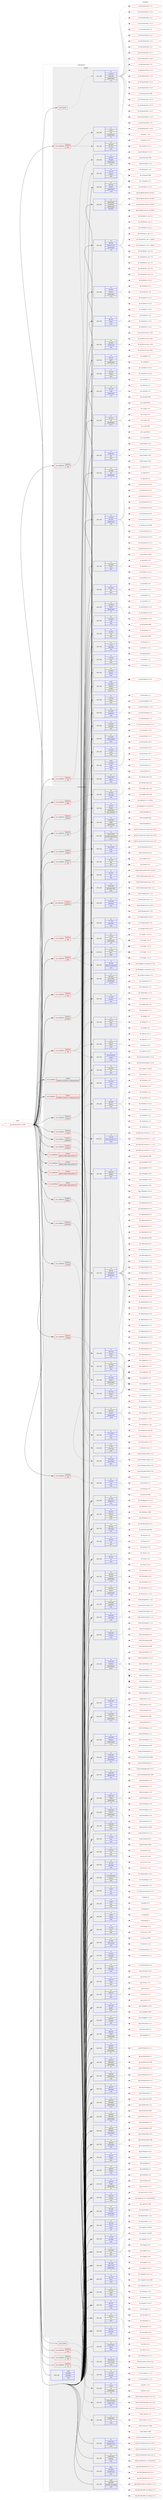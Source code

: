 digraph prolog {

# *************
# Graph options
# *************

newrank=true;
concentrate=true;
compound=true;
graph [rankdir=LR,fontname=Helvetica,fontsize=10,ranksep=1.5];#, ranksep=2.5, nodesep=0.2];
edge  [arrowhead=vee];
node  [fontname=Helvetica,fontsize=10];

# **********
# The ebuild
# **********

subgraph cluster_leftcol {
color=gray;
rank=same;
label=<<i>ebuild</i>>;
id [label="app-office/libreoffice-5.4.9999", color=red, width=4, href="../app-office/libreoffice-5.4.9999.svg"];
}

# ****************
# The dependencies
# ****************

subgraph cluster_midcol {
color=gray;
label=<<i>dependencies</i>>;
subgraph cluster_compile {
fillcolor="#eeeeee";
style=filled;
label=<<i>compile</i>>;
subgraph any874 {
dependency50886 [label=<<TABLE BORDER="0" CELLBORDER="1" CELLSPACING="0" CELLPADDING="4"><TR><TD CELLPADDING="10">any_of_group</TD></TR></TABLE>>, shape=none, color=red];subgraph pack36570 {
dependency50887 [label=<<TABLE BORDER="0" CELLBORDER="1" CELLSPACING="0" CELLPADDING="4" WIDTH="220"><TR><TD ROWSPAN="6" CELLPADDING="30">pack_dep</TD></TR><TR><TD WIDTH="110">no</TD></TR><TR><TD>sys-devel</TD></TR><TR><TD>automake</TD></TR><TR><TD>greaterequal</TD></TR><TR><TD>1.15</TD></TR></TABLE>>, shape=none, color=blue];
}
dependency50886:e -> dependency50887:w [weight=20,style="dotted",arrowhead="oinv"];
}
id:e -> dependency50886:w [weight=20,style="solid",arrowhead="vee"];
subgraph cond13420 {
dependency50888 [label=<<TABLE BORDER="0" CELLBORDER="1" CELLSPACING="0" CELLPADDING="4"><TR><TD ROWSPAN="3" CELLPADDING="10">use_conditional</TD></TR><TR><TD>positive</TD></TR><TR><TD>java</TD></TR></TABLE>>, shape=none, color=red];
subgraph pack36571 {
dependency50889 [label=<<TABLE BORDER="0" CELLBORDER="1" CELLSPACING="0" CELLPADDING="4" WIDTH="220"><TR><TD ROWSPAN="6" CELLPADDING="30">pack_dep</TD></TR><TR><TD WIDTH="110">no</TD></TR><TR><TD>dev-java</TD></TR><TR><TD>ant-core</TD></TR><TR><TD>none</TD></TR><TR><TD></TD></TR></TABLE>>, shape=none, color=blue];
}
dependency50888:e -> dependency50889:w [weight=20,style="dashed",arrowhead="vee"];
subgraph pack36572 {
dependency50890 [label=<<TABLE BORDER="0" CELLBORDER="1" CELLSPACING="0" CELLPADDING="4" WIDTH="220"><TR><TD ROWSPAN="6" CELLPADDING="30">pack_dep</TD></TR><TR><TD WIDTH="110">no</TD></TR><TR><TD>virtual</TD></TR><TR><TD>jdk</TD></TR><TR><TD>greaterequal</TD></TR><TR><TD>1.6</TD></TR></TABLE>>, shape=none, color=blue];
}
dependency50888:e -> dependency50890:w [weight=20,style="dashed",arrowhead="vee"];
}
id:e -> dependency50888:w [weight=20,style="solid",arrowhead="vee"];
subgraph cond13421 {
dependency50891 [label=<<TABLE BORDER="0" CELLBORDER="1" CELLSPACING="0" CELLPADDING="4"><TR><TD ROWSPAN="3" CELLPADDING="10">use_conditional</TD></TR><TR><TD>positive</TD></TR><TR><TD>odk</TD></TR></TABLE>>, shape=none, color=red];
subgraph pack36573 {
dependency50892 [label=<<TABLE BORDER="0" CELLBORDER="1" CELLSPACING="0" CELLPADDING="4" WIDTH="220"><TR><TD ROWSPAN="6" CELLPADDING="30">pack_dep</TD></TR><TR><TD WIDTH="110">no</TD></TR><TR><TD>app-doc</TD></TR><TR><TD>doxygen</TD></TR><TR><TD>greaterequal</TD></TR><TR><TD>1.8.4</TD></TR></TABLE>>, shape=none, color=blue];
}
dependency50891:e -> dependency50892:w [weight=20,style="dashed",arrowhead="vee"];
}
id:e -> dependency50891:w [weight=20,style="solid",arrowhead="vee"];
subgraph cond13422 {
dependency50893 [label=<<TABLE BORDER="0" CELLBORDER="1" CELLSPACING="0" CELLPADDING="4"><TR><TD ROWSPAN="3" CELLPADDING="10">use_conditional</TD></TR><TR><TD>positive</TD></TR><TR><TD>test</TD></TR></TABLE>>, shape=none, color=red];
subgraph pack36574 {
dependency50894 [label=<<TABLE BORDER="0" CELLBORDER="1" CELLSPACING="0" CELLPADDING="4" WIDTH="220"><TR><TD ROWSPAN="6" CELLPADDING="30">pack_dep</TD></TR><TR><TD WIDTH="110">no</TD></TR><TR><TD>dev-util</TD></TR><TR><TD>cppunit</TD></TR><TR><TD>none</TD></TR><TR><TD></TD></TR></TABLE>>, shape=none, color=blue];
}
dependency50893:e -> dependency50894:w [weight=20,style="dashed",arrowhead="vee"];
subgraph pack36575 {
dependency50895 [label=<<TABLE BORDER="0" CELLBORDER="1" CELLSPACING="0" CELLPADDING="4" WIDTH="220"><TR><TD ROWSPAN="6" CELLPADDING="30">pack_dep</TD></TR><TR><TD WIDTH="110">no</TD></TR><TR><TD>media-fonts</TD></TR><TR><TD>dejavu</TD></TR><TR><TD>none</TD></TR><TR><TD></TD></TR></TABLE>>, shape=none, color=blue];
}
dependency50893:e -> dependency50895:w [weight=20,style="dashed",arrowhead="vee"];
}
id:e -> dependency50893:w [weight=20,style="solid",arrowhead="vee"];
subgraph pack36576 {
dependency50896 [label=<<TABLE BORDER="0" CELLBORDER="1" CELLSPACING="0" CELLPADDING="4" WIDTH="220"><TR><TD ROWSPAN="6" CELLPADDING="30">pack_dep</TD></TR><TR><TD WIDTH="110">no</TD></TR><TR><TD>app-portage</TD></TR><TR><TD>elt-patches</TD></TR><TR><TD>greaterequal</TD></TR><TR><TD>20170422</TD></TR></TABLE>>, shape=none, color=blue];
}
id:e -> dependency50896:w [weight=20,style="solid",arrowhead="vee"];
subgraph pack36577 {
dependency50897 [label=<<TABLE BORDER="0" CELLBORDER="1" CELLSPACING="0" CELLPADDING="4" WIDTH="220"><TR><TD ROWSPAN="6" CELLPADDING="30">pack_dep</TD></TR><TR><TD WIDTH="110">no</TD></TR><TR><TD>dev-libs</TD></TR><TR><TD>libatomic_ops</TD></TR><TR><TD>greaterequal</TD></TR><TR><TD>7.2d</TD></TR></TABLE>>, shape=none, color=blue];
}
id:e -> dependency50897:w [weight=20,style="solid",arrowhead="vee"];
subgraph pack36578 {
dependency50898 [label=<<TABLE BORDER="0" CELLBORDER="1" CELLSPACING="0" CELLPADDING="4" WIDTH="220"><TR><TD ROWSPAN="6" CELLPADDING="30">pack_dep</TD></TR><TR><TD WIDTH="110">no</TD></TR><TR><TD>dev-libs</TD></TR><TR><TD>libxml2</TD></TR><TR><TD>greaterequal</TD></TR><TR><TD>2.7.8</TD></TR></TABLE>>, shape=none, color=blue];
}
id:e -> dependency50898:w [weight=20,style="solid",arrowhead="vee"];
subgraph pack36579 {
dependency50899 [label=<<TABLE BORDER="0" CELLBORDER="1" CELLSPACING="0" CELLPADDING="4" WIDTH="220"><TR><TD ROWSPAN="6" CELLPADDING="30">pack_dep</TD></TR><TR><TD WIDTH="110">no</TD></TR><TR><TD>dev-libs</TD></TR><TR><TD>libxslt</TD></TR><TR><TD>none</TD></TR><TR><TD></TD></TR></TABLE>>, shape=none, color=blue];
}
id:e -> dependency50899:w [weight=20,style="solid",arrowhead="vee"];
subgraph pack36580 {
dependency50900 [label=<<TABLE BORDER="0" CELLBORDER="1" CELLSPACING="0" CELLPADDING="4" WIDTH="220"><TR><TD ROWSPAN="6" CELLPADDING="30">pack_dep</TD></TR><TR><TD WIDTH="110">no</TD></TR><TR><TD>dev-perl</TD></TR><TR><TD>Archive-Zip</TD></TR><TR><TD>none</TD></TR><TR><TD></TD></TR></TABLE>>, shape=none, color=blue];
}
id:e -> dependency50900:w [weight=20,style="solid",arrowhead="vee"];
subgraph pack36581 {
dependency50901 [label=<<TABLE BORDER="0" CELLBORDER="1" CELLSPACING="0" CELLPADDING="4" WIDTH="220"><TR><TD ROWSPAN="6" CELLPADDING="30">pack_dep</TD></TR><TR><TD WIDTH="110">no</TD></TR><TR><TD>dev-util</TD></TR><TR><TD>cppunit</TD></TR><TR><TD>greaterequal</TD></TR><TR><TD>1.14.0</TD></TR></TABLE>>, shape=none, color=blue];
}
id:e -> dependency50901:w [weight=20,style="solid",arrowhead="vee"];
subgraph pack36582 {
dependency50902 [label=<<TABLE BORDER="0" CELLBORDER="1" CELLSPACING="0" CELLPADDING="4" WIDTH="220"><TR><TD ROWSPAN="6" CELLPADDING="30">pack_dep</TD></TR><TR><TD WIDTH="110">no</TD></TR><TR><TD>dev-util</TD></TR><TR><TD>gperf</TD></TR><TR><TD>greaterequal</TD></TR><TR><TD>3</TD></TR></TABLE>>, shape=none, color=blue];
}
id:e -> dependency50902:w [weight=20,style="solid",arrowhead="vee"];
subgraph pack36583 {
dependency50903 [label=<<TABLE BORDER="0" CELLBORDER="1" CELLSPACING="0" CELLPADDING="4" WIDTH="220"><TR><TD ROWSPAN="6" CELLPADDING="30">pack_dep</TD></TR><TR><TD WIDTH="110">no</TD></TR><TR><TD>dev-util</TD></TR><TR><TD>intltool</TD></TR><TR><TD>none</TD></TR><TR><TD></TD></TR></TABLE>>, shape=none, color=blue];
}
id:e -> dependency50903:w [weight=20,style="solid",arrowhead="vee"];
subgraph pack36584 {
dependency50904 [label=<<TABLE BORDER="0" CELLBORDER="1" CELLSPACING="0" CELLPADDING="4" WIDTH="220"><TR><TD ROWSPAN="6" CELLPADDING="30">pack_dep</TD></TR><TR><TD WIDTH="110">no</TD></TR><TR><TD>dev-util</TD></TR><TR><TD>mdds</TD></TR><TR><TD>greaterequal</TD></TR><TR><TD>1.2.2</TD></TR></TABLE>>, shape=none, color=blue];
}
id:e -> dependency50904:w [weight=20,style="solid",arrowhead="vee"];
subgraph pack36585 {
dependency50905 [label=<<TABLE BORDER="0" CELLBORDER="1" CELLSPACING="0" CELLPADDING="4" WIDTH="220"><TR><TD ROWSPAN="6" CELLPADDING="30">pack_dep</TD></TR><TR><TD WIDTH="110">no</TD></TR><TR><TD>dev-vcs</TD></TR><TR><TD>git</TD></TR><TR><TD>greaterequal</TD></TR><TR><TD>1.8.2.1</TD></TR></TABLE>>, shape=none, color=blue];
}
id:e -> dependency50905:w [weight=20,style="solid",arrowhead="vee"];
subgraph pack36586 {
dependency50906 [label=<<TABLE BORDER="0" CELLBORDER="1" CELLSPACING="0" CELLPADDING="4" WIDTH="220"><TR><TD ROWSPAN="6" CELLPADDING="30">pack_dep</TD></TR><TR><TD WIDTH="110">no</TD></TR><TR><TD>media-libs</TD></TR><TR><TD>glm</TD></TR><TR><TD>none</TD></TR><TR><TD></TD></TR></TABLE>>, shape=none, color=blue];
}
id:e -> dependency50906:w [weight=20,style="solid",arrowhead="vee"];
subgraph pack36587 {
dependency50907 [label=<<TABLE BORDER="0" CELLBORDER="1" CELLSPACING="0" CELLPADDING="4" WIDTH="220"><TR><TD ROWSPAN="6" CELLPADDING="30">pack_dep</TD></TR><TR><TD WIDTH="110">no</TD></TR><TR><TD>sys-apps</TD></TR><TR><TD>sed</TD></TR><TR><TD>greaterequal</TD></TR><TR><TD>4</TD></TR></TABLE>>, shape=none, color=blue];
}
id:e -> dependency50907:w [weight=20,style="solid",arrowhead="vee"];
subgraph pack36588 {
dependency50908 [label=<<TABLE BORDER="0" CELLBORDER="1" CELLSPACING="0" CELLPADDING="4" WIDTH="220"><TR><TD ROWSPAN="6" CELLPADDING="30">pack_dep</TD></TR><TR><TD WIDTH="110">no</TD></TR><TR><TD>sys-devel</TD></TR><TR><TD>autoconf</TD></TR><TR><TD>greaterequal</TD></TR><TR><TD>2.69</TD></TR></TABLE>>, shape=none, color=blue];
}
id:e -> dependency50908:w [weight=20,style="solid",arrowhead="vee"];
subgraph pack36589 {
dependency50909 [label=<<TABLE BORDER="0" CELLBORDER="1" CELLSPACING="0" CELLPADDING="4" WIDTH="220"><TR><TD ROWSPAN="6" CELLPADDING="30">pack_dep</TD></TR><TR><TD WIDTH="110">no</TD></TR><TR><TD>sys-devel</TD></TR><TR><TD>bison</TD></TR><TR><TD>none</TD></TR><TR><TD></TD></TR></TABLE>>, shape=none, color=blue];
}
id:e -> dependency50909:w [weight=20,style="solid",arrowhead="vee"];
subgraph pack36590 {
dependency50910 [label=<<TABLE BORDER="0" CELLBORDER="1" CELLSPACING="0" CELLPADDING="4" WIDTH="220"><TR><TD ROWSPAN="6" CELLPADDING="30">pack_dep</TD></TR><TR><TD WIDTH="110">no</TD></TR><TR><TD>sys-devel</TD></TR><TR><TD>flex</TD></TR><TR><TD>none</TD></TR><TR><TD></TD></TR></TABLE>>, shape=none, color=blue];
}
id:e -> dependency50910:w [weight=20,style="solid",arrowhead="vee"];
subgraph pack36591 {
dependency50911 [label=<<TABLE BORDER="0" CELLBORDER="1" CELLSPACING="0" CELLPADDING="4" WIDTH="220"><TR><TD ROWSPAN="6" CELLPADDING="30">pack_dep</TD></TR><TR><TD WIDTH="110">no</TD></TR><TR><TD>sys-devel</TD></TR><TR><TD>gettext</TD></TR><TR><TD>none</TD></TR><TR><TD></TD></TR></TABLE>>, shape=none, color=blue];
}
id:e -> dependency50911:w [weight=20,style="solid",arrowhead="vee"];
subgraph pack36592 {
dependency50912 [label=<<TABLE BORDER="0" CELLBORDER="1" CELLSPACING="0" CELLPADDING="4" WIDTH="220"><TR><TD ROWSPAN="6" CELLPADDING="30">pack_dep</TD></TR><TR><TD WIDTH="110">no</TD></TR><TR><TD>sys-devel</TD></TR><TR><TD>libtool</TD></TR><TR><TD>greaterequal</TD></TR><TR><TD>2.4</TD></TR></TABLE>>, shape=none, color=blue];
}
id:e -> dependency50912:w [weight=20,style="solid",arrowhead="vee"];
subgraph pack36593 {
dependency50913 [label=<<TABLE BORDER="0" CELLBORDER="1" CELLSPACING="0" CELLPADDING="4" WIDTH="220"><TR><TD ROWSPAN="6" CELLPADDING="30">pack_dep</TD></TR><TR><TD WIDTH="110">no</TD></TR><TR><TD>sys-devel</TD></TR><TR><TD>ucpp</TD></TR><TR><TD>none</TD></TR><TR><TD></TD></TR></TABLE>>, shape=none, color=blue];
}
id:e -> dependency50913:w [weight=20,style="solid",arrowhead="vee"];
subgraph pack36594 {
dependency50914 [label=<<TABLE BORDER="0" CELLBORDER="1" CELLSPACING="0" CELLPADDING="4" WIDTH="220"><TR><TD ROWSPAN="6" CELLPADDING="30">pack_dep</TD></TR><TR><TD WIDTH="110">no</TD></TR><TR><TD>sys-libs</TD></TR><TR><TD>zlib</TD></TR><TR><TD>none</TD></TR><TR><TD></TD></TR></TABLE>>, shape=none, color=blue];
}
id:e -> dependency50914:w [weight=20,style="solid",arrowhead="vee"];
subgraph pack36595 {
dependency50915 [label=<<TABLE BORDER="0" CELLBORDER="1" CELLSPACING="0" CELLPADDING="4" WIDTH="220"><TR><TD ROWSPAN="6" CELLPADDING="30">pack_dep</TD></TR><TR><TD WIDTH="110">no</TD></TR><TR><TD>virtual</TD></TR><TR><TD>pkgconfig</TD></TR><TR><TD>none</TD></TR><TR><TD></TD></TR></TABLE>>, shape=none, color=blue];
}
id:e -> dependency50915:w [weight=20,style="solid",arrowhead="vee"];
subgraph pack36596 {
dependency50916 [label=<<TABLE BORDER="0" CELLBORDER="1" CELLSPACING="0" CELLPADDING="4" WIDTH="220"><TR><TD ROWSPAN="6" CELLPADDING="30">pack_dep</TD></TR><TR><TD WIDTH="110">no</TD></TR><TR><TD>x11-libs</TD></TR><TR><TD>libXt</TD></TR><TR><TD>none</TD></TR><TR><TD></TD></TR></TABLE>>, shape=none, color=blue];
}
id:e -> dependency50916:w [weight=20,style="solid",arrowhead="vee"];
subgraph pack36597 {
dependency50917 [label=<<TABLE BORDER="0" CELLBORDER="1" CELLSPACING="0" CELLPADDING="4" WIDTH="220"><TR><TD ROWSPAN="6" CELLPADDING="30">pack_dep</TD></TR><TR><TD WIDTH="110">no</TD></TR><TR><TD>x11-libs</TD></TR><TR><TD>libXtst</TD></TR><TR><TD>none</TD></TR><TR><TD></TD></TR></TABLE>>, shape=none, color=blue];
}
id:e -> dependency50917:w [weight=20,style="solid",arrowhead="vee"];
subgraph pack36598 {
dependency50918 [label=<<TABLE BORDER="0" CELLBORDER="1" CELLSPACING="0" CELLPADDING="4" WIDTH="220"><TR><TD ROWSPAN="6" CELLPADDING="30">pack_dep</TD></TR><TR><TD WIDTH="110">no</TD></TR><TR><TD>x11-proto</TD></TR><TR><TD>randrproto</TD></TR><TR><TD>none</TD></TR><TR><TD></TD></TR></TABLE>>, shape=none, color=blue];
}
id:e -> dependency50918:w [weight=20,style="solid",arrowhead="vee"];
subgraph pack36599 {
dependency50919 [label=<<TABLE BORDER="0" CELLBORDER="1" CELLSPACING="0" CELLPADDING="4" WIDTH="220"><TR><TD ROWSPAN="6" CELLPADDING="30">pack_dep</TD></TR><TR><TD WIDTH="110">no</TD></TR><TR><TD>x11-proto</TD></TR><TR><TD>xextproto</TD></TR><TR><TD>none</TD></TR><TR><TD></TD></TR></TABLE>>, shape=none, color=blue];
}
id:e -> dependency50919:w [weight=20,style="solid",arrowhead="vee"];
subgraph pack36600 {
dependency50920 [label=<<TABLE BORDER="0" CELLBORDER="1" CELLSPACING="0" CELLPADDING="4" WIDTH="220"><TR><TD ROWSPAN="6" CELLPADDING="30">pack_dep</TD></TR><TR><TD WIDTH="110">no</TD></TR><TR><TD>x11-proto</TD></TR><TR><TD>xineramaproto</TD></TR><TR><TD>none</TD></TR><TR><TD></TD></TR></TABLE>>, shape=none, color=blue];
}
id:e -> dependency50920:w [weight=20,style="solid",arrowhead="vee"];
subgraph pack36601 {
dependency50921 [label=<<TABLE BORDER="0" CELLBORDER="1" CELLSPACING="0" CELLPADDING="4" WIDTH="220"><TR><TD ROWSPAN="6" CELLPADDING="30">pack_dep</TD></TR><TR><TD WIDTH="110">no</TD></TR><TR><TD>x11-proto</TD></TR><TR><TD>xproto</TD></TR><TR><TD>none</TD></TR><TR><TD></TD></TR></TABLE>>, shape=none, color=blue];
}
id:e -> dependency50921:w [weight=20,style="solid",arrowhead="vee"];
subgraph pack36602 {
dependency50922 [label=<<TABLE BORDER="0" CELLBORDER="1" CELLSPACING="0" CELLPADDING="4" WIDTH="220"><TR><TD ROWSPAN="6" CELLPADDING="30">pack_dep</TD></TR><TR><TD WIDTH="110">weak</TD></TR><TR><TD>sys-devel</TD></TR><TR><TD>gettext</TD></TR><TR><TD>smaller</TD></TR><TR><TD>0.18.1.1-r3</TD></TR></TABLE>>, shape=none, color=blue];
}
id:e -> dependency50922:w [weight=20,style="solid",arrowhead="vee"];
subgraph pack36603 {
dependency50923 [label=<<TABLE BORDER="0" CELLBORDER="1" CELLSPACING="0" CELLPADDING="4" WIDTH="220"><TR><TD ROWSPAN="6" CELLPADDING="30">pack_dep</TD></TR><TR><TD WIDTH="110">weak</TD></TR><TR><TD>sys-devel</TD></TR><TR><TD>make</TD></TR><TR><TD>smaller</TD></TR><TR><TD>3.82</TD></TR></TABLE>>, shape=none, color=blue];
}
id:e -> dependency50923:w [weight=20,style="solid",arrowhead="vee"];
}
subgraph cluster_compileandrun {
fillcolor="#eeeeee";
style=filled;
label=<<i>compile and run</i>>;
subgraph cond13423 {
dependency50924 [label=<<TABLE BORDER="0" CELLBORDER="1" CELLSPACING="0" CELLPADDING="4"><TR><TD ROWSPAN="3" CELLPADDING="10">use_conditional</TD></TR><TR><TD>negative</TD></TR><TR><TD>libressl</TD></TR></TABLE>>, shape=none, color=red];
subgraph pack36604 {
dependency50925 [label=<<TABLE BORDER="0" CELLBORDER="1" CELLSPACING="0" CELLPADDING="4" WIDTH="220"><TR><TD ROWSPAN="6" CELLPADDING="30">pack_dep</TD></TR><TR><TD WIDTH="110">no</TD></TR><TR><TD>dev-libs</TD></TR><TR><TD>openssl</TD></TR><TR><TD>greaterequal</TD></TR><TR><TD>1.0.0d</TD></TR></TABLE>>, shape=none, color=blue];
}
dependency50924:e -> dependency50925:w [weight=20,style="dashed",arrowhead="vee"];
}
id:e -> dependency50924:w [weight=20,style="solid",arrowhead="odotvee"];
subgraph cond13424 {
dependency50926 [label=<<TABLE BORDER="0" CELLBORDER="1" CELLSPACING="0" CELLPADDING="4"><TR><TD ROWSPAN="3" CELLPADDING="10">use_conditional</TD></TR><TR><TD>positive</TD></TR><TR><TD>bluetooth</TD></TR></TABLE>>, shape=none, color=red];
subgraph pack36605 {
dependency50927 [label=<<TABLE BORDER="0" CELLBORDER="1" CELLSPACING="0" CELLPADDING="4" WIDTH="220"><TR><TD ROWSPAN="6" CELLPADDING="30">pack_dep</TD></TR><TR><TD WIDTH="110">no</TD></TR><TR><TD>net-wireless</TD></TR><TR><TD>bluez</TD></TR><TR><TD>none</TD></TR><TR><TD></TD></TR></TABLE>>, shape=none, color=blue];
}
dependency50926:e -> dependency50927:w [weight=20,style="dashed",arrowhead="vee"];
}
id:e -> dependency50926:w [weight=20,style="solid",arrowhead="odotvee"];
subgraph cond13425 {
dependency50928 [label=<<TABLE BORDER="0" CELLBORDER="1" CELLSPACING="0" CELLPADDING="4"><TR><TD ROWSPAN="3" CELLPADDING="10">use_conditional</TD></TR><TR><TD>positive</TD></TR><TR><TD>coinmp</TD></TR></TABLE>>, shape=none, color=red];
subgraph pack36606 {
dependency50929 [label=<<TABLE BORDER="0" CELLBORDER="1" CELLSPACING="0" CELLPADDING="4" WIDTH="220"><TR><TD ROWSPAN="6" CELLPADDING="30">pack_dep</TD></TR><TR><TD WIDTH="110">no</TD></TR><TR><TD>sci-libs</TD></TR><TR><TD>coinor-mp</TD></TR><TR><TD>none</TD></TR><TR><TD></TD></TR></TABLE>>, shape=none, color=blue];
}
dependency50928:e -> dependency50929:w [weight=20,style="dashed",arrowhead="vee"];
}
id:e -> dependency50928:w [weight=20,style="solid",arrowhead="odotvee"];
subgraph cond13426 {
dependency50930 [label=<<TABLE BORDER="0" CELLBORDER="1" CELLSPACING="0" CELLPADDING="4"><TR><TD ROWSPAN="3" CELLPADDING="10">use_conditional</TD></TR><TR><TD>positive</TD></TR><TR><TD>collada</TD></TR></TABLE>>, shape=none, color=red];
subgraph pack36607 {
dependency50931 [label=<<TABLE BORDER="0" CELLBORDER="1" CELLSPACING="0" CELLPADDING="4" WIDTH="220"><TR><TD ROWSPAN="6" CELLPADDING="30">pack_dep</TD></TR><TR><TD WIDTH="110">no</TD></TR><TR><TD>media-libs</TD></TR><TR><TD>opencollada</TD></TR><TR><TD>none</TD></TR><TR><TD></TD></TR></TABLE>>, shape=none, color=blue];
}
dependency50930:e -> dependency50931:w [weight=20,style="dashed",arrowhead="vee"];
}
id:e -> dependency50930:w [weight=20,style="solid",arrowhead="odotvee"];
subgraph cond13427 {
dependency50932 [label=<<TABLE BORDER="0" CELLBORDER="1" CELLSPACING="0" CELLPADDING="4"><TR><TD ROWSPAN="3" CELLPADDING="10">use_conditional</TD></TR><TR><TD>positive</TD></TR><TR><TD>cups</TD></TR></TABLE>>, shape=none, color=red];
subgraph pack36608 {
dependency50933 [label=<<TABLE BORDER="0" CELLBORDER="1" CELLSPACING="0" CELLPADDING="4" WIDTH="220"><TR><TD ROWSPAN="6" CELLPADDING="30">pack_dep</TD></TR><TR><TD WIDTH="110">no</TD></TR><TR><TD>net-print</TD></TR><TR><TD>cups</TD></TR><TR><TD>none</TD></TR><TR><TD></TD></TR></TABLE>>, shape=none, color=blue];
}
dependency50932:e -> dependency50933:w [weight=20,style="dashed",arrowhead="vee"];
}
id:e -> dependency50932:w [weight=20,style="solid",arrowhead="odotvee"];
subgraph cond13428 {
dependency50934 [label=<<TABLE BORDER="0" CELLBORDER="1" CELLSPACING="0" CELLPADDING="4"><TR><TD ROWSPAN="3" CELLPADDING="10">use_conditional</TD></TR><TR><TD>positive</TD></TR><TR><TD>dbus</TD></TR></TABLE>>, shape=none, color=red];
subgraph pack36609 {
dependency50935 [label=<<TABLE BORDER="0" CELLBORDER="1" CELLSPACING="0" CELLPADDING="4" WIDTH="220"><TR><TD ROWSPAN="6" CELLPADDING="30">pack_dep</TD></TR><TR><TD WIDTH="110">no</TD></TR><TR><TD>dev-libs</TD></TR><TR><TD>dbus-glib</TD></TR><TR><TD>none</TD></TR><TR><TD></TD></TR></TABLE>>, shape=none, color=blue];
}
dependency50934:e -> dependency50935:w [weight=20,style="dashed",arrowhead="vee"];
}
id:e -> dependency50934:w [weight=20,style="solid",arrowhead="odotvee"];
subgraph cond13429 {
dependency50936 [label=<<TABLE BORDER="0" CELLBORDER="1" CELLSPACING="0" CELLPADDING="4"><TR><TD ROWSPAN="3" CELLPADDING="10">use_conditional</TD></TR><TR><TD>positive</TD></TR><TR><TD>eds</TD></TR></TABLE>>, shape=none, color=red];
subgraph pack36610 {
dependency50937 [label=<<TABLE BORDER="0" CELLBORDER="1" CELLSPACING="0" CELLPADDING="4" WIDTH="220"><TR><TD ROWSPAN="6" CELLPADDING="30">pack_dep</TD></TR><TR><TD WIDTH="110">no</TD></TR><TR><TD>dev-libs</TD></TR><TR><TD>glib</TD></TR><TR><TD>none</TD></TR><TR><TD></TD></TR></TABLE>>, shape=none, color=blue];
}
dependency50936:e -> dependency50937:w [weight=20,style="dashed",arrowhead="vee"];
subgraph pack36611 {
dependency50938 [label=<<TABLE BORDER="0" CELLBORDER="1" CELLSPACING="0" CELLPADDING="4" WIDTH="220"><TR><TD ROWSPAN="6" CELLPADDING="30">pack_dep</TD></TR><TR><TD WIDTH="110">no</TD></TR><TR><TD>gnome-extra</TD></TR><TR><TD>evolution-data-server</TD></TR><TR><TD>none</TD></TR><TR><TD></TD></TR></TABLE>>, shape=none, color=blue];
}
dependency50936:e -> dependency50938:w [weight=20,style="dashed",arrowhead="vee"];
}
id:e -> dependency50936:w [weight=20,style="solid",arrowhead="odotvee"];
subgraph cond13430 {
dependency50939 [label=<<TABLE BORDER="0" CELLBORDER="1" CELLSPACING="0" CELLPADDING="4"><TR><TD ROWSPAN="3" CELLPADDING="10">use_conditional</TD></TR><TR><TD>positive</TD></TR><TR><TD>firebird</TD></TR></TABLE>>, shape=none, color=red];
subgraph pack36612 {
dependency50940 [label=<<TABLE BORDER="0" CELLBORDER="1" CELLSPACING="0" CELLPADDING="4" WIDTH="220"><TR><TD ROWSPAN="6" CELLPADDING="30">pack_dep</TD></TR><TR><TD WIDTH="110">no</TD></TR><TR><TD>dev-db</TD></TR><TR><TD>firebird</TD></TR><TR><TD>greaterequal</TD></TR><TR><TD>3.0.2.32703.0-r1</TD></TR></TABLE>>, shape=none, color=blue];
}
dependency50939:e -> dependency50940:w [weight=20,style="dashed",arrowhead="vee"];
}
id:e -> dependency50939:w [weight=20,style="solid",arrowhead="odotvee"];
subgraph cond13431 {
dependency50941 [label=<<TABLE BORDER="0" CELLBORDER="1" CELLSPACING="0" CELLPADDING="4"><TR><TD ROWSPAN="3" CELLPADDING="10">use_conditional</TD></TR><TR><TD>positive</TD></TR><TR><TD>gltf</TD></TR></TABLE>>, shape=none, color=red];
subgraph pack36613 {
dependency50942 [label=<<TABLE BORDER="0" CELLBORDER="1" CELLSPACING="0" CELLPADDING="4" WIDTH="220"><TR><TD ROWSPAN="6" CELLPADDING="30">pack_dep</TD></TR><TR><TD WIDTH="110">no</TD></TR><TR><TD>media-libs</TD></TR><TR><TD>libgltf</TD></TR><TR><TD>greaterequal</TD></TR><TR><TD>0.1.0</TD></TR></TABLE>>, shape=none, color=blue];
}
dependency50941:e -> dependency50942:w [weight=20,style="dashed",arrowhead="vee"];
}
id:e -> dependency50941:w [weight=20,style="solid",arrowhead="odotvee"];
subgraph cond13432 {
dependency50943 [label=<<TABLE BORDER="0" CELLBORDER="1" CELLSPACING="0" CELLPADDING="4"><TR><TD ROWSPAN="3" CELLPADDING="10">use_conditional</TD></TR><TR><TD>positive</TD></TR><TR><TD>gnome</TD></TR></TABLE>>, shape=none, color=red];
subgraph pack36614 {
dependency50944 [label=<<TABLE BORDER="0" CELLBORDER="1" CELLSPACING="0" CELLPADDING="4" WIDTH="220"><TR><TD ROWSPAN="6" CELLPADDING="30">pack_dep</TD></TR><TR><TD WIDTH="110">no</TD></TR><TR><TD>gnome-base</TD></TR><TR><TD>dconf</TD></TR><TR><TD>none</TD></TR><TR><TD></TD></TR></TABLE>>, shape=none, color=blue];
}
dependency50943:e -> dependency50944:w [weight=20,style="dashed",arrowhead="vee"];
}
id:e -> dependency50943:w [weight=20,style="solid",arrowhead="odotvee"];
subgraph cond13433 {
dependency50945 [label=<<TABLE BORDER="0" CELLBORDER="1" CELLSPACING="0" CELLPADDING="4"><TR><TD ROWSPAN="3" CELLPADDING="10">use_conditional</TD></TR><TR><TD>positive</TD></TR><TR><TD>gstreamer</TD></TR></TABLE>>, shape=none, color=red];
subgraph pack36615 {
dependency50946 [label=<<TABLE BORDER="0" CELLBORDER="1" CELLSPACING="0" CELLPADDING="4" WIDTH="220"><TR><TD ROWSPAN="6" CELLPADDING="30">pack_dep</TD></TR><TR><TD WIDTH="110">no</TD></TR><TR><TD>media-libs</TD></TR><TR><TD>gstreamer</TD></TR><TR><TD>none</TD></TR><TR><TD></TD></TR></TABLE>>, shape=none, color=blue];
}
dependency50945:e -> dependency50946:w [weight=20,style="dashed",arrowhead="vee"];
subgraph pack36616 {
dependency50947 [label=<<TABLE BORDER="0" CELLBORDER="1" CELLSPACING="0" CELLPADDING="4" WIDTH="220"><TR><TD ROWSPAN="6" CELLPADDING="30">pack_dep</TD></TR><TR><TD WIDTH="110">no</TD></TR><TR><TD>media-libs</TD></TR><TR><TD>gst-plugins-base</TD></TR><TR><TD>none</TD></TR><TR><TD></TD></TR></TABLE>>, shape=none, color=blue];
}
dependency50945:e -> dependency50947:w [weight=20,style="dashed",arrowhead="vee"];
}
id:e -> dependency50945:w [weight=20,style="solid",arrowhead="odotvee"];
subgraph cond13434 {
dependency50948 [label=<<TABLE BORDER="0" CELLBORDER="1" CELLSPACING="0" CELLPADDING="4"><TR><TD ROWSPAN="3" CELLPADDING="10">use_conditional</TD></TR><TR><TD>positive</TD></TR><TR><TD>gtk</TD></TR></TABLE>>, shape=none, color=red];
subgraph pack36617 {
dependency50949 [label=<<TABLE BORDER="0" CELLBORDER="1" CELLSPACING="0" CELLPADDING="4" WIDTH="220"><TR><TD ROWSPAN="6" CELLPADDING="30">pack_dep</TD></TR><TR><TD WIDTH="110">no</TD></TR><TR><TD>x11-libs</TD></TR><TR><TD>gdk-pixbuf</TD></TR><TR><TD>none</TD></TR><TR><TD></TD></TR></TABLE>>, shape=none, color=blue];
}
dependency50948:e -> dependency50949:w [weight=20,style="dashed",arrowhead="vee"];
subgraph pack36618 {
dependency50950 [label=<<TABLE BORDER="0" CELLBORDER="1" CELLSPACING="0" CELLPADDING="4" WIDTH="220"><TR><TD ROWSPAN="6" CELLPADDING="30">pack_dep</TD></TR><TR><TD WIDTH="110">no</TD></TR><TR><TD>x11-libs</TD></TR><TR><TD>gtk+</TD></TR><TR><TD>greaterequal</TD></TR><TR><TD>2.24</TD></TR></TABLE>>, shape=none, color=blue];
}
dependency50948:e -> dependency50950:w [weight=20,style="dashed",arrowhead="vee"];
}
id:e -> dependency50948:w [weight=20,style="solid",arrowhead="odotvee"];
subgraph cond13435 {
dependency50951 [label=<<TABLE BORDER="0" CELLBORDER="1" CELLSPACING="0" CELLPADDING="4"><TR><TD ROWSPAN="3" CELLPADDING="10">use_conditional</TD></TR><TR><TD>positive</TD></TR><TR><TD>gtk3</TD></TR></TABLE>>, shape=none, color=red];
subgraph pack36619 {
dependency50952 [label=<<TABLE BORDER="0" CELLBORDER="1" CELLSPACING="0" CELLPADDING="4" WIDTH="220"><TR><TD ROWSPAN="6" CELLPADDING="30">pack_dep</TD></TR><TR><TD WIDTH="110">no</TD></TR><TR><TD>dev-libs</TD></TR><TR><TD>glib</TD></TR><TR><TD>none</TD></TR><TR><TD></TD></TR></TABLE>>, shape=none, color=blue];
}
dependency50951:e -> dependency50952:w [weight=20,style="dashed",arrowhead="vee"];
subgraph pack36620 {
dependency50953 [label=<<TABLE BORDER="0" CELLBORDER="1" CELLSPACING="0" CELLPADDING="4" WIDTH="220"><TR><TD ROWSPAN="6" CELLPADDING="30">pack_dep</TD></TR><TR><TD WIDTH="110">no</TD></TR><TR><TD>dev-libs</TD></TR><TR><TD>gobject-introspection</TD></TR><TR><TD>none</TD></TR><TR><TD></TD></TR></TABLE>>, shape=none, color=blue];
}
dependency50951:e -> dependency50953:w [weight=20,style="dashed",arrowhead="vee"];
subgraph pack36621 {
dependency50954 [label=<<TABLE BORDER="0" CELLBORDER="1" CELLSPACING="0" CELLPADDING="4" WIDTH="220"><TR><TD ROWSPAN="6" CELLPADDING="30">pack_dep</TD></TR><TR><TD WIDTH="110">no</TD></TR><TR><TD>x11-libs</TD></TR><TR><TD>gtk+</TD></TR><TR><TD>none</TD></TR><TR><TD></TD></TR></TABLE>>, shape=none, color=blue];
}
dependency50951:e -> dependency50954:w [weight=20,style="dashed",arrowhead="vee"];
}
id:e -> dependency50951:w [weight=20,style="solid",arrowhead="odotvee"];
subgraph cond13436 {
dependency50955 [label=<<TABLE BORDER="0" CELLBORDER="1" CELLSPACING="0" CELLPADDING="4"><TR><TD ROWSPAN="3" CELLPADDING="10">use_conditional</TD></TR><TR><TD>positive</TD></TR><TR><TD>java</TD></TR></TABLE>>, shape=none, color=red];
subgraph pack36622 {
dependency50956 [label=<<TABLE BORDER="0" CELLBORDER="1" CELLSPACING="0" CELLPADDING="4" WIDTH="220"><TR><TD ROWSPAN="6" CELLPADDING="30">pack_dep</TD></TR><TR><TD WIDTH="110">no</TD></TR><TR><TD>dev-java</TD></TR><TR><TD>java-config</TD></TR><TR><TD>greaterequal</TD></TR><TR><TD>2.2.0-r3</TD></TR></TABLE>>, shape=none, color=blue];
}
dependency50955:e -> dependency50956:w [weight=20,style="dashed",arrowhead="vee"];
}
id:e -> dependency50955:w [weight=20,style="solid",arrowhead="odotvee"];
subgraph cond13437 {
dependency50957 [label=<<TABLE BORDER="0" CELLBORDER="1" CELLSPACING="0" CELLPADDING="4"><TR><TD ROWSPAN="3" CELLPADDING="10">use_conditional</TD></TR><TR><TD>positive</TD></TR><TR><TD>jemalloc</TD></TR></TABLE>>, shape=none, color=red];
subgraph pack36623 {
dependency50958 [label=<<TABLE BORDER="0" CELLBORDER="1" CELLSPACING="0" CELLPADDING="4" WIDTH="220"><TR><TD ROWSPAN="6" CELLPADDING="30">pack_dep</TD></TR><TR><TD WIDTH="110">no</TD></TR><TR><TD>dev-libs</TD></TR><TR><TD>jemalloc</TD></TR><TR><TD>none</TD></TR><TR><TD></TD></TR></TABLE>>, shape=none, color=blue];
}
dependency50957:e -> dependency50958:w [weight=20,style="dashed",arrowhead="vee"];
}
id:e -> dependency50957:w [weight=20,style="solid",arrowhead="odotvee"];
subgraph cond13438 {
dependency50959 [label=<<TABLE BORDER="0" CELLBORDER="1" CELLSPACING="0" CELLPADDING="4"><TR><TD ROWSPAN="3" CELLPADDING="10">use_conditional</TD></TR><TR><TD>positive</TD></TR><TR><TD>kde</TD></TR></TABLE>>, shape=none, color=red];
subgraph pack36624 {
dependency50960 [label=<<TABLE BORDER="0" CELLBORDER="1" CELLSPACING="0" CELLPADDING="4" WIDTH="220"><TR><TD ROWSPAN="6" CELLPADDING="30">pack_dep</TD></TR><TR><TD WIDTH="110">no</TD></TR><TR><TD>dev-qt</TD></TR><TR><TD>qtcore</TD></TR><TR><TD>none</TD></TR><TR><TD></TD></TR></TABLE>>, shape=none, color=blue];
}
dependency50959:e -> dependency50960:w [weight=20,style="dashed",arrowhead="vee"];
subgraph pack36625 {
dependency50961 [label=<<TABLE BORDER="0" CELLBORDER="1" CELLSPACING="0" CELLPADDING="4" WIDTH="220"><TR><TD ROWSPAN="6" CELLPADDING="30">pack_dep</TD></TR><TR><TD WIDTH="110">no</TD></TR><TR><TD>dev-qt</TD></TR><TR><TD>qtgui</TD></TR><TR><TD>none</TD></TR><TR><TD></TD></TR></TABLE>>, shape=none, color=blue];
}
dependency50959:e -> dependency50961:w [weight=20,style="dashed",arrowhead="vee"];
subgraph pack36626 {
dependency50962 [label=<<TABLE BORDER="0" CELLBORDER="1" CELLSPACING="0" CELLPADDING="4" WIDTH="220"><TR><TD ROWSPAN="6" CELLPADDING="30">pack_dep</TD></TR><TR><TD WIDTH="110">no</TD></TR><TR><TD>kde-frameworks</TD></TR><TR><TD>kdelibs</TD></TR><TR><TD>none</TD></TR><TR><TD></TD></TR></TABLE>>, shape=none, color=blue];
}
dependency50959:e -> dependency50962:w [weight=20,style="dashed",arrowhead="vee"];
}
id:e -> dependency50959:w [weight=20,style="solid",arrowhead="odotvee"];
subgraph cond13439 {
dependency50963 [label=<<TABLE BORDER="0" CELLBORDER="1" CELLSPACING="0" CELLPADDING="4"><TR><TD ROWSPAN="3" CELLPADDING="10">use_conditional</TD></TR><TR><TD>positive</TD></TR><TR><TD>libreoffice_extensions_scripting-beanshell</TD></TR></TABLE>>, shape=none, color=red];
subgraph pack36627 {
dependency50964 [label=<<TABLE BORDER="0" CELLBORDER="1" CELLSPACING="0" CELLPADDING="4" WIDTH="220"><TR><TD ROWSPAN="6" CELLPADDING="30">pack_dep</TD></TR><TR><TD WIDTH="110">no</TD></TR><TR><TD>dev-java</TD></TR><TR><TD>bsh</TD></TR><TR><TD>none</TD></TR><TR><TD></TD></TR></TABLE>>, shape=none, color=blue];
}
dependency50963:e -> dependency50964:w [weight=20,style="dashed",arrowhead="vee"];
}
id:e -> dependency50963:w [weight=20,style="solid",arrowhead="odotvee"];
subgraph cond13440 {
dependency50965 [label=<<TABLE BORDER="0" CELLBORDER="1" CELLSPACING="0" CELLPADDING="4"><TR><TD ROWSPAN="3" CELLPADDING="10">use_conditional</TD></TR><TR><TD>positive</TD></TR><TR><TD>libreoffice_extensions_scripting-javascript</TD></TR></TABLE>>, shape=none, color=red];
subgraph pack36628 {
dependency50966 [label=<<TABLE BORDER="0" CELLBORDER="1" CELLSPACING="0" CELLPADDING="4" WIDTH="220"><TR><TD ROWSPAN="6" CELLPADDING="30">pack_dep</TD></TR><TR><TD WIDTH="110">no</TD></TR><TR><TD>dev-java</TD></TR><TR><TD>rhino</TD></TR><TR><TD>none</TD></TR><TR><TD></TD></TR></TABLE>>, shape=none, color=blue];
}
dependency50965:e -> dependency50966:w [weight=20,style="dashed",arrowhead="vee"];
}
id:e -> dependency50965:w [weight=20,style="solid",arrowhead="odotvee"];
subgraph cond13441 {
dependency50967 [label=<<TABLE BORDER="0" CELLBORDER="1" CELLSPACING="0" CELLPADDING="4"><TR><TD ROWSPAN="3" CELLPADDING="10">use_conditional</TD></TR><TR><TD>positive</TD></TR><TR><TD>libressl</TD></TR></TABLE>>, shape=none, color=red];
subgraph pack36629 {
dependency50968 [label=<<TABLE BORDER="0" CELLBORDER="1" CELLSPACING="0" CELLPADDING="4" WIDTH="220"><TR><TD ROWSPAN="6" CELLPADDING="30">pack_dep</TD></TR><TR><TD WIDTH="110">no</TD></TR><TR><TD>dev-libs</TD></TR><TR><TD>libressl</TD></TR><TR><TD>none</TD></TR><TR><TD></TD></TR></TABLE>>, shape=none, color=blue];
}
dependency50967:e -> dependency50968:w [weight=20,style="dashed",arrowhead="vee"];
}
id:e -> dependency50967:w [weight=20,style="solid",arrowhead="odotvee"];
subgraph cond13442 {
dependency50969 [label=<<TABLE BORDER="0" CELLBORDER="1" CELLSPACING="0" CELLPADDING="4"><TR><TD ROWSPAN="3" CELLPADDING="10">use_conditional</TD></TR><TR><TD>positive</TD></TR><TR><TD>mysql</TD></TR></TABLE>>, shape=none, color=red];
subgraph pack36630 {
dependency50970 [label=<<TABLE BORDER="0" CELLBORDER="1" CELLSPACING="0" CELLPADDING="4" WIDTH="220"><TR><TD ROWSPAN="6" CELLPADDING="30">pack_dep</TD></TR><TR><TD WIDTH="110">no</TD></TR><TR><TD>dev-db</TD></TR><TR><TD>mysql-connector-c++</TD></TR><TR><TD>none</TD></TR><TR><TD></TD></TR></TABLE>>, shape=none, color=blue];
}
dependency50969:e -> dependency50970:w [weight=20,style="dashed",arrowhead="vee"];
}
id:e -> dependency50969:w [weight=20,style="solid",arrowhead="odotvee"];
subgraph cond13443 {
dependency50971 [label=<<TABLE BORDER="0" CELLBORDER="1" CELLSPACING="0" CELLPADDING="4"><TR><TD ROWSPAN="3" CELLPADDING="10">use_conditional</TD></TR><TR><TD>positive</TD></TR><TR><TD>pdfimport</TD></TR></TABLE>>, shape=none, color=red];
subgraph pack36631 {
dependency50972 [label=<<TABLE BORDER="0" CELLBORDER="1" CELLSPACING="0" CELLPADDING="4" WIDTH="220"><TR><TD ROWSPAN="6" CELLPADDING="30">pack_dep</TD></TR><TR><TD WIDTH="110">no</TD></TR><TR><TD>app-text</TD></TR><TR><TD>poppler</TD></TR><TR><TD>none</TD></TR><TR><TD></TD></TR></TABLE>>, shape=none, color=blue];
}
dependency50971:e -> dependency50972:w [weight=20,style="dashed",arrowhead="vee"];
}
id:e -> dependency50971:w [weight=20,style="solid",arrowhead="odotvee"];
subgraph cond13444 {
dependency50973 [label=<<TABLE BORDER="0" CELLBORDER="1" CELLSPACING="0" CELLPADDING="4"><TR><TD ROWSPAN="3" CELLPADDING="10">use_conditional</TD></TR><TR><TD>positive</TD></TR><TR><TD>postgres</TD></TR></TABLE>>, shape=none, color=red];
subgraph pack36632 {
dependency50974 [label=<<TABLE BORDER="0" CELLBORDER="1" CELLSPACING="0" CELLPADDING="4" WIDTH="220"><TR><TD ROWSPAN="6" CELLPADDING="30">pack_dep</TD></TR><TR><TD WIDTH="110">no</TD></TR><TR><TD>dev-db</TD></TR><TR><TD>postgresql</TD></TR><TR><TD>greaterequal</TD></TR><TR><TD>9.0</TD></TR></TABLE>>, shape=none, color=blue];
}
dependency50973:e -> dependency50974:w [weight=20,style="dashed",arrowhead="vee"];
}
id:e -> dependency50973:w [weight=20,style="solid",arrowhead="odotvee"];
subgraph cond13445 {
dependency50975 [label=<<TABLE BORDER="0" CELLBORDER="1" CELLSPACING="0" CELLPADDING="4"><TR><TD ROWSPAN="3" CELLPADDING="10">use_conditional</TD></TR><TR><TD>positive</TD></TR><TR><TD>python_single_target_python2_7</TD></TR></TABLE>>, shape=none, color=red];
subgraph pack36633 {
dependency50976 [label=<<TABLE BORDER="0" CELLBORDER="1" CELLSPACING="0" CELLPADDING="4" WIDTH="220"><TR><TD ROWSPAN="6" CELLPADDING="30">pack_dep</TD></TR><TR><TD WIDTH="110">no</TD></TR><TR><TD>dev-lang</TD></TR><TR><TD>python</TD></TR><TR><TD>greaterequal</TD></TR><TR><TD>2.7.5-r2</TD></TR></TABLE>>, shape=none, color=blue];
}
dependency50975:e -> dependency50976:w [weight=20,style="dashed",arrowhead="vee"];
}
id:e -> dependency50975:w [weight=20,style="solid",arrowhead="odotvee"];
subgraph cond13446 {
dependency50977 [label=<<TABLE BORDER="0" CELLBORDER="1" CELLSPACING="0" CELLPADDING="4"><TR><TD ROWSPAN="3" CELLPADDING="10">use_conditional</TD></TR><TR><TD>positive</TD></TR><TR><TD>python_single_target_python3_4</TD></TR></TABLE>>, shape=none, color=red];
subgraph pack36634 {
dependency50978 [label=<<TABLE BORDER="0" CELLBORDER="1" CELLSPACING="0" CELLPADDING="4" WIDTH="220"><TR><TD ROWSPAN="6" CELLPADDING="30">pack_dep</TD></TR><TR><TD WIDTH="110">no</TD></TR><TR><TD>dev-lang</TD></TR><TR><TD>python</TD></TR><TR><TD>none</TD></TR><TR><TD></TD></TR></TABLE>>, shape=none, color=blue];
}
dependency50977:e -> dependency50978:w [weight=20,style="dashed",arrowhead="vee"];
}
id:e -> dependency50977:w [weight=20,style="solid",arrowhead="odotvee"];
subgraph cond13447 {
dependency50979 [label=<<TABLE BORDER="0" CELLBORDER="1" CELLSPACING="0" CELLPADDING="4"><TR><TD ROWSPAN="3" CELLPADDING="10">use_conditional</TD></TR><TR><TD>positive</TD></TR><TR><TD>python_single_target_python3_5</TD></TR></TABLE>>, shape=none, color=red];
subgraph pack36635 {
dependency50980 [label=<<TABLE BORDER="0" CELLBORDER="1" CELLSPACING="0" CELLPADDING="4" WIDTH="220"><TR><TD ROWSPAN="6" CELLPADDING="30">pack_dep</TD></TR><TR><TD WIDTH="110">no</TD></TR><TR><TD>dev-lang</TD></TR><TR><TD>python</TD></TR><TR><TD>none</TD></TR><TR><TD></TD></TR></TABLE>>, shape=none, color=blue];
}
dependency50979:e -> dependency50980:w [weight=20,style="dashed",arrowhead="vee"];
}
id:e -> dependency50979:w [weight=20,style="solid",arrowhead="odotvee"];
subgraph cond13448 {
dependency50981 [label=<<TABLE BORDER="0" CELLBORDER="1" CELLSPACING="0" CELLPADDING="4"><TR><TD ROWSPAN="3" CELLPADDING="10">use_conditional</TD></TR><TR><TD>positive</TD></TR><TR><TD>python_single_target_python3_6</TD></TR></TABLE>>, shape=none, color=red];
subgraph pack36636 {
dependency50982 [label=<<TABLE BORDER="0" CELLBORDER="1" CELLSPACING="0" CELLPADDING="4" WIDTH="220"><TR><TD ROWSPAN="6" CELLPADDING="30">pack_dep</TD></TR><TR><TD WIDTH="110">no</TD></TR><TR><TD>dev-lang</TD></TR><TR><TD>python</TD></TR><TR><TD>none</TD></TR><TR><TD></TD></TR></TABLE>>, shape=none, color=blue];
}
dependency50981:e -> dependency50982:w [weight=20,style="dashed",arrowhead="vee"];
}
id:e -> dependency50981:w [weight=20,style="solid",arrowhead="odotvee"];
subgraph pack36637 {
dependency50983 [label=<<TABLE BORDER="0" CELLBORDER="1" CELLSPACING="0" CELLPADDING="4" WIDTH="220"><TR><TD ROWSPAN="6" CELLPADDING="30">pack_dep</TD></TR><TR><TD WIDTH="110">no</TD></TR><TR><TD>app-arch</TD></TR><TR><TD>unzip</TD></TR><TR><TD>none</TD></TR><TR><TD></TD></TR></TABLE>>, shape=none, color=blue];
}
id:e -> dependency50983:w [weight=20,style="solid",arrowhead="odotvee"];
subgraph pack36638 {
dependency50984 [label=<<TABLE BORDER="0" CELLBORDER="1" CELLSPACING="0" CELLPADDING="4" WIDTH="220"><TR><TD ROWSPAN="6" CELLPADDING="30">pack_dep</TD></TR><TR><TD WIDTH="110">no</TD></TR><TR><TD>app-arch</TD></TR><TR><TD>zip</TD></TR><TR><TD>none</TD></TR><TR><TD></TD></TR></TABLE>>, shape=none, color=blue];
}
id:e -> dependency50984:w [weight=20,style="solid",arrowhead="odotvee"];
subgraph pack36639 {
dependency50985 [label=<<TABLE BORDER="0" CELLBORDER="1" CELLSPACING="0" CELLPADDING="4" WIDTH="220"><TR><TD ROWSPAN="6" CELLPADDING="30">pack_dep</TD></TR><TR><TD WIDTH="110">no</TD></TR><TR><TD>app-crypt</TD></TR><TR><TD>gpgme</TD></TR><TR><TD>none</TD></TR><TR><TD></TD></TR></TABLE>>, shape=none, color=blue];
}
id:e -> dependency50985:w [weight=20,style="solid",arrowhead="odotvee"];
subgraph pack36640 {
dependency50986 [label=<<TABLE BORDER="0" CELLBORDER="1" CELLSPACING="0" CELLPADDING="4" WIDTH="220"><TR><TD ROWSPAN="6" CELLPADDING="30">pack_dep</TD></TR><TR><TD WIDTH="110">no</TD></TR><TR><TD>app-text</TD></TR><TR><TD>hunspell</TD></TR><TR><TD>none</TD></TR><TR><TD></TD></TR></TABLE>>, shape=none, color=blue];
}
id:e -> dependency50986:w [weight=20,style="solid",arrowhead="odotvee"];
subgraph pack36641 {
dependency50987 [label=<<TABLE BORDER="0" CELLBORDER="1" CELLSPACING="0" CELLPADDING="4" WIDTH="220"><TR><TD ROWSPAN="6" CELLPADDING="30">pack_dep</TD></TR><TR><TD WIDTH="110">no</TD></TR><TR><TD>app-text</TD></TR><TR><TD>libabw</TD></TR><TR><TD>greaterequal</TD></TR><TR><TD>0.1.0</TD></TR></TABLE>>, shape=none, color=blue];
}
id:e -> dependency50987:w [weight=20,style="solid",arrowhead="odotvee"];
subgraph pack36642 {
dependency50988 [label=<<TABLE BORDER="0" CELLBORDER="1" CELLSPACING="0" CELLPADDING="4" WIDTH="220"><TR><TD ROWSPAN="6" CELLPADDING="30">pack_dep</TD></TR><TR><TD WIDTH="110">no</TD></TR><TR><TD>app-text</TD></TR><TR><TD>libebook</TD></TR><TR><TD>greaterequal</TD></TR><TR><TD>0.1</TD></TR></TABLE>>, shape=none, color=blue];
}
id:e -> dependency50988:w [weight=20,style="solid",arrowhead="odotvee"];
subgraph pack36643 {
dependency50989 [label=<<TABLE BORDER="0" CELLBORDER="1" CELLSPACING="0" CELLPADDING="4" WIDTH="220"><TR><TD ROWSPAN="6" CELLPADDING="30">pack_dep</TD></TR><TR><TD WIDTH="110">no</TD></TR><TR><TD>app-text</TD></TR><TR><TD>libetonyek</TD></TR><TR><TD>greaterequal</TD></TR><TR><TD>0.1</TD></TR></TABLE>>, shape=none, color=blue];
}
id:e -> dependency50989:w [weight=20,style="solid",arrowhead="odotvee"];
subgraph pack36644 {
dependency50990 [label=<<TABLE BORDER="0" CELLBORDER="1" CELLSPACING="0" CELLPADDING="4" WIDTH="220"><TR><TD ROWSPAN="6" CELLPADDING="30">pack_dep</TD></TR><TR><TD WIDTH="110">no</TD></TR><TR><TD>app-text</TD></TR><TR><TD>libexttextcat</TD></TR><TR><TD>none</TD></TR><TR><TD></TD></TR></TABLE>>, shape=none, color=blue];
}
id:e -> dependency50990:w [weight=20,style="solid",arrowhead="odotvee"];
subgraph pack36645 {
dependency50991 [label=<<TABLE BORDER="0" CELLBORDER="1" CELLSPACING="0" CELLPADDING="4" WIDTH="220"><TR><TD ROWSPAN="6" CELLPADDING="30">pack_dep</TD></TR><TR><TD WIDTH="110">no</TD></TR><TR><TD>app-text</TD></TR><TR><TD>liblangtag</TD></TR><TR><TD>none</TD></TR><TR><TD></TD></TR></TABLE>>, shape=none, color=blue];
}
id:e -> dependency50991:w [weight=20,style="solid",arrowhead="odotvee"];
subgraph pack36646 {
dependency50992 [label=<<TABLE BORDER="0" CELLBORDER="1" CELLSPACING="0" CELLPADDING="4" WIDTH="220"><TR><TD ROWSPAN="6" CELLPADDING="30">pack_dep</TD></TR><TR><TD WIDTH="110">no</TD></TR><TR><TD>app-text</TD></TR><TR><TD>libmspub</TD></TR><TR><TD>greaterequal</TD></TR><TR><TD>0.1.0</TD></TR></TABLE>>, shape=none, color=blue];
}
id:e -> dependency50992:w [weight=20,style="solid",arrowhead="odotvee"];
subgraph pack36647 {
dependency50993 [label=<<TABLE BORDER="0" CELLBORDER="1" CELLSPACING="0" CELLPADDING="4" WIDTH="220"><TR><TD ROWSPAN="6" CELLPADDING="30">pack_dep</TD></TR><TR><TD WIDTH="110">no</TD></TR><TR><TD>app-text</TD></TR><TR><TD>libmwaw</TD></TR><TR><TD>greaterequal</TD></TR><TR><TD>0.3.1</TD></TR></TABLE>>, shape=none, color=blue];
}
id:e -> dependency50993:w [weight=20,style="solid",arrowhead="odotvee"];
subgraph pack36648 {
dependency50994 [label=<<TABLE BORDER="0" CELLBORDER="1" CELLSPACING="0" CELLPADDING="4" WIDTH="220"><TR><TD ROWSPAN="6" CELLPADDING="30">pack_dep</TD></TR><TR><TD WIDTH="110">no</TD></TR><TR><TD>app-text</TD></TR><TR><TD>libodfgen</TD></TR><TR><TD>greaterequal</TD></TR><TR><TD>0.1.0</TD></TR></TABLE>>, shape=none, color=blue];
}
id:e -> dependency50994:w [weight=20,style="solid",arrowhead="odotvee"];
subgraph pack36649 {
dependency50995 [label=<<TABLE BORDER="0" CELLBORDER="1" CELLSPACING="0" CELLPADDING="4" WIDTH="220"><TR><TD ROWSPAN="6" CELLPADDING="30">pack_dep</TD></TR><TR><TD WIDTH="110">no</TD></TR><TR><TD>app-text</TD></TR><TR><TD>libstaroffice</TD></TR><TR><TD>none</TD></TR><TR><TD></TD></TR></TABLE>>, shape=none, color=blue];
}
id:e -> dependency50995:w [weight=20,style="solid",arrowhead="odotvee"];
subgraph pack36650 {
dependency50996 [label=<<TABLE BORDER="0" CELLBORDER="1" CELLSPACING="0" CELLPADDING="4" WIDTH="220"><TR><TD ROWSPAN="6" CELLPADDING="30">pack_dep</TD></TR><TR><TD WIDTH="110">no</TD></TR><TR><TD>app-text</TD></TR><TR><TD>libwpd</TD></TR><TR><TD>none</TD></TR><TR><TD></TD></TR></TABLE>>, shape=none, color=blue];
}
id:e -> dependency50996:w [weight=20,style="solid",arrowhead="odotvee"];
subgraph pack36651 {
dependency50997 [label=<<TABLE BORDER="0" CELLBORDER="1" CELLSPACING="0" CELLPADDING="4" WIDTH="220"><TR><TD ROWSPAN="6" CELLPADDING="30">pack_dep</TD></TR><TR><TD WIDTH="110">no</TD></TR><TR><TD>app-text</TD></TR><TR><TD>libwpg</TD></TR><TR><TD>none</TD></TR><TR><TD></TD></TR></TABLE>>, shape=none, color=blue];
}
id:e -> dependency50997:w [weight=20,style="solid",arrowhead="odotvee"];
subgraph pack36652 {
dependency50998 [label=<<TABLE BORDER="0" CELLBORDER="1" CELLSPACING="0" CELLPADDING="4" WIDTH="220"><TR><TD ROWSPAN="6" CELLPADDING="30">pack_dep</TD></TR><TR><TD WIDTH="110">no</TD></TR><TR><TD>app-text</TD></TR><TR><TD>libwps</TD></TR><TR><TD>greaterequal</TD></TR><TR><TD>0.4</TD></TR></TABLE>>, shape=none, color=blue];
}
id:e -> dependency50998:w [weight=20,style="solid",arrowhead="odotvee"];
subgraph pack36653 {
dependency50999 [label=<<TABLE BORDER="0" CELLBORDER="1" CELLSPACING="0" CELLPADDING="4" WIDTH="220"><TR><TD ROWSPAN="6" CELLPADDING="30">pack_dep</TD></TR><TR><TD WIDTH="110">no</TD></TR><TR><TD>app-text</TD></TR><TR><TD>mythes</TD></TR><TR><TD>none</TD></TR><TR><TD></TD></TR></TABLE>>, shape=none, color=blue];
}
id:e -> dependency50999:w [weight=20,style="solid",arrowhead="odotvee"];
subgraph pack36654 {
dependency51000 [label=<<TABLE BORDER="0" CELLBORDER="1" CELLSPACING="0" CELLPADDING="4" WIDTH="220"><TR><TD ROWSPAN="6" CELLPADDING="30">pack_dep</TD></TR><TR><TD WIDTH="110">no</TD></TR><TR><TD>dev-cpp</TD></TR><TR><TD>clucene</TD></TR><TR><TD>greaterequal</TD></TR><TR><TD>2.3.3.4-r2</TD></TR></TABLE>>, shape=none, color=blue];
}
id:e -> dependency51000:w [weight=20,style="solid",arrowhead="odotvee"];
subgraph pack36655 {
dependency51001 [label=<<TABLE BORDER="0" CELLBORDER="1" CELLSPACING="0" CELLPADDING="4" WIDTH="220"><TR><TD ROWSPAN="6" CELLPADDING="30">pack_dep</TD></TR><TR><TD WIDTH="110">no</TD></TR><TR><TD>dev-cpp</TD></TR><TR><TD>libcmis</TD></TR><TR><TD>equal</TD></TR><TR><TD>0.5*</TD></TR></TABLE>>, shape=none, color=blue];
}
id:e -> dependency51001:w [weight=20,style="solid",arrowhead="odotvee"];
subgraph pack36656 {
dependency51002 [label=<<TABLE BORDER="0" CELLBORDER="1" CELLSPACING="0" CELLPADDING="4" WIDTH="220"><TR><TD ROWSPAN="6" CELLPADDING="30">pack_dep</TD></TR><TR><TD WIDTH="110">no</TD></TR><TR><TD>dev-db</TD></TR><TR><TD>unixODBC</TD></TR><TR><TD>none</TD></TR><TR><TD></TD></TR></TABLE>>, shape=none, color=blue];
}
id:e -> dependency51002:w [weight=20,style="solid",arrowhead="odotvee"];
subgraph pack36657 {
dependency51003 [label=<<TABLE BORDER="0" CELLBORDER="1" CELLSPACING="0" CELLPADDING="4" WIDTH="220"><TR><TD ROWSPAN="6" CELLPADDING="30">pack_dep</TD></TR><TR><TD WIDTH="110">no</TD></TR><TR><TD>dev-lang</TD></TR><TR><TD>perl</TD></TR><TR><TD>none</TD></TR><TR><TD></TD></TR></TABLE>>, shape=none, color=blue];
}
id:e -> dependency51003:w [weight=20,style="solid",arrowhead="odotvee"];
subgraph pack36658 {
dependency51004 [label=<<TABLE BORDER="0" CELLBORDER="1" CELLSPACING="0" CELLPADDING="4" WIDTH="220"><TR><TD ROWSPAN="6" CELLPADDING="30">pack_dep</TD></TR><TR><TD WIDTH="110">no</TD></TR><TR><TD>dev-lang</TD></TR><TR><TD>python-exec</TD></TR><TR><TD>greaterequal</TD></TR><TR><TD>2</TD></TR></TABLE>>, shape=none, color=blue];
}
id:e -> dependency51004:w [weight=20,style="solid",arrowhead="odotvee"];
subgraph pack36659 {
dependency51005 [label=<<TABLE BORDER="0" CELLBORDER="1" CELLSPACING="0" CELLPADDING="4" WIDTH="220"><TR><TD ROWSPAN="6" CELLPADDING="30">pack_dep</TD></TR><TR><TD WIDTH="110">no</TD></TR><TR><TD>dev-libs</TD></TR><TR><TD>boost</TD></TR><TR><TD>none</TD></TR><TR><TD></TD></TR></TABLE>>, shape=none, color=blue];
}
id:e -> dependency51005:w [weight=20,style="solid",arrowhead="odotvee"];
subgraph pack36660 {
dependency51006 [label=<<TABLE BORDER="0" CELLBORDER="1" CELLSPACING="0" CELLPADDING="4" WIDTH="220"><TR><TD ROWSPAN="6" CELLPADDING="30">pack_dep</TD></TR><TR><TD WIDTH="110">no</TD></TR><TR><TD>dev-libs</TD></TR><TR><TD>expat</TD></TR><TR><TD>none</TD></TR><TR><TD></TD></TR></TABLE>>, shape=none, color=blue];
}
id:e -> dependency51006:w [weight=20,style="solid",arrowhead="odotvee"];
subgraph pack36661 {
dependency51007 [label=<<TABLE BORDER="0" CELLBORDER="1" CELLSPACING="0" CELLPADDING="4" WIDTH="220"><TR><TD ROWSPAN="6" CELLPADDING="30">pack_dep</TD></TR><TR><TD WIDTH="110">no</TD></TR><TR><TD>dev-libs</TD></TR><TR><TD>hyphen</TD></TR><TR><TD>none</TD></TR><TR><TD></TD></TR></TABLE>>, shape=none, color=blue];
}
id:e -> dependency51007:w [weight=20,style="solid",arrowhead="odotvee"];
subgraph pack36662 {
dependency51008 [label=<<TABLE BORDER="0" CELLBORDER="1" CELLSPACING="0" CELLPADDING="4" WIDTH="220"><TR><TD ROWSPAN="6" CELLPADDING="30">pack_dep</TD></TR><TR><TD WIDTH="110">no</TD></TR><TR><TD>dev-libs</TD></TR><TR><TD>icu</TD></TR><TR><TD>none</TD></TR><TR><TD></TD></TR></TABLE>>, shape=none, color=blue];
}
id:e -> dependency51008:w [weight=20,style="solid",arrowhead="odotvee"];
subgraph pack36663 {
dependency51009 [label=<<TABLE BORDER="0" CELLBORDER="1" CELLSPACING="0" CELLPADDING="4" WIDTH="220"><TR><TD ROWSPAN="6" CELLPADDING="30">pack_dep</TD></TR><TR><TD WIDTH="110">no</TD></TR><TR><TD>dev-libs</TD></TR><TR><TD>libassuan</TD></TR><TR><TD>none</TD></TR><TR><TD></TD></TR></TABLE>>, shape=none, color=blue];
}
id:e -> dependency51009:w [weight=20,style="solid",arrowhead="odotvee"];
subgraph pack36664 {
dependency51010 [label=<<TABLE BORDER="0" CELLBORDER="1" CELLSPACING="0" CELLPADDING="4" WIDTH="220"><TR><TD ROWSPAN="6" CELLPADDING="30">pack_dep</TD></TR><TR><TD WIDTH="110">no</TD></TR><TR><TD>dev-libs</TD></TR><TR><TD>libgpg-error</TD></TR><TR><TD>none</TD></TR><TR><TD></TD></TR></TABLE>>, shape=none, color=blue];
}
id:e -> dependency51010:w [weight=20,style="solid",arrowhead="odotvee"];
subgraph pack36665 {
dependency51011 [label=<<TABLE BORDER="0" CELLBORDER="1" CELLSPACING="0" CELLPADDING="4" WIDTH="220"><TR><TD ROWSPAN="6" CELLPADDING="30">pack_dep</TD></TR><TR><TD WIDTH="110">no</TD></TR><TR><TD>dev-libs</TD></TR><TR><TD>liborcus</TD></TR><TR><TD>equal</TD></TR><TR><TD>0.12*</TD></TR></TABLE>>, shape=none, color=blue];
}
id:e -> dependency51011:w [weight=20,style="solid",arrowhead="odotvee"];
subgraph pack36666 {
dependency51012 [label=<<TABLE BORDER="0" CELLBORDER="1" CELLSPACING="0" CELLPADDING="4" WIDTH="220"><TR><TD ROWSPAN="6" CELLPADDING="30">pack_dep</TD></TR><TR><TD WIDTH="110">no</TD></TR><TR><TD>dev-libs</TD></TR><TR><TD>librevenge</TD></TR><TR><TD>none</TD></TR><TR><TD></TD></TR></TABLE>>, shape=none, color=blue];
}
id:e -> dependency51012:w [weight=20,style="solid",arrowhead="odotvee"];
subgraph pack36667 {
dependency51013 [label=<<TABLE BORDER="0" CELLBORDER="1" CELLSPACING="0" CELLPADDING="4" WIDTH="220"><TR><TD ROWSPAN="6" CELLPADDING="30">pack_dep</TD></TR><TR><TD WIDTH="110">no</TD></TR><TR><TD>dev-libs</TD></TR><TR><TD>nspr</TD></TR><TR><TD>none</TD></TR><TR><TD></TD></TR></TABLE>>, shape=none, color=blue];
}
id:e -> dependency51013:w [weight=20,style="solid",arrowhead="odotvee"];
subgraph pack36668 {
dependency51014 [label=<<TABLE BORDER="0" CELLBORDER="1" CELLSPACING="0" CELLPADDING="4" WIDTH="220"><TR><TD ROWSPAN="6" CELLPADDING="30">pack_dep</TD></TR><TR><TD WIDTH="110">no</TD></TR><TR><TD>dev-libs</TD></TR><TR><TD>nss</TD></TR><TR><TD>none</TD></TR><TR><TD></TD></TR></TABLE>>, shape=none, color=blue];
}
id:e -> dependency51014:w [weight=20,style="solid",arrowhead="odotvee"];
subgraph pack36669 {
dependency51015 [label=<<TABLE BORDER="0" CELLBORDER="1" CELLSPACING="0" CELLPADDING="4" WIDTH="220"><TR><TD ROWSPAN="6" CELLPADDING="30">pack_dep</TD></TR><TR><TD WIDTH="110">no</TD></TR><TR><TD>dev-libs</TD></TR><TR><TD>redland</TD></TR><TR><TD>greaterequal</TD></TR><TR><TD>1.0.16</TD></TR></TABLE>>, shape=none, color=blue];
}
id:e -> dependency51015:w [weight=20,style="solid",arrowhead="odotvee"];
subgraph pack36670 {
dependency51016 [label=<<TABLE BORDER="0" CELLBORDER="1" CELLSPACING="0" CELLPADDING="4" WIDTH="220"><TR><TD ROWSPAN="6" CELLPADDING="30">pack_dep</TD></TR><TR><TD WIDTH="110">no</TD></TR><TR><TD>dev-libs</TD></TR><TR><TD>xmlsec</TD></TR><TR><TD>greaterequal</TD></TR><TR><TD>1.2.24</TD></TR></TABLE>>, shape=none, color=blue];
}
id:e -> dependency51016:w [weight=20,style="solid",arrowhead="odotvee"];
subgraph pack36671 {
dependency51017 [label=<<TABLE BORDER="0" CELLBORDER="1" CELLSPACING="0" CELLPADDING="4" WIDTH="220"><TR><TD ROWSPAN="6" CELLPADDING="30">pack_dep</TD></TR><TR><TD WIDTH="110">no</TD></TR><TR><TD>media-gfx</TD></TR><TR><TD>graphite2</TD></TR><TR><TD>none</TD></TR><TR><TD></TD></TR></TABLE>>, shape=none, color=blue];
}
id:e -> dependency51017:w [weight=20,style="solid",arrowhead="odotvee"];
subgraph pack36672 {
dependency51018 [label=<<TABLE BORDER="0" CELLBORDER="1" CELLSPACING="0" CELLPADDING="4" WIDTH="220"><TR><TD ROWSPAN="6" CELLPADDING="30">pack_dep</TD></TR><TR><TD WIDTH="110">no</TD></TR><TR><TD>media-libs</TD></TR><TR><TD>fontconfig</TD></TR><TR><TD>none</TD></TR><TR><TD></TD></TR></TABLE>>, shape=none, color=blue];
}
id:e -> dependency51018:w [weight=20,style="solid",arrowhead="odotvee"];
subgraph pack36673 {
dependency51019 [label=<<TABLE BORDER="0" CELLBORDER="1" CELLSPACING="0" CELLPADDING="4" WIDTH="220"><TR><TD ROWSPAN="6" CELLPADDING="30">pack_dep</TD></TR><TR><TD WIDTH="110">no</TD></TR><TR><TD>media-libs</TD></TR><TR><TD>freetype</TD></TR><TR><TD>none</TD></TR><TR><TD></TD></TR></TABLE>>, shape=none, color=blue];
}
id:e -> dependency51019:w [weight=20,style="solid",arrowhead="odotvee"];
subgraph pack36674 {
dependency51020 [label=<<TABLE BORDER="0" CELLBORDER="1" CELLSPACING="0" CELLPADDING="4" WIDTH="220"><TR><TD ROWSPAN="6" CELLPADDING="30">pack_dep</TD></TR><TR><TD WIDTH="110">no</TD></TR><TR><TD>media-libs</TD></TR><TR><TD>harfbuzz</TD></TR><TR><TD>greaterequal</TD></TR><TR><TD>0.9.42</TD></TR></TABLE>>, shape=none, color=blue];
}
id:e -> dependency51020:w [weight=20,style="solid",arrowhead="odotvee"];
subgraph pack36675 {
dependency51021 [label=<<TABLE BORDER="0" CELLBORDER="1" CELLSPACING="0" CELLPADDING="4" WIDTH="220"><TR><TD ROWSPAN="6" CELLPADDING="30">pack_dep</TD></TR><TR><TD WIDTH="110">no</TD></TR><TR><TD>media-libs</TD></TR><TR><TD>lcms</TD></TR><TR><TD>none</TD></TR><TR><TD></TD></TR></TABLE>>, shape=none, color=blue];
}
id:e -> dependency51021:w [weight=20,style="solid",arrowhead="odotvee"];
subgraph pack36676 {
dependency51022 [label=<<TABLE BORDER="0" CELLBORDER="1" CELLSPACING="0" CELLPADDING="4" WIDTH="220"><TR><TD ROWSPAN="6" CELLPADDING="30">pack_dep</TD></TR><TR><TD WIDTH="110">no</TD></TR><TR><TD>media-libs</TD></TR><TR><TD>libcdr</TD></TR><TR><TD>greaterequal</TD></TR><TR><TD>0.1.0</TD></TR></TABLE>>, shape=none, color=blue];
}
id:e -> dependency51022:w [weight=20,style="solid",arrowhead="odotvee"];
subgraph pack36677 {
dependency51023 [label=<<TABLE BORDER="0" CELLBORDER="1" CELLSPACING="0" CELLPADDING="4" WIDTH="220"><TR><TD ROWSPAN="6" CELLPADDING="30">pack_dep</TD></TR><TR><TD WIDTH="110">no</TD></TR><TR><TD>media-libs</TD></TR><TR><TD>libepoxy</TD></TR><TR><TD>greaterequal</TD></TR><TR><TD>1.3.1</TD></TR></TABLE>>, shape=none, color=blue];
}
id:e -> dependency51023:w [weight=20,style="solid",arrowhead="odotvee"];
subgraph pack36678 {
dependency51024 [label=<<TABLE BORDER="0" CELLBORDER="1" CELLSPACING="0" CELLPADDING="4" WIDTH="220"><TR><TD ROWSPAN="6" CELLPADDING="30">pack_dep</TD></TR><TR><TD WIDTH="110">no</TD></TR><TR><TD>media-libs</TD></TR><TR><TD>libfreehand</TD></TR><TR><TD>greaterequal</TD></TR><TR><TD>0.1.0</TD></TR></TABLE>>, shape=none, color=blue];
}
id:e -> dependency51024:w [weight=20,style="solid",arrowhead="odotvee"];
subgraph pack36679 {
dependency51025 [label=<<TABLE BORDER="0" CELLBORDER="1" CELLSPACING="0" CELLPADDING="4" WIDTH="220"><TR><TD ROWSPAN="6" CELLPADDING="30">pack_dep</TD></TR><TR><TD WIDTH="110">no</TD></TR><TR><TD>media-libs</TD></TR><TR><TD>libpagemaker</TD></TR><TR><TD>none</TD></TR><TR><TD></TD></TR></TABLE>>, shape=none, color=blue];
}
id:e -> dependency51025:w [weight=20,style="solid",arrowhead="odotvee"];
subgraph pack36680 {
dependency51026 [label=<<TABLE BORDER="0" CELLBORDER="1" CELLSPACING="0" CELLPADDING="4" WIDTH="220"><TR><TD ROWSPAN="6" CELLPADDING="30">pack_dep</TD></TR><TR><TD WIDTH="110">no</TD></TR><TR><TD>media-libs</TD></TR><TR><TD>libpng</TD></TR><TR><TD>greaterequal</TD></TR><TR><TD>1.4</TD></TR></TABLE>>, shape=none, color=blue];
}
id:e -> dependency51026:w [weight=20,style="solid",arrowhead="odotvee"];
subgraph pack36681 {
dependency51027 [label=<<TABLE BORDER="0" CELLBORDER="1" CELLSPACING="0" CELLPADDING="4" WIDTH="220"><TR><TD ROWSPAN="6" CELLPADDING="30">pack_dep</TD></TR><TR><TD WIDTH="110">no</TD></TR><TR><TD>media-libs</TD></TR><TR><TD>libvisio</TD></TR><TR><TD>greaterequal</TD></TR><TR><TD>0.1.0</TD></TR></TABLE>>, shape=none, color=blue];
}
id:e -> dependency51027:w [weight=20,style="solid",arrowhead="odotvee"];
subgraph pack36682 {
dependency51028 [label=<<TABLE BORDER="0" CELLBORDER="1" CELLSPACING="0" CELLPADDING="4" WIDTH="220"><TR><TD ROWSPAN="6" CELLPADDING="30">pack_dep</TD></TR><TR><TD WIDTH="110">no</TD></TR><TR><TD>media-libs</TD></TR><TR><TD>libzmf</TD></TR><TR><TD>none</TD></TR><TR><TD></TD></TR></TABLE>>, shape=none, color=blue];
}
id:e -> dependency51028:w [weight=20,style="solid",arrowhead="odotvee"];
subgraph pack36683 {
dependency51029 [label=<<TABLE BORDER="0" CELLBORDER="1" CELLSPACING="0" CELLPADDING="4" WIDTH="220"><TR><TD ROWSPAN="6" CELLPADDING="30">pack_dep</TD></TR><TR><TD WIDTH="110">no</TD></TR><TR><TD>net-libs</TD></TR><TR><TD>neon</TD></TR><TR><TD>none</TD></TR><TR><TD></TD></TR></TABLE>>, shape=none, color=blue];
}
id:e -> dependency51029:w [weight=20,style="solid",arrowhead="odotvee"];
subgraph pack36684 {
dependency51030 [label=<<TABLE BORDER="0" CELLBORDER="1" CELLSPACING="0" CELLPADDING="4" WIDTH="220"><TR><TD ROWSPAN="6" CELLPADDING="30">pack_dep</TD></TR><TR><TD WIDTH="110">no</TD></TR><TR><TD>net-misc</TD></TR><TR><TD>curl</TD></TR><TR><TD>none</TD></TR><TR><TD></TD></TR></TABLE>>, shape=none, color=blue];
}
id:e -> dependency51030:w [weight=20,style="solid",arrowhead="odotvee"];
subgraph pack36685 {
dependency51031 [label=<<TABLE BORDER="0" CELLBORDER="1" CELLSPACING="0" CELLPADDING="4" WIDTH="220"><TR><TD ROWSPAN="6" CELLPADDING="30">pack_dep</TD></TR><TR><TD WIDTH="110">no</TD></TR><TR><TD>net-nds</TD></TR><TR><TD>openldap</TD></TR><TR><TD>none</TD></TR><TR><TD></TD></TR></TABLE>>, shape=none, color=blue];
}
id:e -> dependency51031:w [weight=20,style="solid",arrowhead="odotvee"];
subgraph pack36686 {
dependency51032 [label=<<TABLE BORDER="0" CELLBORDER="1" CELLSPACING="0" CELLPADDING="4" WIDTH="220"><TR><TD ROWSPAN="6" CELLPADDING="30">pack_dep</TD></TR><TR><TD WIDTH="110">no</TD></TR><TR><TD>sci-mathematics</TD></TR><TR><TD>lpsolve</TD></TR><TR><TD>none</TD></TR><TR><TD></TD></TR></TABLE>>, shape=none, color=blue];
}
id:e -> dependency51032:w [weight=20,style="solid",arrowhead="odotvee"];
subgraph pack36687 {
dependency51033 [label=<<TABLE BORDER="0" CELLBORDER="1" CELLSPACING="0" CELLPADDING="4" WIDTH="220"><TR><TD ROWSPAN="6" CELLPADDING="30">pack_dep</TD></TR><TR><TD WIDTH="110">no</TD></TR><TR><TD>virtual</TD></TR><TR><TD>glu</TD></TR><TR><TD>none</TD></TR><TR><TD></TD></TR></TABLE>>, shape=none, color=blue];
}
id:e -> dependency51033:w [weight=20,style="solid",arrowhead="odotvee"];
subgraph pack36688 {
dependency51034 [label=<<TABLE BORDER="0" CELLBORDER="1" CELLSPACING="0" CELLPADDING="4" WIDTH="220"><TR><TD ROWSPAN="6" CELLPADDING="30">pack_dep</TD></TR><TR><TD WIDTH="110">no</TD></TR><TR><TD>virtual</TD></TR><TR><TD>jpeg</TD></TR><TR><TD>none</TD></TR><TR><TD></TD></TR></TABLE>>, shape=none, color=blue];
}
id:e -> dependency51034:w [weight=20,style="solid",arrowhead="odotvee"];
subgraph pack36689 {
dependency51035 [label=<<TABLE BORDER="0" CELLBORDER="1" CELLSPACING="0" CELLPADDING="4" WIDTH="220"><TR><TD ROWSPAN="6" CELLPADDING="30">pack_dep</TD></TR><TR><TD WIDTH="110">no</TD></TR><TR><TD>virtual</TD></TR><TR><TD>opengl</TD></TR><TR><TD>none</TD></TR><TR><TD></TD></TR></TABLE>>, shape=none, color=blue];
}
id:e -> dependency51035:w [weight=20,style="solid",arrowhead="odotvee"];
subgraph pack36690 {
dependency51036 [label=<<TABLE BORDER="0" CELLBORDER="1" CELLSPACING="0" CELLPADDING="4" WIDTH="220"><TR><TD ROWSPAN="6" CELLPADDING="30">pack_dep</TD></TR><TR><TD WIDTH="110">no</TD></TR><TR><TD>x11-libs</TD></TR><TR><TD>cairo</TD></TR><TR><TD>none</TD></TR><TR><TD></TD></TR></TABLE>>, shape=none, color=blue];
}
id:e -> dependency51036:w [weight=20,style="solid",arrowhead="odotvee"];
subgraph pack36691 {
dependency51037 [label=<<TABLE BORDER="0" CELLBORDER="1" CELLSPACING="0" CELLPADDING="4" WIDTH="220"><TR><TD ROWSPAN="6" CELLPADDING="30">pack_dep</TD></TR><TR><TD WIDTH="110">no</TD></TR><TR><TD>x11-libs</TD></TR><TR><TD>libXinerama</TD></TR><TR><TD>none</TD></TR><TR><TD></TD></TR></TABLE>>, shape=none, color=blue];
}
id:e -> dependency51037:w [weight=20,style="solid",arrowhead="odotvee"];
subgraph pack36692 {
dependency51038 [label=<<TABLE BORDER="0" CELLBORDER="1" CELLSPACING="0" CELLPADDING="4" WIDTH="220"><TR><TD ROWSPAN="6" CELLPADDING="30">pack_dep</TD></TR><TR><TD WIDTH="110">no</TD></TR><TR><TD>x11-libs</TD></TR><TR><TD>libXrandr</TD></TR><TR><TD>none</TD></TR><TR><TD></TD></TR></TABLE>>, shape=none, color=blue];
}
id:e -> dependency51038:w [weight=20,style="solid",arrowhead="odotvee"];
subgraph pack36693 {
dependency51039 [label=<<TABLE BORDER="0" CELLBORDER="1" CELLSPACING="0" CELLPADDING="4" WIDTH="220"><TR><TD ROWSPAN="6" CELLPADDING="30">pack_dep</TD></TR><TR><TD WIDTH="110">no</TD></TR><TR><TD>x11-libs</TD></TR><TR><TD>libXrender</TD></TR><TR><TD>none</TD></TR><TR><TD></TD></TR></TABLE>>, shape=none, color=blue];
}
id:e -> dependency51039:w [weight=20,style="solid",arrowhead="odotvee"];
}
subgraph cluster_run {
fillcolor="#eeeeee";
style=filled;
label=<<i>run</i>>;
subgraph any875 {
dependency51040 [label=<<TABLE BORDER="0" CELLBORDER="1" CELLSPACING="0" CELLPADDING="4"><TR><TD CELLPADDING="10">any_of_group</TD></TR></TABLE>>, shape=none, color=red];subgraph pack36694 {
dependency51041 [label=<<TABLE BORDER="0" CELLBORDER="1" CELLSPACING="0" CELLPADDING="4" WIDTH="220"><TR><TD ROWSPAN="6" CELLPADDING="30">pack_dep</TD></TR><TR><TD WIDTH="110">no</TD></TR><TR><TD>x11-misc</TD></TR><TR><TD>xdg-utils</TD></TR><TR><TD>none</TD></TR><TR><TD></TD></TR></TABLE>>, shape=none, color=blue];
}
dependency51040:e -> dependency51041:w [weight=20,style="dotted",arrowhead="oinv"];
subgraph pack36695 {
dependency51042 [label=<<TABLE BORDER="0" CELLBORDER="1" CELLSPACING="0" CELLPADDING="4" WIDTH="220"><TR><TD ROWSPAN="6" CELLPADDING="30">pack_dep</TD></TR><TR><TD WIDTH="110">no</TD></TR><TR><TD>kde-plasma</TD></TR><TR><TD>kde-cli-tools</TD></TR><TR><TD>none</TD></TR><TR><TD></TD></TR></TABLE>>, shape=none, color=blue];
}
dependency51040:e -> dependency51042:w [weight=20,style="dotted",arrowhead="oinv"];
}
id:e -> dependency51040:w [weight=20,style="solid",arrowhead="odot"];
subgraph cond13449 {
dependency51043 [label=<<TABLE BORDER="0" CELLBORDER="1" CELLSPACING="0" CELLPADDING="4"><TR><TD ROWSPAN="3" CELLPADDING="10">use_conditional</TD></TR><TR><TD>positive</TD></TR><TR><TD>java</TD></TR></TABLE>>, shape=none, color=red];
subgraph pack36696 {
dependency51044 [label=<<TABLE BORDER="0" CELLBORDER="1" CELLSPACING="0" CELLPADDING="4" WIDTH="220"><TR><TD ROWSPAN="6" CELLPADDING="30">pack_dep</TD></TR><TR><TD WIDTH="110">no</TD></TR><TR><TD>virtual</TD></TR><TR><TD>jre</TD></TR><TR><TD>greaterequal</TD></TR><TR><TD>1.6</TD></TR></TABLE>>, shape=none, color=blue];
}
dependency51043:e -> dependency51044:w [weight=20,style="dashed",arrowhead="vee"];
}
id:e -> dependency51043:w [weight=20,style="solid",arrowhead="odot"];
subgraph cond13450 {
dependency51045 [label=<<TABLE BORDER="0" CELLBORDER="1" CELLSPACING="0" CELLPADDING="4"><TR><TD ROWSPAN="3" CELLPADDING="10">use_conditional</TD></TR><TR><TD>positive</TD></TR><TR><TD>kde</TD></TR></TABLE>>, shape=none, color=red];
subgraph pack36697 {
dependency51046 [label=<<TABLE BORDER="0" CELLBORDER="1" CELLSPACING="0" CELLPADDING="4" WIDTH="220"><TR><TD ROWSPAN="6" CELLPADDING="30">pack_dep</TD></TR><TR><TD WIDTH="110">no</TD></TR><TR><TD>kde-frameworks</TD></TR><TR><TD>oxygen-icons</TD></TR><TR><TD>none</TD></TR><TR><TD></TD></TR></TABLE>>, shape=none, color=blue];
}
dependency51045:e -> dependency51046:w [weight=20,style="dashed",arrowhead="vee"];
}
id:e -> dependency51045:w [weight=20,style="solid",arrowhead="odot"];
subgraph cond13451 {
dependency51047 [label=<<TABLE BORDER="0" CELLBORDER="1" CELLSPACING="0" CELLPADDING="4"><TR><TD ROWSPAN="3" CELLPADDING="10">use_conditional</TD></TR><TR><TD>positive</TD></TR><TR><TD>vlc</TD></TR></TABLE>>, shape=none, color=red];
subgraph pack36698 {
dependency51048 [label=<<TABLE BORDER="0" CELLBORDER="1" CELLSPACING="0" CELLPADDING="4" WIDTH="220"><TR><TD ROWSPAN="6" CELLPADDING="30">pack_dep</TD></TR><TR><TD WIDTH="110">no</TD></TR><TR><TD>media-video</TD></TR><TR><TD>vlc</TD></TR><TR><TD>none</TD></TR><TR><TD></TD></TR></TABLE>>, shape=none, color=blue];
}
dependency51047:e -> dependency51048:w [weight=20,style="dashed",arrowhead="vee"];
}
id:e -> dependency51047:w [weight=20,style="solid",arrowhead="odot"];
subgraph pack36699 {
dependency51049 [label=<<TABLE BORDER="0" CELLBORDER="1" CELLSPACING="0" CELLPADDING="4" WIDTH="220"><TR><TD ROWSPAN="6" CELLPADDING="30">pack_dep</TD></TR><TR><TD WIDTH="110">no</TD></TR><TR><TD>media-fonts</TD></TR><TR><TD>dejavu</TD></TR><TR><TD>none</TD></TR><TR><TD></TD></TR></TABLE>>, shape=none, color=blue];
}
id:e -> dependency51049:w [weight=20,style="solid",arrowhead="odot"];
subgraph pack36700 {
dependency51050 [label=<<TABLE BORDER="0" CELLBORDER="1" CELLSPACING="0" CELLPADDING="4" WIDTH="220"><TR><TD ROWSPAN="6" CELLPADDING="30">pack_dep</TD></TR><TR><TD WIDTH="110">no</TD></TR><TR><TD>media-fonts</TD></TR><TR><TD>liberation-fonts</TD></TR><TR><TD>none</TD></TR><TR><TD></TD></TR></TABLE>>, shape=none, color=blue];
}
id:e -> dependency51050:w [weight=20,style="solid",arrowhead="odot"];
subgraph pack36701 {
dependency51051 [label=<<TABLE BORDER="0" CELLBORDER="1" CELLSPACING="0" CELLPADDING="4" WIDTH="220"><TR><TD ROWSPAN="6" CELLPADDING="30">pack_dep</TD></TR><TR><TD WIDTH="110">no</TD></TR><TR><TD>media-fonts</TD></TR><TR><TD>libertine</TD></TR><TR><TD>none</TD></TR><TR><TD></TD></TR></TABLE>>, shape=none, color=blue];
}
id:e -> dependency51051:w [weight=20,style="solid",arrowhead="odot"];
subgraph pack36702 {
dependency51052 [label=<<TABLE BORDER="0" CELLBORDER="1" CELLSPACING="0" CELLPADDING="4" WIDTH="220"><TR><TD ROWSPAN="6" CELLPADDING="30">pack_dep</TD></TR><TR><TD WIDTH="110">weak</TD></TR><TR><TD>app-office</TD></TR><TR><TD>libreoffice-bin</TD></TR><TR><TD>none</TD></TR><TR><TD></TD></TR></TABLE>>, shape=none, color=blue];
}
id:e -> dependency51052:w [weight=20,style="solid",arrowhead="odot"];
subgraph pack36703 {
dependency51053 [label=<<TABLE BORDER="0" CELLBORDER="1" CELLSPACING="0" CELLPADDING="4" WIDTH="220"><TR><TD ROWSPAN="6" CELLPADDING="30">pack_dep</TD></TR><TR><TD WIDTH="110">weak</TD></TR><TR><TD>app-office</TD></TR><TR><TD>libreoffice-bin-debug</TD></TR><TR><TD>none</TD></TR><TR><TD></TD></TR></TABLE>>, shape=none, color=blue];
}
id:e -> dependency51053:w [weight=20,style="solid",arrowhead="odot"];
subgraph pack36704 {
dependency51054 [label=<<TABLE BORDER="0" CELLBORDER="1" CELLSPACING="0" CELLPADDING="4" WIDTH="220"><TR><TD ROWSPAN="6" CELLPADDING="30">pack_dep</TD></TR><TR><TD WIDTH="110">weak</TD></TR><TR><TD>app-office</TD></TR><TR><TD>openoffice</TD></TR><TR><TD>none</TD></TR><TR><TD></TD></TR></TABLE>>, shape=none, color=blue];
}
id:e -> dependency51054:w [weight=20,style="solid",arrowhead="odot"];
}
}

# **************
# The candidates
# **************

subgraph cluster_choices {
rank=same;
color=gray;
label=<<i>candidates</i>>;

subgraph choice36570 {
color=black;
nodesep=1;
choice11512111545100101118101108479711711611110997107101454946494846514511449 [label="sys-devel/automake-1.10.3-r1", color=red, width=4,href="../sys-devel/automake-1.10.3-r1.svg"];
choice11512111545100101118101108479711711611110997107101454946494846514511450 [label="sys-devel/automake-1.10.3-r2", color=red, width=4,href="../sys-devel/automake-1.10.3-r2.svg"];
choice11512111545100101118101108479711711611110997107101454946494946544511449 [label="sys-devel/automake-1.11.6-r1", color=red, width=4,href="../sys-devel/automake-1.11.6-r1.svg"];
choice11512111545100101118101108479711711611110997107101454946494946544511450 [label="sys-devel/automake-1.11.6-r2", color=red, width=4,href="../sys-devel/automake-1.11.6-r2.svg"];
choice1151211154510010111810110847971171161111099710710145494649504654 [label="sys-devel/automake-1.12.6", color=red, width=4,href="../sys-devel/automake-1.12.6.svg"];
choice11512111545100101118101108479711711611110997107101454946495046544511449 [label="sys-devel/automake-1.12.6-r1", color=red, width=4,href="../sys-devel/automake-1.12.6-r1.svg"];
choice1151211154510010111810110847971171161111099710710145494649514652 [label="sys-devel/automake-1.13.4", color=red, width=4,href="../sys-devel/automake-1.13.4.svg"];
choice11512111545100101118101108479711711611110997107101454946495146524511449 [label="sys-devel/automake-1.13.4-r1", color=red, width=4,href="../sys-devel/automake-1.13.4-r1.svg"];
choice1151211154510010111810110847971171161111099710710145494649524649 [label="sys-devel/automake-1.14.1", color=red, width=4,href="../sys-devel/automake-1.14.1.svg"];
choice11512111545100101118101108479711711611110997107101454946495246494511449 [label="sys-devel/automake-1.14.1-r1", color=red, width=4,href="../sys-devel/automake-1.14.1-r1.svg"];
choice115121115451001011181011084797117116111109971071014549464953 [label="sys-devel/automake-1.15", color=red, width=4,href="../sys-devel/automake-1.15.svg"];
choice1151211154510010111810110847971171161111099710710145494649534511449 [label="sys-devel/automake-1.15-r1", color=red, width=4,href="../sys-devel/automake-1.15-r1.svg"];
choice1151211154510010111810110847971171161111099710710145494649534511450 [label="sys-devel/automake-1.15-r2", color=red, width=4,href="../sys-devel/automake-1.15-r2.svg"];
choice1151211154510010111810110847971171161111099710710145494649534649 [label="sys-devel/automake-1.15.1", color=red, width=4,href="../sys-devel/automake-1.15.1.svg"];
choice11512111545100101118101108479711711611110997107101454946495346494511449 [label="sys-devel/automake-1.15.1-r1", color=red, width=4,href="../sys-devel/automake-1.15.1-r1.svg"];
choice115121115451001011181011084797117116111109971071014549465295112544511450 [label="sys-devel/automake-1.4_p6-r2", color=red, width=4,href="../sys-devel/automake-1.4_p6-r2.svg"];
choice11512111545100101118101108479711711611110997107101454946534511450 [label="sys-devel/automake-1.5-r2", color=red, width=4,href="../sys-devel/automake-1.5-r2.svg"];
choice115121115451001011181011084797117116111109971071014549465446514511450 [label="sys-devel/automake-1.6.3-r2", color=red, width=4,href="../sys-devel/automake-1.6.3-r2.svg"];
choice115121115451001011181011084797117116111109971071014549465546574511451 [label="sys-devel/automake-1.7.9-r3", color=red, width=4,href="../sys-devel/automake-1.7.9-r3.svg"];
choice115121115451001011181011084797117116111109971071014549465646534511453 [label="sys-devel/automake-1.8.5-r5", color=red, width=4,href="../sys-devel/automake-1.8.5-r5.svg"];
choice115121115451001011181011084797117116111109971071014549465746544511452 [label="sys-devel/automake-1.9.6-r4", color=red, width=4,href="../sys-devel/automake-1.9.6-r4.svg"];
choice115121115451001011181011084797117116111109971071014557575757 [label="sys-devel/automake-9999", color=red, width=4,href="../sys-devel/automake-9999.svg"];
dependency50887:e -> choice11512111545100101118101108479711711611110997107101454946494846514511449:w [style=dotted,weight="100"];
dependency50887:e -> choice11512111545100101118101108479711711611110997107101454946494846514511450:w [style=dotted,weight="100"];
dependency50887:e -> choice11512111545100101118101108479711711611110997107101454946494946544511449:w [style=dotted,weight="100"];
dependency50887:e -> choice11512111545100101118101108479711711611110997107101454946494946544511450:w [style=dotted,weight="100"];
dependency50887:e -> choice1151211154510010111810110847971171161111099710710145494649504654:w [style=dotted,weight="100"];
dependency50887:e -> choice11512111545100101118101108479711711611110997107101454946495046544511449:w [style=dotted,weight="100"];
dependency50887:e -> choice1151211154510010111810110847971171161111099710710145494649514652:w [style=dotted,weight="100"];
dependency50887:e -> choice11512111545100101118101108479711711611110997107101454946495146524511449:w [style=dotted,weight="100"];
dependency50887:e -> choice1151211154510010111810110847971171161111099710710145494649524649:w [style=dotted,weight="100"];
dependency50887:e -> choice11512111545100101118101108479711711611110997107101454946495246494511449:w [style=dotted,weight="100"];
dependency50887:e -> choice115121115451001011181011084797117116111109971071014549464953:w [style=dotted,weight="100"];
dependency50887:e -> choice1151211154510010111810110847971171161111099710710145494649534511449:w [style=dotted,weight="100"];
dependency50887:e -> choice1151211154510010111810110847971171161111099710710145494649534511450:w [style=dotted,weight="100"];
dependency50887:e -> choice1151211154510010111810110847971171161111099710710145494649534649:w [style=dotted,weight="100"];
dependency50887:e -> choice11512111545100101118101108479711711611110997107101454946495346494511449:w [style=dotted,weight="100"];
dependency50887:e -> choice115121115451001011181011084797117116111109971071014549465295112544511450:w [style=dotted,weight="100"];
dependency50887:e -> choice11512111545100101118101108479711711611110997107101454946534511450:w [style=dotted,weight="100"];
dependency50887:e -> choice115121115451001011181011084797117116111109971071014549465446514511450:w [style=dotted,weight="100"];
dependency50887:e -> choice115121115451001011181011084797117116111109971071014549465546574511451:w [style=dotted,weight="100"];
dependency50887:e -> choice115121115451001011181011084797117116111109971071014549465646534511453:w [style=dotted,weight="100"];
dependency50887:e -> choice115121115451001011181011084797117116111109971071014549465746544511452:w [style=dotted,weight="100"];
dependency50887:e -> choice115121115451001011181011084797117116111109971071014557575757:w [style=dotted,weight="100"];
}
subgraph choice36571 {
color=black;
nodesep=1;
choice10010111845106971189747971101164599111114101454946574650 [label="dev-java/ant-core-1.9.2", color=red, width=4,href="../dev-java/ant-core-1.9.2.svg"];
dependency50889:e -> choice10010111845106971189747971101164599111114101454946574650:w [style=dotted,weight="100"];
}
subgraph choice36572 {
color=black;
nodesep=1;
choice11810511411611797108471061001074549465546484511450 [label="virtual/jdk-1.7.0-r2", color=red, width=4,href="../virtual/jdk-1.7.0-r2.svg"];
choice11810511411611797108471061001074549465646484511451 [label="virtual/jdk-1.8.0-r3", color=red, width=4,href="../virtual/jdk-1.8.0-r3.svg"];
dependency50890:e -> choice11810511411611797108471061001074549465546484511450:w [style=dotted,weight="100"];
dependency50890:e -> choice11810511411611797108471061001074549465646484511451:w [style=dotted,weight="100"];
}
subgraph choice36573 {
color=black;
nodesep=1;
choice9711211245100111994710011112012110310111045494656464950 [label="app-doc/doxygen-1.8.12", color=red, width=4,href="../app-doc/doxygen-1.8.12.svg"];
choice97112112451001119947100111120121103101110454946564649514511449 [label="app-doc/doxygen-1.8.13-r1", color=red, width=4,href="../app-doc/doxygen-1.8.13-r1.svg"];
choice971121124510011199471001111201211031011104557575757 [label="app-doc/doxygen-9999", color=red, width=4,href="../app-doc/doxygen-9999.svg"];
dependency50892:e -> choice9711211245100111994710011112012110310111045494656464950:w [style=dotted,weight="100"];
dependency50892:e -> choice97112112451001119947100111120121103101110454946564649514511449:w [style=dotted,weight="100"];
dependency50892:e -> choice971121124510011199471001111201211031011104557575757:w [style=dotted,weight="100"];
}
subgraph choice36574 {
color=black;
nodesep=1;
choice10010111845117116105108479911211211711010511645494649514649 [label="dev-util/cppunit-1.13.1", color=red, width=4,href="../dev-util/cppunit-1.13.1.svg"];
choice100101118451171161051084799112112117110105116454946495146504511450 [label="dev-util/cppunit-1.13.2-r2", color=red, width=4,href="../dev-util/cppunit-1.13.2-r2.svg"];
choice10010111845117116105108479911211211711010511645494649524648 [label="dev-util/cppunit-1.14.0", color=red, width=4,href="../dev-util/cppunit-1.14.0.svg"];
choice1001011184511711610510847991121121171101051164557575757 [label="dev-util/cppunit-9999", color=red, width=4,href="../dev-util/cppunit-9999.svg"];
dependency50894:e -> choice10010111845117116105108479911211211711010511645494649514649:w [style=dotted,weight="100"];
dependency50894:e -> choice100101118451171161051084799112112117110105116454946495146504511450:w [style=dotted,weight="100"];
dependency50894:e -> choice10010111845117116105108479911211211711010511645494649524648:w [style=dotted,weight="100"];
dependency50894:e -> choice1001011184511711610510847991121121171101051164557575757:w [style=dotted,weight="100"];
}
subgraph choice36575 {
color=black;
nodesep=1;
choice109101100105974510211111011611547100101106971181174550465153 [label="media-fonts/dejavu-2.35", color=red, width=4,href="../media-fonts/dejavu-2.35.svg"];
choice109101100105974510211111011611547100101106971181174550465155 [label="media-fonts/dejavu-2.37", color=red, width=4,href="../media-fonts/dejavu-2.37.svg"];
dependency50895:e -> choice109101100105974510211111011611547100101106971181174550465153:w [style=dotted,weight="100"];
dependency50895:e -> choice109101100105974510211111011611547100101106971181174550465155:w [style=dotted,weight="100"];
}
subgraph choice36576 {
color=black;
nodesep=1;
choice97112112451121111141169710310147101108116451129711699104101115455048495548514955 [label="app-portage/elt-patches-20170317", color=red, width=4,href="../app-portage/elt-patches-20170317.svg"];
choice97112112451121111141169710310147101108116451129711699104101115455048495548525050 [label="app-portage/elt-patches-20170422", color=red, width=4,href="../app-portage/elt-patches-20170422.svg"];
choice97112112451121111141169710310147101108116451129711699104101115455048495548564953 [label="app-portage/elt-patches-20170815", color=red, width=4,href="../app-portage/elt-patches-20170815.svg"];
choice971121124511211111411697103101471011081164511297116991041011154550484955485650544649 [label="app-portage/elt-patches-20170826.1", color=red, width=4,href="../app-portage/elt-patches-20170826.1.svg"];
dependency50896:e -> choice97112112451121111141169710310147101108116451129711699104101115455048495548514955:w [style=dotted,weight="100"];
dependency50896:e -> choice97112112451121111141169710310147101108116451129711699104101115455048495548525050:w [style=dotted,weight="100"];
dependency50896:e -> choice97112112451121111141169710310147101108116451129711699104101115455048495548564953:w [style=dotted,weight="100"];
dependency50896:e -> choice971121124511211111411697103101471011081164511297116991041011154550484955485650544649:w [style=dotted,weight="100"];
}
subgraph choice36577 {
color=black;
nodesep=1;
choice1001011184510810598115471081059897116111109105999511111211545494649 [label="dev-libs/libatomic_ops-1.1", color=red, width=4,href="../dev-libs/libatomic_ops-1.1.svg"];
choice1001011184510810598115471081059897116111109105999511111211545494650 [label="dev-libs/libatomic_ops-1.2", color=red, width=4,href="../dev-libs/libatomic_ops-1.2.svg"];
choice10010111845108105981154710810598971161111091059995111112115454946504511449 [label="dev-libs/libatomic_ops-1.2-r1", color=red, width=4,href="../dev-libs/libatomic_ops-1.2-r1.svg"];
choice100101118451081059811547108105989711611110910599951111121154555465095971081121049752 [label="dev-libs/libatomic_ops-7.2_alpha4", color=red, width=4,href="../dev-libs/libatomic_ops-7.2_alpha4.svg"];
choice100101118451081059811547108105989711611110910599951111121154555465095971081121049754 [label="dev-libs/libatomic_ops-7.2_alpha6", color=red, width=4,href="../dev-libs/libatomic_ops-7.2_alpha6.svg"];
choice1001011184510810598115471081059897116111109105999511111211545554650100 [label="dev-libs/libatomic_ops-7.2d", color=red, width=4,href="../dev-libs/libatomic_ops-7.2d.svg"];
choice10010111845108105981154710810598971161111091059995111112115455546524648 [label="dev-libs/libatomic_ops-7.4.0", color=red, width=4,href="../dev-libs/libatomic_ops-7.4.0.svg"];
choice10010111845108105981154710810598971161111091059995111112115455546524650 [label="dev-libs/libatomic_ops-7.4.2", color=red, width=4,href="../dev-libs/libatomic_ops-7.4.2.svg"];
choice10010111845108105981154710810598971161111091059995111112115455546524652 [label="dev-libs/libatomic_ops-7.4.4", color=red, width=4,href="../dev-libs/libatomic_ops-7.4.4.svg"];
choice10010111845108105981154710810598971161111091059995111112115455546524654 [label="dev-libs/libatomic_ops-7.4.6", color=red, width=4,href="../dev-libs/libatomic_ops-7.4.6.svg"];
choice10010111845108105981154710810598971161111091059995111112115455546544648 [label="dev-libs/libatomic_ops-7.6.0", color=red, width=4,href="../dev-libs/libatomic_ops-7.6.0.svg"];
dependency50897:e -> choice1001011184510810598115471081059897116111109105999511111211545494649:w [style=dotted,weight="100"];
dependency50897:e -> choice1001011184510810598115471081059897116111109105999511111211545494650:w [style=dotted,weight="100"];
dependency50897:e -> choice10010111845108105981154710810598971161111091059995111112115454946504511449:w [style=dotted,weight="100"];
dependency50897:e -> choice100101118451081059811547108105989711611110910599951111121154555465095971081121049752:w [style=dotted,weight="100"];
dependency50897:e -> choice100101118451081059811547108105989711611110910599951111121154555465095971081121049754:w [style=dotted,weight="100"];
dependency50897:e -> choice1001011184510810598115471081059897116111109105999511111211545554650100:w [style=dotted,weight="100"];
dependency50897:e -> choice10010111845108105981154710810598971161111091059995111112115455546524648:w [style=dotted,weight="100"];
dependency50897:e -> choice10010111845108105981154710810598971161111091059995111112115455546524650:w [style=dotted,weight="100"];
dependency50897:e -> choice10010111845108105981154710810598971161111091059995111112115455546524652:w [style=dotted,weight="100"];
dependency50897:e -> choice10010111845108105981154710810598971161111091059995111112115455546524654:w [style=dotted,weight="100"];
dependency50897:e -> choice10010111845108105981154710810598971161111091059995111112115455546544648:w [style=dotted,weight="100"];
}
subgraph choice36578 {
color=black;
nodesep=1;
choice10010111845108105981154710810598120109108504550465746524511449 [label="dev-libs/libxml2-2.9.4-r1", color=red, width=4,href="../dev-libs/libxml2-2.9.4-r1.svg"];
choice10010111845108105981154710810598120109108504550465746524511450 [label="dev-libs/libxml2-2.9.4-r2", color=red, width=4,href="../dev-libs/libxml2-2.9.4-r2.svg"];
choice10010111845108105981154710810598120109108504550465746524511451 [label="dev-libs/libxml2-2.9.4-r3", color=red, width=4,href="../dev-libs/libxml2-2.9.4-r3.svg"];
choice1001011184510810598115471081059812010910850455046574653 [label="dev-libs/libxml2-2.9.5", color=red, width=4,href="../dev-libs/libxml2-2.9.5.svg"];
choice1001011184510810598115471081059812010910850455046574654 [label="dev-libs/libxml2-2.9.6", color=red, width=4,href="../dev-libs/libxml2-2.9.6.svg"];
dependency50898:e -> choice10010111845108105981154710810598120109108504550465746524511449:w [style=dotted,weight="100"];
dependency50898:e -> choice10010111845108105981154710810598120109108504550465746524511450:w [style=dotted,weight="100"];
dependency50898:e -> choice10010111845108105981154710810598120109108504550465746524511451:w [style=dotted,weight="100"];
dependency50898:e -> choice1001011184510810598115471081059812010910850455046574653:w [style=dotted,weight="100"];
dependency50898:e -> choice1001011184510810598115471081059812010910850455046574654:w [style=dotted,weight="100"];
}
subgraph choice36579 {
color=black;
nodesep=1;
choice10010111845108105981154710810598120115108116454946494650574511449 [label="dev-libs/libxslt-1.1.29-r1", color=red, width=4,href="../dev-libs/libxslt-1.1.29-r1.svg"];
choice1001011184510810598115471081059812011510811645494649465148 [label="dev-libs/libxslt-1.1.30", color=red, width=4,href="../dev-libs/libxslt-1.1.30.svg"];
choice10010111845108105981154710810598120115108116454946494651484511449 [label="dev-libs/libxslt-1.1.30-r1", color=red, width=4,href="../dev-libs/libxslt-1.1.30-r1.svg"];
choice10010111845108105981154710810598120115108116454946494651484511450 [label="dev-libs/libxslt-1.1.30-r2", color=red, width=4,href="../dev-libs/libxslt-1.1.30-r2.svg"];
dependency50899:e -> choice10010111845108105981154710810598120115108116454946494650574511449:w [style=dotted,weight="100"];
dependency50899:e -> choice1001011184510810598115471081059812011510811645494649465148:w [style=dotted,weight="100"];
dependency50899:e -> choice10010111845108105981154710810598120115108116454946494651484511449:w [style=dotted,weight="100"];
dependency50899:e -> choice10010111845108105981154710810598120115108116454946494651484511450:w [style=dotted,weight="100"];
}
subgraph choice36580 {
color=black;
nodesep=1;
choice1001011184511210111410847651149910410511810145901051124549465351484648 [label="dev-perl/Archive-Zip-1.530.0", color=red, width=4,href="../dev-perl/Archive-Zip-1.530.0.svg"];
choice1001011184511210111410847651149910410511810145901051124549465354484648 [label="dev-perl/Archive-Zip-1.560.0", color=red, width=4,href="../dev-perl/Archive-Zip-1.560.0.svg"];
choice1001011184511210111410847651149910410511810145901051124549465355484648 [label="dev-perl/Archive-Zip-1.570.0", color=red, width=4,href="../dev-perl/Archive-Zip-1.570.0.svg"];
choice1001011184511210111410847651149910410511810145901051124549465357484648 [label="dev-perl/Archive-Zip-1.590.0", color=red, width=4,href="../dev-perl/Archive-Zip-1.590.0.svg"];
dependency50900:e -> choice1001011184511210111410847651149910410511810145901051124549465351484648:w [style=dotted,weight="100"];
dependency50900:e -> choice1001011184511210111410847651149910410511810145901051124549465354484648:w [style=dotted,weight="100"];
dependency50900:e -> choice1001011184511210111410847651149910410511810145901051124549465355484648:w [style=dotted,weight="100"];
dependency50900:e -> choice1001011184511210111410847651149910410511810145901051124549465357484648:w [style=dotted,weight="100"];
}
subgraph choice36581 {
color=black;
nodesep=1;
choice10010111845117116105108479911211211711010511645494649514649 [label="dev-util/cppunit-1.13.1", color=red, width=4,href="../dev-util/cppunit-1.13.1.svg"];
choice100101118451171161051084799112112117110105116454946495146504511450 [label="dev-util/cppunit-1.13.2-r2", color=red, width=4,href="../dev-util/cppunit-1.13.2-r2.svg"];
choice10010111845117116105108479911211211711010511645494649524648 [label="dev-util/cppunit-1.14.0", color=red, width=4,href="../dev-util/cppunit-1.14.0.svg"];
choice1001011184511711610510847991121121171101051164557575757 [label="dev-util/cppunit-9999", color=red, width=4,href="../dev-util/cppunit-9999.svg"];
dependency50901:e -> choice10010111845117116105108479911211211711010511645494649514649:w [style=dotted,weight="100"];
dependency50901:e -> choice100101118451171161051084799112112117110105116454946495146504511450:w [style=dotted,weight="100"];
dependency50901:e -> choice10010111845117116105108479911211211711010511645494649524648:w [style=dotted,weight="100"];
dependency50901:e -> choice1001011184511711610510847991121121171101051164557575757:w [style=dotted,weight="100"];
}
subgraph choice36582 {
color=black;
nodesep=1;
choice1001011184511711610510847103112101114102455146484652 [label="dev-util/gperf-3.0.4", color=red, width=4,href="../dev-util/gperf-3.0.4.svg"];
choice100101118451171161051084710311210111410245514649 [label="dev-util/gperf-3.1", color=red, width=4,href="../dev-util/gperf-3.1.svg"];
dependency50902:e -> choice1001011184511711610510847103112101114102455146484652:w [style=dotted,weight="100"];
dependency50902:e -> choice100101118451171161051084710311210111410245514649:w [style=dotted,weight="100"];
}
subgraph choice36583 {
color=black;
nodesep=1;
choice1001011184511711610510847105110116108116111111108454846534946484511449 [label="dev-util/intltool-0.51.0-r1", color=red, width=4,href="../dev-util/intltool-0.51.0-r1.svg"];
choice1001011184511711610510847105110116108116111111108454846534946484511450 [label="dev-util/intltool-0.51.0-r2", color=red, width=4,href="../dev-util/intltool-0.51.0-r2.svg"];
dependency50903:e -> choice1001011184511711610510847105110116108116111111108454846534946484511449:w [style=dotted,weight="100"];
dependency50903:e -> choice1001011184511711610510847105110116108116111111108454846534946484511450:w [style=dotted,weight="100"];
}
subgraph choice36584 {
color=black;
nodesep=1;
choice1001011184511711610510847109100100115454946504650 [label="dev-util/mdds-1.2.2", color=red, width=4,href="../dev-util/mdds-1.2.2.svg"];
choice1001011184511711610510847109100100115454946504651 [label="dev-util/mdds-1.2.3", color=red, width=4,href="../dev-util/mdds-1.2.3.svg"];
choice1001011184511711610510847109100100115454946514648 [label="dev-util/mdds-1.3.0", color=red, width=4,href="../dev-util/mdds-1.3.0.svg"];
choice10010111845117116105108471091001001154557575757 [label="dev-util/mdds-9999", color=red, width=4,href="../dev-util/mdds-9999.svg"];
dependency50904:e -> choice1001011184511711610510847109100100115454946504650:w [style=dotted,weight="100"];
dependency50904:e -> choice1001011184511711610510847109100100115454946504651:w [style=dotted,weight="100"];
dependency50904:e -> choice1001011184511711610510847109100100115454946514648:w [style=dotted,weight="100"];
dependency50904:e -> choice10010111845117116105108471091001001154557575757:w [style=dotted,weight="100"];
}
subgraph choice36585 {
color=black;
nodesep=1;
choice10010111845118991154710310511645504649514654 [label="dev-vcs/git-2.13.6", color=red, width=4,href="../dev-vcs/git-2.13.6.svg"];
choice10010111845118991154710310511645504649524651 [label="dev-vcs/git-2.14.3", color=red, width=4,href="../dev-vcs/git-2.14.3.svg"];
choice10010111845118991154710310511645504649534648 [label="dev-vcs/git-2.15.0", color=red, width=4,href="../dev-vcs/git-2.15.0.svg"];
choice1001011184511899115471031051164557575757 [label="dev-vcs/git-9999", color=red, width=4,href="../dev-vcs/git-9999.svg"];
choice10010111845118991154710310511645575757574511449 [label="dev-vcs/git-9999-r1", color=red, width=4,href="../dev-vcs/git-9999-r1.svg"];
choice10010111845118991154710310511645575757574511450 [label="dev-vcs/git-9999-r2", color=red, width=4,href="../dev-vcs/git-9999-r2.svg"];
choice10010111845118991154710310511645575757574511451 [label="dev-vcs/git-9999-r3", color=red, width=4,href="../dev-vcs/git-9999-r3.svg"];
dependency50905:e -> choice10010111845118991154710310511645504649514654:w [style=dotted,weight="100"];
dependency50905:e -> choice10010111845118991154710310511645504649524651:w [style=dotted,weight="100"];
dependency50905:e -> choice10010111845118991154710310511645504649534648:w [style=dotted,weight="100"];
dependency50905:e -> choice1001011184511899115471031051164557575757:w [style=dotted,weight="100"];
dependency50905:e -> choice10010111845118991154710310511645575757574511449:w [style=dotted,weight="100"];
dependency50905:e -> choice10010111845118991154710310511645575757574511450:w [style=dotted,weight="100"];
dependency50905:e -> choice10010111845118991154710310511645575757574511451:w [style=dotted,weight="100"];
}
subgraph choice36586 {
color=black;
nodesep=1;
choice109101100105974510810598115471031081094548465746544649 [label="media-libs/glm-0.9.6.1", color=red, width=4,href="../media-libs/glm-0.9.6.1.svg"];
choice109101100105974510810598115471031081094548465746554654 [label="media-libs/glm-0.9.7.6", color=red, width=4,href="../media-libs/glm-0.9.7.6.svg"];
choice109101100105974510810598115471031081094548465746564652 [label="media-libs/glm-0.9.8.4", color=red, width=4,href="../media-libs/glm-0.9.8.4.svg"];
choice109101100105974510810598115471031081094548465746564653 [label="media-libs/glm-0.9.8.5", color=red, width=4,href="../media-libs/glm-0.9.8.5.svg"];
dependency50906:e -> choice109101100105974510810598115471031081094548465746544649:w [style=dotted,weight="100"];
dependency50906:e -> choice109101100105974510810598115471031081094548465746554654:w [style=dotted,weight="100"];
dependency50906:e -> choice109101100105974510810598115471031081094548465746564652:w [style=dotted,weight="100"];
dependency50906:e -> choice109101100105974510810598115471031081094548465746564653:w [style=dotted,weight="100"];
}
subgraph choice36587 {
color=black;
nodesep=1;
choice115121115459711211211547115101100455246504650 [label="sys-apps/sed-4.2.2", color=red, width=4,href="../sys-apps/sed-4.2.2.svg"];
choice115121115459711211211547115101100455246514511449 [label="sys-apps/sed-4.3-r1", color=red, width=4,href="../sys-apps/sed-4.3-r1.svg"];
choice11512111545971121121154711510110045524652 [label="sys-apps/sed-4.4", color=red, width=4,href="../sys-apps/sed-4.4.svg"];
dependency50907:e -> choice115121115459711211211547115101100455246504650:w [style=dotted,weight="100"];
dependency50907:e -> choice115121115459711211211547115101100455246514511449:w [style=dotted,weight="100"];
dependency50907:e -> choice11512111545971121121154711510110045524652:w [style=dotted,weight="100"];
}
subgraph choice36588 {
color=black;
nodesep=1;
choice115121115451001011181011084797117116111991111101024550464951 [label="sys-devel/autoconf-2.13", color=red, width=4,href="../sys-devel/autoconf-2.13.svg"];
choice1151211154510010111810110847971171161119911111010245504653574511455 [label="sys-devel/autoconf-2.59-r7", color=red, width=4,href="../sys-devel/autoconf-2.59-r7.svg"];
choice1151211154510010111810110847971171161119911111010245504654494511450 [label="sys-devel/autoconf-2.61-r2", color=red, width=4,href="../sys-devel/autoconf-2.61-r2.svg"];
choice1151211154510010111810110847971171161119911111010245504654504511449 [label="sys-devel/autoconf-2.62-r1", color=red, width=4,href="../sys-devel/autoconf-2.62-r1.svg"];
choice1151211154510010111810110847971171161119911111010245504654514511449 [label="sys-devel/autoconf-2.63-r1", color=red, width=4,href="../sys-devel/autoconf-2.63-r1.svg"];
choice115121115451001011181011084797117116111991111101024550465452 [label="sys-devel/autoconf-2.64", color=red, width=4,href="../sys-devel/autoconf-2.64.svg"];
choice1151211154510010111810110847971171161119911111010245504654534511449 [label="sys-devel/autoconf-2.65-r1", color=red, width=4,href="../sys-devel/autoconf-2.65-r1.svg"];
choice115121115451001011181011084797117116111991111101024550465455 [label="sys-devel/autoconf-2.67", color=red, width=4,href="../sys-devel/autoconf-2.67.svg"];
choice115121115451001011181011084797117116111991111101024550465456 [label="sys-devel/autoconf-2.68", color=red, width=4,href="../sys-devel/autoconf-2.68.svg"];
choice115121115451001011181011084797117116111991111101024550465457 [label="sys-devel/autoconf-2.69", color=red, width=4,href="../sys-devel/autoconf-2.69.svg"];
choice1151211154510010111810110847971171161119911111010245504654574511452 [label="sys-devel/autoconf-2.69-r4", color=red, width=4,href="../sys-devel/autoconf-2.69-r4.svg"];
choice115121115451001011181011084797117116111991111101024557575757 [label="sys-devel/autoconf-9999", color=red, width=4,href="../sys-devel/autoconf-9999.svg"];
dependency50908:e -> choice115121115451001011181011084797117116111991111101024550464951:w [style=dotted,weight="100"];
dependency50908:e -> choice1151211154510010111810110847971171161119911111010245504653574511455:w [style=dotted,weight="100"];
dependency50908:e -> choice1151211154510010111810110847971171161119911111010245504654494511450:w [style=dotted,weight="100"];
dependency50908:e -> choice1151211154510010111810110847971171161119911111010245504654504511449:w [style=dotted,weight="100"];
dependency50908:e -> choice1151211154510010111810110847971171161119911111010245504654514511449:w [style=dotted,weight="100"];
dependency50908:e -> choice115121115451001011181011084797117116111991111101024550465452:w [style=dotted,weight="100"];
dependency50908:e -> choice1151211154510010111810110847971171161119911111010245504654534511449:w [style=dotted,weight="100"];
dependency50908:e -> choice115121115451001011181011084797117116111991111101024550465455:w [style=dotted,weight="100"];
dependency50908:e -> choice115121115451001011181011084797117116111991111101024550465456:w [style=dotted,weight="100"];
dependency50908:e -> choice115121115451001011181011084797117116111991111101024550465457:w [style=dotted,weight="100"];
dependency50908:e -> choice1151211154510010111810110847971171161119911111010245504654574511452:w [style=dotted,weight="100"];
dependency50908:e -> choice115121115451001011181011084797117116111991111101024557575757:w [style=dotted,weight="100"];
}
subgraph choice36589 {
color=black;
nodesep=1;
choice115121115451001011181011084798105115111110454946565553100 [label="sys-devel/bison-1.875d", color=red, width=4,href="../sys-devel/bison-1.875d.svg"];
choice115121115451001011181011084798105115111110455046524651 [label="sys-devel/bison-2.4.3", color=red, width=4,href="../sys-devel/bison-2.4.3.svg"];
choice115121115451001011181011084798105115111110455046554649 [label="sys-devel/bison-2.7.1", color=red, width=4,href="../sys-devel/bison-2.7.1.svg"];
choice1151211154510010111810110847981051151111104551464846524511449 [label="sys-devel/bison-3.0.4-r1", color=red, width=4,href="../sys-devel/bison-3.0.4-r1.svg"];
dependency50909:e -> choice115121115451001011181011084798105115111110454946565553100:w [style=dotted,weight="100"];
dependency50909:e -> choice115121115451001011181011084798105115111110455046524651:w [style=dotted,weight="100"];
dependency50909:e -> choice115121115451001011181011084798105115111110455046554649:w [style=dotted,weight="100"];
dependency50909:e -> choice1151211154510010111810110847981051151111104551464846524511449:w [style=dotted,weight="100"];
}
subgraph choice36590 {
color=black;
nodesep=1;
choice1151211154510010111810110847102108101120455046544649 [label="sys-devel/flex-2.6.1", color=red, width=4,href="../sys-devel/flex-2.6.1.svg"];
choice1151211154510010111810110847102108101120455046544651 [label="sys-devel/flex-2.6.3", color=red, width=4,href="../sys-devel/flex-2.6.3.svg"];
choice11512111545100101118101108471021081011204550465446514511449 [label="sys-devel/flex-2.6.3-r1", color=red, width=4,href="../sys-devel/flex-2.6.3-r1.svg"];
choice1151211154510010111810110847102108101120455046544652 [label="sys-devel/flex-2.6.4", color=red, width=4,href="../sys-devel/flex-2.6.4.svg"];
choice11512111545100101118101108471021081011204550465446524511449 [label="sys-devel/flex-2.6.4-r1", color=red, width=4,href="../sys-devel/flex-2.6.4-r1.svg"];
dependency50910:e -> choice1151211154510010111810110847102108101120455046544649:w [style=dotted,weight="100"];
dependency50910:e -> choice1151211154510010111810110847102108101120455046544651:w [style=dotted,weight="100"];
dependency50910:e -> choice11512111545100101118101108471021081011204550465446514511449:w [style=dotted,weight="100"];
dependency50910:e -> choice1151211154510010111810110847102108101120455046544652:w [style=dotted,weight="100"];
dependency50910:e -> choice11512111545100101118101108471021081011204550465446524511449:w [style=dotted,weight="100"];
}
subgraph choice36591 {
color=black;
nodesep=1;
choice1151211154510010111810110847103101116116101120116454846495746564649 [label="sys-devel/gettext-0.19.8.1", color=red, width=4,href="../sys-devel/gettext-0.19.8.1.svg"];
dependency50911:e -> choice1151211154510010111810110847103101116116101120116454846495746564649:w [style=dotted,weight="100"];
}
subgraph choice36592 {
color=black;
nodesep=1;
choice1151211154510010111810110847108105981161111111084550465246544511450 [label="sys-devel/libtool-2.4.6-r2", color=red, width=4,href="../sys-devel/libtool-2.4.6-r2.svg"];
choice1151211154510010111810110847108105981161111111084550465246544511451 [label="sys-devel/libtool-2.4.6-r3", color=red, width=4,href="../sys-devel/libtool-2.4.6-r3.svg"];
choice1151211154510010111810110847108105981161111111084550465246544511452 [label="sys-devel/libtool-2.4.6-r4", color=red, width=4,href="../sys-devel/libtool-2.4.6-r4.svg"];
choice1151211154510010111810110847108105981161111111084557575757 [label="sys-devel/libtool-9999", color=red, width=4,href="../sys-devel/libtool-9999.svg"];
dependency50912:e -> choice1151211154510010111810110847108105981161111111084550465246544511450:w [style=dotted,weight="100"];
dependency50912:e -> choice1151211154510010111810110847108105981161111111084550465246544511451:w [style=dotted,weight="100"];
dependency50912:e -> choice1151211154510010111810110847108105981161111111084550465246544511452:w [style=dotted,weight="100"];
dependency50912:e -> choice1151211154510010111810110847108105981161111111084557575757:w [style=dotted,weight="100"];
}
subgraph choice36593 {
color=black;
nodesep=1;
choice115121115451001011181011084711799112112454946514652 [label="sys-devel/ucpp-1.3.4", color=red, width=4,href="../sys-devel/ucpp-1.3.4.svg"];
choice1151211154510010111810110847117991121124557575757 [label="sys-devel/ucpp-9999", color=red, width=4,href="../sys-devel/ucpp-9999.svg"];
dependency50913:e -> choice115121115451001011181011084711799112112454946514652:w [style=dotted,weight="100"];
dependency50913:e -> choice1151211154510010111810110847117991121124557575757:w [style=dotted,weight="100"];
}
subgraph choice36594 {
color=black;
nodesep=1;
choice1151211154510810598115471221081059845494650464949 [label="sys-libs/zlib-1.2.11", color=red, width=4,href="../sys-libs/zlib-1.2.11.svg"];
choice11512111545108105981154712210810598454946504649494511449 [label="sys-libs/zlib-1.2.11-r1", color=red, width=4,href="../sys-libs/zlib-1.2.11-r1.svg"];
dependency50914:e -> choice1151211154510810598115471221081059845494650464949:w [style=dotted,weight="100"];
dependency50914:e -> choice11512111545108105981154712210810598454946504649494511449:w [style=dotted,weight="100"];
}
subgraph choice36595 {
color=black;
nodesep=1;
choice11810511411611797108471121071039911111010210510345484511449 [label="virtual/pkgconfig-0-r1", color=red, width=4,href="../virtual/pkgconfig-0-r1.svg"];
dependency50915:e -> choice11810511411611797108471121071039911111010210510345484511449:w [style=dotted,weight="100"];
}
subgraph choice36596 {
color=black;
nodesep=1;
choice12049494510810598115471081059888116454946494652 [label="x11-libs/libXt-1.1.4", color=red, width=4,href="../x11-libs/libXt-1.1.4.svg"];
choice12049494510810598115471081059888116454946494653 [label="x11-libs/libXt-1.1.5", color=red, width=4,href="../x11-libs/libXt-1.1.5.svg"];
dependency50916:e -> choice12049494510810598115471081059888116454946494652:w [style=dotted,weight="100"];
dependency50916:e -> choice12049494510810598115471081059888116454946494653:w [style=dotted,weight="100"];
}
subgraph choice36597 {
color=black;
nodesep=1;
choice12049494510810598115471081059888116115116454946504651 [label="x11-libs/libXtst-1.2.3", color=red, width=4,href="../x11-libs/libXtst-1.2.3.svg"];
dependency50917:e -> choice12049494510810598115471081059888116115116454946504651:w [style=dotted,weight="100"];
}
subgraph choice36598 {
color=black;
nodesep=1;
choice12049494511211411111611147114971101001141121141111161114549465246484511449 [label="x11-proto/randrproto-1.4.0-r1", color=red, width=4,href="../x11-proto/randrproto-1.4.0-r1.svg"];
choice1204949451121141111161114711497110100114112114111116111454946524649 [label="x11-proto/randrproto-1.4.1", color=red, width=4,href="../x11-proto/randrproto-1.4.1.svg"];
choice1204949451121141111161114711497110100114112114111116111454946534648 [label="x11-proto/randrproto-1.5.0", color=red, width=4,href="../x11-proto/randrproto-1.5.0.svg"];
dependency50918:e -> choice12049494511211411111611147114971101001141121141111161114549465246484511449:w [style=dotted,weight="100"];
dependency50918:e -> choice1204949451121141111161114711497110100114112114111116111454946524649:w [style=dotted,weight="100"];
dependency50918:e -> choice1204949451121141111161114711497110100114112114111116111454946534648:w [style=dotted,weight="100"];
}
subgraph choice36599 {
color=black;
nodesep=1;
choice12049494511211411111611147120101120116112114111116111455546514648 [label="x11-proto/xextproto-7.3.0", color=red, width=4,href="../x11-proto/xextproto-7.3.0.svg"];
dependency50919:e -> choice12049494511211411111611147120101120116112114111116111455546514648:w [style=dotted,weight="100"];
}
subgraph choice36600 {
color=black;
nodesep=1;
choice1204949451121141111161114712010511010111497109971121141111161114549465046494511449 [label="x11-proto/xineramaproto-1.2.1-r1", color=red, width=4,href="../x11-proto/xineramaproto-1.2.1-r1.svg"];
dependency50920:e -> choice1204949451121141111161114712010511010111497109971121141111161114549465046494511449:w [style=dotted,weight="100"];
}
subgraph choice36601 {
color=black;
nodesep=1;
choice1204949451121141111161114712011211411111611145554648465149 [label="x11-proto/xproto-7.0.31", color=red, width=4,href="../x11-proto/xproto-7.0.31.svg"];
dependency50921:e -> choice1204949451121141111161114712011211411111611145554648465149:w [style=dotted,weight="100"];
}
subgraph choice36602 {
color=black;
nodesep=1;
choice1151211154510010111810110847103101116116101120116454846495746564649 [label="sys-devel/gettext-0.19.8.1", color=red, width=4,href="../sys-devel/gettext-0.19.8.1.svg"];
dependency50922:e -> choice1151211154510010111810110847103101116116101120116454846495746564649:w [style=dotted,weight="100"];
}
subgraph choice36603 {
color=black;
nodesep=1;
choice11512111545100101118101108471099710710145514656484511452 [label="sys-devel/make-3.80-r4", color=red, width=4,href="../sys-devel/make-3.80-r4.svg"];
choice11512111545100101118101108471099710710145514656494511450 [label="sys-devel/make-3.81-r2", color=red, width=4,href="../sys-devel/make-3.81-r2.svg"];
choice11512111545100101118101108471099710710145514656504511452 [label="sys-devel/make-3.82-r4", color=red, width=4,href="../sys-devel/make-3.82-r4.svg"];
choice115121115451001011181011084710997107101455246484511449 [label="sys-devel/make-4.0-r1", color=red, width=4,href="../sys-devel/make-4.0-r1.svg"];
choice115121115451001011181011084710997107101455246494511449 [label="sys-devel/make-4.1-r1", color=red, width=4,href="../sys-devel/make-4.1-r1.svg"];
choice115121115451001011181011084710997107101455246504649 [label="sys-devel/make-4.2.1", color=red, width=4,href="../sys-devel/make-4.2.1.svg"];
choice1151211154510010111810110847109971071014552465046494511449 [label="sys-devel/make-4.2.1-r1", color=red, width=4,href="../sys-devel/make-4.2.1-r1.svg"];
dependency50923:e -> choice11512111545100101118101108471099710710145514656484511452:w [style=dotted,weight="100"];
dependency50923:e -> choice11512111545100101118101108471099710710145514656494511450:w [style=dotted,weight="100"];
dependency50923:e -> choice11512111545100101118101108471099710710145514656504511452:w [style=dotted,weight="100"];
dependency50923:e -> choice115121115451001011181011084710997107101455246484511449:w [style=dotted,weight="100"];
dependency50923:e -> choice115121115451001011181011084710997107101455246494511449:w [style=dotted,weight="100"];
dependency50923:e -> choice115121115451001011181011084710997107101455246504649:w [style=dotted,weight="100"];
dependency50923:e -> choice1151211154510010111810110847109971071014552465046494511449:w [style=dotted,weight="100"];
}
subgraph choice36604 {
color=black;
nodesep=1;
choice1001011184510810598115471111121011101151151084548465746561229511256 [label="dev-libs/openssl-0.9.8z_p8", color=red, width=4,href="../dev-libs/openssl-0.9.8z_p8.svg"];
choice100101118451081059811547111112101110115115108454946484650107 [label="dev-libs/openssl-1.0.2k", color=red, width=4,href="../dev-libs/openssl-1.0.2k.svg"];
choice100101118451081059811547111112101110115115108454946484650108 [label="dev-libs/openssl-1.0.2l", color=red, width=4,href="../dev-libs/openssl-1.0.2l.svg"];
choice1001011184510810598115471111121011101151151084549464846501084511449 [label="dev-libs/openssl-1.0.2l-r1", color=red, width=4,href="../dev-libs/openssl-1.0.2l-r1.svg"];
choice100101118451081059811547111112101110115115108454946484650109 [label="dev-libs/openssl-1.0.2m", color=red, width=4,href="../dev-libs/openssl-1.0.2m.svg"];
choice100101118451081059811547111112101110115115108454946494648102 [label="dev-libs/openssl-1.1.0f", color=red, width=4,href="../dev-libs/openssl-1.1.0f.svg"];
choice1001011184510810598115471111121011101151151084549464946481024511449 [label="dev-libs/openssl-1.1.0f-r1", color=red, width=4,href="../dev-libs/openssl-1.1.0f-r1.svg"];
choice100101118451081059811547111112101110115115108454946494648103 [label="dev-libs/openssl-1.1.0g", color=red, width=4,href="../dev-libs/openssl-1.1.0g.svg"];
dependency50925:e -> choice1001011184510810598115471111121011101151151084548465746561229511256:w [style=dotted,weight="100"];
dependency50925:e -> choice100101118451081059811547111112101110115115108454946484650107:w [style=dotted,weight="100"];
dependency50925:e -> choice100101118451081059811547111112101110115115108454946484650108:w [style=dotted,weight="100"];
dependency50925:e -> choice1001011184510810598115471111121011101151151084549464846501084511449:w [style=dotted,weight="100"];
dependency50925:e -> choice100101118451081059811547111112101110115115108454946484650109:w [style=dotted,weight="100"];
dependency50925:e -> choice100101118451081059811547111112101110115115108454946494648102:w [style=dotted,weight="100"];
dependency50925:e -> choice1001011184510810598115471111121011101151151084549464946481024511449:w [style=dotted,weight="100"];
dependency50925:e -> choice100101118451081059811547111112101110115115108454946494648103:w [style=dotted,weight="100"];
}
subgraph choice36605 {
color=black;
nodesep=1;
choice11010111645119105114101108101115115479810811710112245534652554511449 [label="net-wireless/bluez-5.47-r1", color=red, width=4,href="../net-wireless/bluez-5.47-r1.svg"];
dependency50927:e -> choice11010111645119105114101108101115115479810811710112245534652554511449:w [style=dotted,weight="100"];
}
subgraph choice36606 {
color=black;
nodesep=1;
choice115991054510810598115479911110511011111445109112454946554654 [label="sci-libs/coinor-mp-1.7.6", color=red, width=4,href="../sci-libs/coinor-mp-1.7.6.svg"];
dependency50929:e -> choice115991054510810598115479911110511011111445109112454946554654:w [style=dotted,weight="100"];
}
subgraph choice36607 {
color=black;
nodesep=1;
choice1091011001059745108105981154711111210111099111108108971009745494654465053 [label="media-libs/opencollada-1.6.25", color=red, width=4,href="../media-libs/opencollada-1.6.25.svg"];
choice1091011001059745108105981154711111210111099111108108971009745494654465149 [label="media-libs/opencollada-1.6.31", color=red, width=4,href="../media-libs/opencollada-1.6.31.svg"];
choice1091011001059745108105981154711111210111099111108108971009745494654465154 [label="media-libs/opencollada-1.6.36", color=red, width=4,href="../media-libs/opencollada-1.6.36.svg"];
choice1091011001059745108105981154711111210111099111108108971009745494654465356 [label="media-libs/opencollada-1.6.58", color=red, width=4,href="../media-libs/opencollada-1.6.58.svg"];
dependency50931:e -> choice1091011001059745108105981154711111210111099111108108971009745494654465053:w [style=dotted,weight="100"];
dependency50931:e -> choice1091011001059745108105981154711111210111099111108108971009745494654465149:w [style=dotted,weight="100"];
dependency50931:e -> choice1091011001059745108105981154711111210111099111108108971009745494654465154:w [style=dotted,weight="100"];
dependency50931:e -> choice1091011001059745108105981154711111210111099111108108971009745494654465356:w [style=dotted,weight="100"];
}
subgraph choice36608 {
color=black;
nodesep=1;
choice110101116451121141051101164799117112115455046494652 [label="net-print/cups-2.1.4", color=red, width=4,href="../net-print/cups-2.1.4.svg"];
choice110101116451121141051101164799117112115455046504652 [label="net-print/cups-2.2.4", color=red, width=4,href="../net-print/cups-2.2.4.svg"];
choice110101116451121141051101164799117112115455046504654 [label="net-print/cups-2.2.6", color=red, width=4,href="../net-print/cups-2.2.6.svg"];
choice1101011164511211410511011647991171121154557575757 [label="net-print/cups-9999", color=red, width=4,href="../net-print/cups-9999.svg"];
dependency50933:e -> choice110101116451121141051101164799117112115455046494652:w [style=dotted,weight="100"];
dependency50933:e -> choice110101116451121141051101164799117112115455046504652:w [style=dotted,weight="100"];
dependency50933:e -> choice110101116451121141051101164799117112115455046504654:w [style=dotted,weight="100"];
dependency50933:e -> choice1101011164511211410511011647991171121154557575757:w [style=dotted,weight="100"];
}
subgraph choice36609 {
color=black;
nodesep=1;
choice100101118451081059811547100981171154510310810598454846494850 [label="dev-libs/dbus-glib-0.102", color=red, width=4,href="../dev-libs/dbus-glib-0.102.svg"];
choice100101118451081059811547100981171154510310810598454846494852 [label="dev-libs/dbus-glib-0.104", color=red, width=4,href="../dev-libs/dbus-glib-0.104.svg"];
choice100101118451081059811547100981171154510310810598454846494854 [label="dev-libs/dbus-glib-0.106", color=red, width=4,href="../dev-libs/dbus-glib-0.106.svg"];
choice100101118451081059811547100981171154510310810598454846494856 [label="dev-libs/dbus-glib-0.108", color=red, width=4,href="../dev-libs/dbus-glib-0.108.svg"];
dependency50935:e -> choice100101118451081059811547100981171154510310810598454846494850:w [style=dotted,weight="100"];
dependency50935:e -> choice100101118451081059811547100981171154510310810598454846494852:w [style=dotted,weight="100"];
dependency50935:e -> choice100101118451081059811547100981171154510310810598454846494854:w [style=dotted,weight="100"];
dependency50935:e -> choice100101118451081059811547100981171154510310810598454846494856:w [style=dotted,weight="100"];
}
subgraph choice36610 {
color=black;
nodesep=1;
choice10010111845108105981154710310810598455046534846514511449 [label="dev-libs/glib-2.50.3-r1", color=red, width=4,href="../dev-libs/glib-2.50.3-r1.svg"];
choice1001011184510810598115471031081059845504653504651 [label="dev-libs/glib-2.52.3", color=red, width=4,href="../dev-libs/glib-2.52.3.svg"];
dependency50937:e -> choice10010111845108105981154710310810598455046534846514511449:w [style=dotted,weight="100"];
dependency50937:e -> choice1001011184510810598115471031081059845504653504651:w [style=dotted,weight="100"];
}
subgraph choice36611 {
color=black;
nodesep=1;
choice1031101111091014510112011611497471011181111081171161051111104510097116974511510111411810111445514650504655 [label="gnome-extra/evolution-data-server-3.22.7", color=red, width=4,href="../gnome-extra/evolution-data-server-3.22.7.svg"];
choice1031101111091014510112011611497471011181111081171161051111104510097116974511510111411810111445514650524653 [label="gnome-extra/evolution-data-server-3.24.5", color=red, width=4,href="../gnome-extra/evolution-data-server-3.24.5.svg"];
choice1031101111091014510112011611497471011181111081171161051111104510097116974511510111411810111445514650524654 [label="gnome-extra/evolution-data-server-3.24.6", color=red, width=4,href="../gnome-extra/evolution-data-server-3.24.6.svg"];
dependency50938:e -> choice1031101111091014510112011611497471011181111081171161051111104510097116974511510111411810111445514650504655:w [style=dotted,weight="100"];
dependency50938:e -> choice1031101111091014510112011611497471011181111081171161051111104510097116974511510111411810111445514650524653:w [style=dotted,weight="100"];
dependency50938:e -> choice1031101111091014510112011611497471011181111081171161051111104510097116974511510111411810111445514650524654:w [style=dotted,weight="100"];
}
subgraph choice36612 {
color=black;
nodesep=1;
choice100101118451009847102105114101981051141004550465346554650554853484648 [label="dev-db/firebird-2.5.7.27050.0", color=red, width=4,href="../dev-db/firebird-2.5.7.27050.0.svg"];
choice1001011184510098471021051141019810511410045514648465046515055485146484511450 [label="dev-db/firebird-3.0.2.32703.0-r2", color=red, width=4,href="../dev-db/firebird-3.0.2.32703.0-r2.svg"];
dependency50940:e -> choice100101118451009847102105114101981051141004550465346554650554853484648:w [style=dotted,weight="100"];
dependency50940:e -> choice1001011184510098471021051141019810511410045514648465046515055485146484511450:w [style=dotted,weight="100"];
}
subgraph choice36613 {
color=black;
nodesep=1;
choice1091011001059745108105981154710810598103108116102454846484650 [label="media-libs/libgltf-0.0.2", color=red, width=4,href="../media-libs/libgltf-0.0.2.svg"];
choice1091011001059745108105981154710810598103108116102454846494648 [label="media-libs/libgltf-0.1.0", color=red, width=4,href="../media-libs/libgltf-0.1.0.svg"];
choice10910110010597451081059811547108105981031081161024557575757 [label="media-libs/libgltf-9999", color=red, width=4,href="../media-libs/libgltf-9999.svg"];
dependency50942:e -> choice1091011001059745108105981154710810598103108116102454846484650:w [style=dotted,weight="100"];
dependency50942:e -> choice1091011001059745108105981154710810598103108116102454846494648:w [style=dotted,weight="100"];
dependency50942:e -> choice10910110010597451081059811547108105981031081161024557575757:w [style=dotted,weight="100"];
}
subgraph choice36614 {
color=black;
nodesep=1;
choice1031101111091014598971151014710099111110102454846505446484511449 [label="gnome-base/dconf-0.26.0-r1", color=red, width=4,href="../gnome-base/dconf-0.26.0-r1.svg"];
choice103110111109101459897115101471009911111010245484650544649 [label="gnome-base/dconf-0.26.1", color=red, width=4,href="../gnome-base/dconf-0.26.1.svg"];
dependency50944:e -> choice1031101111091014598971151014710099111110102454846505446484511449:w [style=dotted,weight="100"];
dependency50944:e -> choice103110111109101459897115101471009911111010245484650544649:w [style=dotted,weight="100"];
}
subgraph choice36615 {
color=black;
nodesep=1;
choice109101100105974510810598115471031151161141019710910111445484649484651544511450 [label="media-libs/gstreamer-0.10.36-r2", color=red, width=4,href="../media-libs/gstreamer-0.10.36-r2.svg"];
choice109101100105974510810598115471031151161141019710910111445494649484651 [label="media-libs/gstreamer-1.10.3", color=red, width=4,href="../media-libs/gstreamer-1.10.3.svg"];
choice109101100105974510810598115471031151161141019710910111445494649484653 [label="media-libs/gstreamer-1.10.5", color=red, width=4,href="../media-libs/gstreamer-1.10.5.svg"];
choice109101100105974510810598115471031151161141019710910111445494649504651 [label="media-libs/gstreamer-1.12.3", color=red, width=4,href="../media-libs/gstreamer-1.12.3.svg"];
dependency50946:e -> choice109101100105974510810598115471031151161141019710910111445484649484651544511450:w [style=dotted,weight="100"];
dependency50946:e -> choice109101100105974510810598115471031151161141019710910111445494649484651:w [style=dotted,weight="100"];
dependency50946:e -> choice109101100105974510810598115471031151161141019710910111445494649484653:w [style=dotted,weight="100"];
dependency50946:e -> choice109101100105974510810598115471031151161141019710910111445494649504651:w [style=dotted,weight="100"];
}
subgraph choice36616 {
color=black;
nodesep=1;
choice109101100105974510810598115471031151164511210811710310511011545989711510145484649484651544511450 [label="media-libs/gst-plugins-base-0.10.36-r2", color=red, width=4,href="../media-libs/gst-plugins-base-0.10.36-r2.svg"];
choice109101100105974510810598115471031151164511210811710310511011545989711510145494649484651 [label="media-libs/gst-plugins-base-1.10.3", color=red, width=4,href="../media-libs/gst-plugins-base-1.10.3.svg"];
choice109101100105974510810598115471031151164511210811710310511011545989711510145494649484653 [label="media-libs/gst-plugins-base-1.10.5", color=red, width=4,href="../media-libs/gst-plugins-base-1.10.5.svg"];
choice109101100105974510810598115471031151164511210811710310511011545989711510145494649504651 [label="media-libs/gst-plugins-base-1.12.3", color=red, width=4,href="../media-libs/gst-plugins-base-1.12.3.svg"];
dependency50947:e -> choice109101100105974510810598115471031151164511210811710310511011545989711510145484649484651544511450:w [style=dotted,weight="100"];
dependency50947:e -> choice109101100105974510810598115471031151164511210811710310511011545989711510145494649484651:w [style=dotted,weight="100"];
dependency50947:e -> choice109101100105974510810598115471031151164511210811710310511011545989711510145494649484653:w [style=dotted,weight="100"];
dependency50947:e -> choice109101100105974510810598115471031151164511210811710310511011545989711510145494649504651:w [style=dotted,weight="100"];
}
subgraph choice36617 {
color=black;
nodesep=1;
choice120494945108105981154710310010745112105120981171024550465154464948 [label="x11-libs/gdk-pixbuf-2.36.10", color=red, width=4,href="../x11-libs/gdk-pixbuf-2.36.10.svg"];
choice1204949451081059811547103100107451121051209811710245504651544649484511450 [label="x11-libs/gdk-pixbuf-2.36.10-r2", color=red, width=4,href="../x11-libs/gdk-pixbuf-2.36.10-r2.svg"];
choice1204949451081059811547103100107451121051209811710245504651544657 [label="x11-libs/gdk-pixbuf-2.36.9", color=red, width=4,href="../x11-libs/gdk-pixbuf-2.36.9.svg"];
dependency50949:e -> choice120494945108105981154710310010745112105120981171024550465154464948:w [style=dotted,weight="100"];
dependency50949:e -> choice1204949451081059811547103100107451121051209811710245504651544649484511450:w [style=dotted,weight="100"];
dependency50949:e -> choice1204949451081059811547103100107451121051209811710245504651544657:w [style=dotted,weight="100"];
}
subgraph choice36618 {
color=black;
nodesep=1;
choice12049494510810598115471031161074345504650524651494511449 [label="x11-libs/gtk+-2.24.31-r1", color=red, width=4,href="../x11-libs/gtk+-2.24.31-r1.svg"];
choice1204949451081059811547103116107434551465050464953 [label="x11-libs/gtk+-3.22.15", color=red, width=4,href="../x11-libs/gtk+-3.22.15.svg"];
choice1204949451081059811547103116107434551465050464954 [label="x11-libs/gtk+-3.22.16", color=red, width=4,href="../x11-libs/gtk+-3.22.16.svg"];
choice1204949451081059811547103116107434551465050464955 [label="x11-libs/gtk+-3.22.17", color=red, width=4,href="../x11-libs/gtk+-3.22.17.svg"];
choice1204949451081059811547103116107434551465050464957 [label="x11-libs/gtk+-3.22.19", color=red, width=4,href="../x11-libs/gtk+-3.22.19.svg"];
dependency50950:e -> choice12049494510810598115471031161074345504650524651494511449:w [style=dotted,weight="100"];
dependency50950:e -> choice1204949451081059811547103116107434551465050464953:w [style=dotted,weight="100"];
dependency50950:e -> choice1204949451081059811547103116107434551465050464954:w [style=dotted,weight="100"];
dependency50950:e -> choice1204949451081059811547103116107434551465050464955:w [style=dotted,weight="100"];
dependency50950:e -> choice1204949451081059811547103116107434551465050464957:w [style=dotted,weight="100"];
}
subgraph choice36619 {
color=black;
nodesep=1;
choice10010111845108105981154710310810598455046534846514511449 [label="dev-libs/glib-2.50.3-r1", color=red, width=4,href="../dev-libs/glib-2.50.3-r1.svg"];
choice1001011184510810598115471031081059845504653504651 [label="dev-libs/glib-2.52.3", color=red, width=4,href="../dev-libs/glib-2.52.3.svg"];
dependency50952:e -> choice10010111845108105981154710310810598455046534846514511449:w [style=dotted,weight="100"];
dependency50952:e -> choice1001011184510810598115471031081059845504653504651:w [style=dotted,weight="100"];
}
subgraph choice36620 {
color=black;
nodesep=1;
choice1001011184510810598115471031119810610199116451051101161141111151121019911610511111045494653484648 [label="dev-libs/gobject-introspection-1.50.0", color=red, width=4,href="../dev-libs/gobject-introspection-1.50.0.svg"];
choice1001011184510810598115471031119810610199116451051101161141111151121019911610511111045494653504649 [label="dev-libs/gobject-introspection-1.52.1", color=red, width=4,href="../dev-libs/gobject-introspection-1.52.1.svg"];
dependency50953:e -> choice1001011184510810598115471031119810610199116451051101161141111151121019911610511111045494653484648:w [style=dotted,weight="100"];
dependency50953:e -> choice1001011184510810598115471031119810610199116451051101161141111151121019911610511111045494653504649:w [style=dotted,weight="100"];
}
subgraph choice36621 {
color=black;
nodesep=1;
choice12049494510810598115471031161074345504650524651494511449 [label="x11-libs/gtk+-2.24.31-r1", color=red, width=4,href="../x11-libs/gtk+-2.24.31-r1.svg"];
choice1204949451081059811547103116107434551465050464953 [label="x11-libs/gtk+-3.22.15", color=red, width=4,href="../x11-libs/gtk+-3.22.15.svg"];
choice1204949451081059811547103116107434551465050464954 [label="x11-libs/gtk+-3.22.16", color=red, width=4,href="../x11-libs/gtk+-3.22.16.svg"];
choice1204949451081059811547103116107434551465050464955 [label="x11-libs/gtk+-3.22.17", color=red, width=4,href="../x11-libs/gtk+-3.22.17.svg"];
choice1204949451081059811547103116107434551465050464957 [label="x11-libs/gtk+-3.22.19", color=red, width=4,href="../x11-libs/gtk+-3.22.19.svg"];
dependency50954:e -> choice12049494510810598115471031161074345504650524651494511449:w [style=dotted,weight="100"];
dependency50954:e -> choice1204949451081059811547103116107434551465050464953:w [style=dotted,weight="100"];
dependency50954:e -> choice1204949451081059811547103116107434551465050464954:w [style=dotted,weight="100"];
dependency50954:e -> choice1204949451081059811547103116107434551465050464955:w [style=dotted,weight="100"];
dependency50954:e -> choice1204949451081059811547103116107434551465050464957:w [style=dotted,weight="100"];
}
subgraph choice36622 {
color=black;
nodesep=1;
choice10010111845106971189747106971189745991111101021051034550465046484511451 [label="dev-java/java-config-2.2.0-r3", color=red, width=4,href="../dev-java/java-config-2.2.0-r3.svg"];
dependency50956:e -> choice10010111845106971189747106971189745991111101021051034550465046484511451:w [style=dotted,weight="100"];
}
subgraph choice36623 {
color=black;
nodesep=1;
choice10010111845108105981154710610110997108108111994550465046534511449 [label="dev-libs/jemalloc-2.2.5-r1", color=red, width=4,href="../dev-libs/jemalloc-2.2.5-r1.svg"];
choice1001011184510810598115471061011099710810811199455146514649 [label="dev-libs/jemalloc-3.3.1", color=red, width=4,href="../dev-libs/jemalloc-3.3.1.svg"];
choice1001011184510810598115471061011099710810811199455146544648 [label="dev-libs/jemalloc-3.6.0", color=red, width=4,href="../dev-libs/jemalloc-3.6.0.svg"];
choice1001011184510810598115471061011099710810811199455246524648 [label="dev-libs/jemalloc-4.4.0", color=red, width=4,href="../dev-libs/jemalloc-4.4.0.svg"];
choice1001011184510810598115471061011099710810811199455246534648 [label="dev-libs/jemalloc-4.5.0", color=red, width=4,href="../dev-libs/jemalloc-4.5.0.svg"];
choice1001011184510810598115471061011099710810811199455346484649 [label="dev-libs/jemalloc-5.0.1", color=red, width=4,href="../dev-libs/jemalloc-5.0.1.svg"];
dependency50958:e -> choice10010111845108105981154710610110997108108111994550465046534511449:w [style=dotted,weight="100"];
dependency50958:e -> choice1001011184510810598115471061011099710810811199455146514649:w [style=dotted,weight="100"];
dependency50958:e -> choice1001011184510810598115471061011099710810811199455146544648:w [style=dotted,weight="100"];
dependency50958:e -> choice1001011184510810598115471061011099710810811199455246524648:w [style=dotted,weight="100"];
dependency50958:e -> choice1001011184510810598115471061011099710810811199455246534648:w [style=dotted,weight="100"];
dependency50958:e -> choice1001011184510810598115471061011099710810811199455346484649:w [style=dotted,weight="100"];
}
subgraph choice36624 {
color=black;
nodesep=1;
choice1001011184511311647113116991111141014552465646554511450 [label="dev-qt/qtcore-4.8.7-r2", color=red, width=4,href="../dev-qt/qtcore-4.8.7-r2.svg"];
choice1001011184511311647113116991111141014552465646554511451 [label="dev-qt/qtcore-4.8.7-r3", color=red, width=4,href="../dev-qt/qtcore-4.8.7-r3.svg"];
choice1001011184511311647113116991111141014553465546494511451 [label="dev-qt/qtcore-5.7.1-r3", color=red, width=4,href="../dev-qt/qtcore-5.7.1-r3.svg"];
choice100101118451131164711311699111114101455346574650 [label="dev-qt/qtcore-5.9.2", color=red, width=4,href="../dev-qt/qtcore-5.9.2.svg"];
dependency50960:e -> choice1001011184511311647113116991111141014552465646554511450:w [style=dotted,weight="100"];
dependency50960:e -> choice1001011184511311647113116991111141014552465646554511451:w [style=dotted,weight="100"];
dependency50960:e -> choice1001011184511311647113116991111141014553465546494511451:w [style=dotted,weight="100"];
dependency50960:e -> choice100101118451131164711311699111114101455346574650:w [style=dotted,weight="100"];
}
subgraph choice36625 {
color=black;
nodesep=1;
choice1001011184511311647113116103117105455246564655 [label="dev-qt/qtgui-4.8.7", color=red, width=4,href="../dev-qt/qtgui-4.8.7.svg"];
choice10010111845113116471131161031171054553465546494511449 [label="dev-qt/qtgui-5.7.1-r1", color=red, width=4,href="../dev-qt/qtgui-5.7.1-r1.svg"];
choice1001011184511311647113116103117105455346574650 [label="dev-qt/qtgui-5.9.2", color=red, width=4,href="../dev-qt/qtgui-5.9.2.svg"];
dependency50961:e -> choice1001011184511311647113116103117105455246564655:w [style=dotted,weight="100"];
dependency50961:e -> choice10010111845113116471131161031171054553465546494511449:w [style=dotted,weight="100"];
dependency50961:e -> choice1001011184511311647113116103117105455346574650:w [style=dotted,weight="100"];
}
subgraph choice36626 {
color=black;
nodesep=1;
choice107100101451021149710910111911111410711547107100101108105981154552464952465152 [label="kde-frameworks/kdelibs-4.14.34", color=red, width=4,href="../kde-frameworks/kdelibs-4.14.34.svg"];
choice107100101451021149710910111911111410711547107100101108105981154552464952465155 [label="kde-frameworks/kdelibs-4.14.37", color=red, width=4,href="../kde-frameworks/kdelibs-4.14.37.svg"];
dependency50962:e -> choice107100101451021149710910111911111410711547107100101108105981154552464952465152:w [style=dotted,weight="100"];
dependency50962:e -> choice107100101451021149710910111911111410711547107100101108105981154552464952465155:w [style=dotted,weight="100"];
}
subgraph choice36627 {
color=black;
nodesep=1;
choice10010111845106971189747981151044550464895981011169754 [label="dev-java/bsh-2.0_beta6", color=red, width=4,href="../dev-java/bsh-2.0_beta6.svg"];
dependency50964:e -> choice10010111845106971189747981151044550464895981011169754:w [style=dotted,weight="100"];
}
subgraph choice36628 {
color=black;
nodesep=1;
choice100101118451069711897471141041051101114549465546554511449 [label="dev-java/rhino-1.7.7-r1", color=red, width=4,href="../dev-java/rhino-1.7.7-r1.svg"];
dependency50966:e -> choice100101118451069711897471141041051101114549465546554511449:w [style=dotted,weight="100"];
}
subgraph choice36629 {
color=black;
nodesep=1;
choice1001011184510810598115471081059811410111511510845504651464948 [label="dev-libs/libressl-2.3.10", color=red, width=4,href="../dev-libs/libressl-2.3.10.svg"];
choice10010111845108105981154710810598114101115115108455046524653 [label="dev-libs/libressl-2.4.5", color=red, width=4,href="../dev-libs/libressl-2.4.5.svg"];
choice10010111845108105981154710810598114101115115108455046534648 [label="dev-libs/libressl-2.5.0", color=red, width=4,href="../dev-libs/libressl-2.5.0.svg"];
choice10010111845108105981154710810598114101115115108455046534652 [label="dev-libs/libressl-2.5.4", color=red, width=4,href="../dev-libs/libressl-2.5.4.svg"];
choice10010111845108105981154710810598114101115115108455046534653 [label="dev-libs/libressl-2.5.5", color=red, width=4,href="../dev-libs/libressl-2.5.5.svg"];
choice10010111845108105981154710810598114101115115108455046544648 [label="dev-libs/libressl-2.6.0", color=red, width=4,href="../dev-libs/libressl-2.6.0.svg"];
choice10010111845108105981154710810598114101115115108455046544649 [label="dev-libs/libressl-2.6.1", color=red, width=4,href="../dev-libs/libressl-2.6.1.svg"];
choice10010111845108105981154710810598114101115115108455046544650 [label="dev-libs/libressl-2.6.2", color=red, width=4,href="../dev-libs/libressl-2.6.2.svg"];
choice100101118451081059811547108105981141011151151084550465446514511449 [label="dev-libs/libressl-2.6.3-r1", color=red, width=4,href="../dev-libs/libressl-2.6.3-r1.svg"];
dependency50968:e -> choice1001011184510810598115471081059811410111511510845504651464948:w [style=dotted,weight="100"];
dependency50968:e -> choice10010111845108105981154710810598114101115115108455046524653:w [style=dotted,weight="100"];
dependency50968:e -> choice10010111845108105981154710810598114101115115108455046534648:w [style=dotted,weight="100"];
dependency50968:e -> choice10010111845108105981154710810598114101115115108455046534652:w [style=dotted,weight="100"];
dependency50968:e -> choice10010111845108105981154710810598114101115115108455046534653:w [style=dotted,weight="100"];
dependency50968:e -> choice10010111845108105981154710810598114101115115108455046544648:w [style=dotted,weight="100"];
dependency50968:e -> choice10010111845108105981154710810598114101115115108455046544649:w [style=dotted,weight="100"];
dependency50968:e -> choice10010111845108105981154710810598114101115115108455046544650:w [style=dotted,weight="100"];
dependency50968:e -> choice100101118451081059811547108105981141011151151084550465446514511449:w [style=dotted,weight="100"];
}
subgraph choice36630 {
color=black;
nodesep=1;
choice10010111845100984710912111511310845991111101101019911611111445994343454946494651 [label="dev-db/mysql-connector-c++-1.1.3", color=red, width=4,href="../dev-db/mysql-connector-c++-1.1.3.svg"];
choice10010111845100984710912111511310845991111101101019911611111445994343454946494654 [label="dev-db/mysql-connector-c++-1.1.6", color=red, width=4,href="../dev-db/mysql-connector-c++-1.1.6.svg"];
choice10010111845100984710912111511310845991111101101019911611111445994343454946494656 [label="dev-db/mysql-connector-c++-1.1.8", color=red, width=4,href="../dev-db/mysql-connector-c++-1.1.8.svg"];
choice10010111845100984710912111511310845991111101101019911611111445994343454946494657 [label="dev-db/mysql-connector-c++-1.1.9", color=red, width=4,href="../dev-db/mysql-connector-c++-1.1.9.svg"];
dependency50970:e -> choice10010111845100984710912111511310845991111101101019911611111445994343454946494651:w [style=dotted,weight="100"];
dependency50970:e -> choice10010111845100984710912111511310845991111101101019911611111445994343454946494654:w [style=dotted,weight="100"];
dependency50970:e -> choice10010111845100984710912111511310845991111101101019911611111445994343454946494656:w [style=dotted,weight="100"];
dependency50970:e -> choice10010111845100984710912111511310845991111101101019911611111445994343454946494657:w [style=dotted,weight="100"];
}
subgraph choice36631 {
color=black;
nodesep=1;
choice97112112451161011201164711211111211210810111445484652534648 [label="app-text/poppler-0.45.0", color=red, width=4,href="../app-text/poppler-0.45.0.svg"];
choice97112112451161011201164711211111211210810111445484653554648 [label="app-text/poppler-0.57.0", color=red, width=4,href="../app-text/poppler-0.57.0.svg"];
choice97112112451161011201164711211111211210810111445484653564648 [label="app-text/poppler-0.58.0", color=red, width=4,href="../app-text/poppler-0.58.0.svg"];
choice97112112451161011201164711211111211210810111445484653574648 [label="app-text/poppler-0.59.0", color=red, width=4,href="../app-text/poppler-0.59.0.svg"];
choice97112112451161011201164711211111211210810111445484654484649 [label="app-text/poppler-0.60.1", color=red, width=4,href="../app-text/poppler-0.60.1.svg"];
choice971121124511610112011647112111112112108101114454846544946484511449 [label="app-text/poppler-0.61.0-r1", color=red, width=4,href="../app-text/poppler-0.61.0-r1.svg"];
choice9711211245116101120116471121111121121081011144557575757 [label="app-text/poppler-9999", color=red, width=4,href="../app-text/poppler-9999.svg"];
dependency50972:e -> choice97112112451161011201164711211111211210810111445484652534648:w [style=dotted,weight="100"];
dependency50972:e -> choice97112112451161011201164711211111211210810111445484653554648:w [style=dotted,weight="100"];
dependency50972:e -> choice97112112451161011201164711211111211210810111445484653564648:w [style=dotted,weight="100"];
dependency50972:e -> choice97112112451161011201164711211111211210810111445484653574648:w [style=dotted,weight="100"];
dependency50972:e -> choice97112112451161011201164711211111211210810111445484654484649:w [style=dotted,weight="100"];
dependency50972:e -> choice971121124511610112011647112111112112108101114454846544946484511449:w [style=dotted,weight="100"];
dependency50972:e -> choice9711211245116101120116471121111121121081011144557575757:w [style=dotted,weight="100"];
}
subgraph choice36632 {
color=black;
nodesep=1;
choice1001011184510098471121111151161031141011151131084549484648 [label="dev-db/postgresql-10.0", color=red, width=4,href="../dev-db/postgresql-10.0.svg"];
choice10010111845100984711211111511610311410111511310845494846484511449 [label="dev-db/postgresql-10.0-r1", color=red, width=4,href="../dev-db/postgresql-10.0-r1.svg"];
choice1001011184510098471121111151161031141011151131084549484649 [label="dev-db/postgresql-10.1", color=red, width=4,href="../dev-db/postgresql-10.1.svg"];
choice10010111845100984711211111511610311410111511310845574650464957 [label="dev-db/postgresql-9.2.19", color=red, width=4,href="../dev-db/postgresql-9.2.19.svg"];
choice10010111845100984711211111511610311410111511310845574650465050 [label="dev-db/postgresql-9.2.22", color=red, width=4,href="../dev-db/postgresql-9.2.22.svg"];
choice10010111845100984711211111511610311410111511310845574650465051 [label="dev-db/postgresql-9.2.23", color=red, width=4,href="../dev-db/postgresql-9.2.23.svg"];
choice100101118451009847112111115116103114101115113108455746504650514511449 [label="dev-db/postgresql-9.2.23-r1", color=red, width=4,href="../dev-db/postgresql-9.2.23-r1.svg"];
choice10010111845100984711211111511610311410111511310845574650465052 [label="dev-db/postgresql-9.2.24", color=red, width=4,href="../dev-db/postgresql-9.2.24.svg"];
choice10010111845100984711211111511610311410111511310845574651464953 [label="dev-db/postgresql-9.3.15", color=red, width=4,href="../dev-db/postgresql-9.3.15.svg"];
choice10010111845100984711211111511610311410111511310845574651464956 [label="dev-db/postgresql-9.3.18", color=red, width=4,href="../dev-db/postgresql-9.3.18.svg"];
choice10010111845100984711211111511610311410111511310845574651464957 [label="dev-db/postgresql-9.3.19", color=red, width=4,href="../dev-db/postgresql-9.3.19.svg"];
choice100101118451009847112111115116103114101115113108455746514649574511449 [label="dev-db/postgresql-9.3.19-r1", color=red, width=4,href="../dev-db/postgresql-9.3.19-r1.svg"];
choice10010111845100984711211111511610311410111511310845574651465048 [label="dev-db/postgresql-9.3.20", color=red, width=4,href="../dev-db/postgresql-9.3.20.svg"];
choice10010111845100984711211111511610311410111511310845574652464948 [label="dev-db/postgresql-9.4.10", color=red, width=4,href="../dev-db/postgresql-9.4.10.svg"];
choice10010111845100984711211111511610311410111511310845574652464951 [label="dev-db/postgresql-9.4.13", color=red, width=4,href="../dev-db/postgresql-9.4.13.svg"];
choice10010111845100984711211111511610311410111511310845574652464952 [label="dev-db/postgresql-9.4.14", color=red, width=4,href="../dev-db/postgresql-9.4.14.svg"];
choice100101118451009847112111115116103114101115113108455746524649524511449 [label="dev-db/postgresql-9.4.14-r1", color=red, width=4,href="../dev-db/postgresql-9.4.14-r1.svg"];
choice10010111845100984711211111511610311410111511310845574652464953 [label="dev-db/postgresql-9.4.15", color=red, width=4,href="../dev-db/postgresql-9.4.15.svg"];
choice10010111845100984711211111511610311410111511310845574653464948 [label="dev-db/postgresql-9.5.10", color=red, width=4,href="../dev-db/postgresql-9.5.10.svg"];
choice100101118451009847112111115116103114101115113108455746534653 [label="dev-db/postgresql-9.5.5", color=red, width=4,href="../dev-db/postgresql-9.5.5.svg"];
choice100101118451009847112111115116103114101115113108455746534656 [label="dev-db/postgresql-9.5.8", color=red, width=4,href="../dev-db/postgresql-9.5.8.svg"];
choice100101118451009847112111115116103114101115113108455746534657 [label="dev-db/postgresql-9.5.9", color=red, width=4,href="../dev-db/postgresql-9.5.9.svg"];
choice1001011184510098471121111151161031141011151131084557465346574511449 [label="dev-db/postgresql-9.5.9-r1", color=red, width=4,href="../dev-db/postgresql-9.5.9-r1.svg"];
choice100101118451009847112111115116103114101115113108455746544652 [label="dev-db/postgresql-9.6.4", color=red, width=4,href="../dev-db/postgresql-9.6.4.svg"];
choice100101118451009847112111115116103114101115113108455746544653 [label="dev-db/postgresql-9.6.5", color=red, width=4,href="../dev-db/postgresql-9.6.5.svg"];
choice1001011184510098471121111151161031141011151131084557465446534511449 [label="dev-db/postgresql-9.6.5-r1", color=red, width=4,href="../dev-db/postgresql-9.6.5-r1.svg"];
choice100101118451009847112111115116103114101115113108455746544654 [label="dev-db/postgresql-9.6.6", color=red, width=4,href="../dev-db/postgresql-9.6.6.svg"];
choice1001011184510098471121111151161031141011151131084557575757 [label="dev-db/postgresql-9999", color=red, width=4,href="../dev-db/postgresql-9999.svg"];
dependency50974:e -> choice1001011184510098471121111151161031141011151131084549484648:w [style=dotted,weight="100"];
dependency50974:e -> choice10010111845100984711211111511610311410111511310845494846484511449:w [style=dotted,weight="100"];
dependency50974:e -> choice1001011184510098471121111151161031141011151131084549484649:w [style=dotted,weight="100"];
dependency50974:e -> choice10010111845100984711211111511610311410111511310845574650464957:w [style=dotted,weight="100"];
dependency50974:e -> choice10010111845100984711211111511610311410111511310845574650465050:w [style=dotted,weight="100"];
dependency50974:e -> choice10010111845100984711211111511610311410111511310845574650465051:w [style=dotted,weight="100"];
dependency50974:e -> choice100101118451009847112111115116103114101115113108455746504650514511449:w [style=dotted,weight="100"];
dependency50974:e -> choice10010111845100984711211111511610311410111511310845574650465052:w [style=dotted,weight="100"];
dependency50974:e -> choice10010111845100984711211111511610311410111511310845574651464953:w [style=dotted,weight="100"];
dependency50974:e -> choice10010111845100984711211111511610311410111511310845574651464956:w [style=dotted,weight="100"];
dependency50974:e -> choice10010111845100984711211111511610311410111511310845574651464957:w [style=dotted,weight="100"];
dependency50974:e -> choice100101118451009847112111115116103114101115113108455746514649574511449:w [style=dotted,weight="100"];
dependency50974:e -> choice10010111845100984711211111511610311410111511310845574651465048:w [style=dotted,weight="100"];
dependency50974:e -> choice10010111845100984711211111511610311410111511310845574652464948:w [style=dotted,weight="100"];
dependency50974:e -> choice10010111845100984711211111511610311410111511310845574652464951:w [style=dotted,weight="100"];
dependency50974:e -> choice10010111845100984711211111511610311410111511310845574652464952:w [style=dotted,weight="100"];
dependency50974:e -> choice100101118451009847112111115116103114101115113108455746524649524511449:w [style=dotted,weight="100"];
dependency50974:e -> choice10010111845100984711211111511610311410111511310845574652464953:w [style=dotted,weight="100"];
dependency50974:e -> choice10010111845100984711211111511610311410111511310845574653464948:w [style=dotted,weight="100"];
dependency50974:e -> choice100101118451009847112111115116103114101115113108455746534653:w [style=dotted,weight="100"];
dependency50974:e -> choice100101118451009847112111115116103114101115113108455746534656:w [style=dotted,weight="100"];
dependency50974:e -> choice100101118451009847112111115116103114101115113108455746534657:w [style=dotted,weight="100"];
dependency50974:e -> choice1001011184510098471121111151161031141011151131084557465346574511449:w [style=dotted,weight="100"];
dependency50974:e -> choice100101118451009847112111115116103114101115113108455746544652:w [style=dotted,weight="100"];
dependency50974:e -> choice100101118451009847112111115116103114101115113108455746544653:w [style=dotted,weight="100"];
dependency50974:e -> choice1001011184510098471121111151161031141011151131084557465446534511449:w [style=dotted,weight="100"];
dependency50974:e -> choice100101118451009847112111115116103114101115113108455746544654:w [style=dotted,weight="100"];
dependency50974:e -> choice1001011184510098471121111151161031141011151131084557575757:w [style=dotted,weight="100"];
}
subgraph choice36633 {
color=black;
nodesep=1;
choice10010111845108971101034711212111610411111045504655464950 [label="dev-lang/python-2.7.12", color=red, width=4,href="../dev-lang/python-2.7.12.svg"];
choice10010111845108971101034711212111610411111045504655464952 [label="dev-lang/python-2.7.14", color=red, width=4,href="../dev-lang/python-2.7.14.svg"];
choice100101118451089711010347112121116104111110455146524653 [label="dev-lang/python-3.4.5", color=red, width=4,href="../dev-lang/python-3.4.5.svg"];
choice100101118451089711010347112121116104111110455146524654 [label="dev-lang/python-3.4.6", color=red, width=4,href="../dev-lang/python-3.4.6.svg"];
choice100101118451089711010347112121116104111110455146534652 [label="dev-lang/python-3.5.4", color=red, width=4,href="../dev-lang/python-3.5.4.svg"];
choice100101118451089711010347112121116104111110455146544651 [label="dev-lang/python-3.6.3", color=red, width=4,href="../dev-lang/python-3.6.3.svg"];
dependency50976:e -> choice10010111845108971101034711212111610411111045504655464950:w [style=dotted,weight="100"];
dependency50976:e -> choice10010111845108971101034711212111610411111045504655464952:w [style=dotted,weight="100"];
dependency50976:e -> choice100101118451089711010347112121116104111110455146524653:w [style=dotted,weight="100"];
dependency50976:e -> choice100101118451089711010347112121116104111110455146524654:w [style=dotted,weight="100"];
dependency50976:e -> choice100101118451089711010347112121116104111110455146534652:w [style=dotted,weight="100"];
dependency50976:e -> choice100101118451089711010347112121116104111110455146544651:w [style=dotted,weight="100"];
}
subgraph choice36634 {
color=black;
nodesep=1;
choice10010111845108971101034711212111610411111045504655464950 [label="dev-lang/python-2.7.12", color=red, width=4,href="../dev-lang/python-2.7.12.svg"];
choice10010111845108971101034711212111610411111045504655464952 [label="dev-lang/python-2.7.14", color=red, width=4,href="../dev-lang/python-2.7.14.svg"];
choice100101118451089711010347112121116104111110455146524653 [label="dev-lang/python-3.4.5", color=red, width=4,href="../dev-lang/python-3.4.5.svg"];
choice100101118451089711010347112121116104111110455146524654 [label="dev-lang/python-3.4.6", color=red, width=4,href="../dev-lang/python-3.4.6.svg"];
choice100101118451089711010347112121116104111110455146534652 [label="dev-lang/python-3.5.4", color=red, width=4,href="../dev-lang/python-3.5.4.svg"];
choice100101118451089711010347112121116104111110455146544651 [label="dev-lang/python-3.6.3", color=red, width=4,href="../dev-lang/python-3.6.3.svg"];
dependency50978:e -> choice10010111845108971101034711212111610411111045504655464950:w [style=dotted,weight="100"];
dependency50978:e -> choice10010111845108971101034711212111610411111045504655464952:w [style=dotted,weight="100"];
dependency50978:e -> choice100101118451089711010347112121116104111110455146524653:w [style=dotted,weight="100"];
dependency50978:e -> choice100101118451089711010347112121116104111110455146524654:w [style=dotted,weight="100"];
dependency50978:e -> choice100101118451089711010347112121116104111110455146534652:w [style=dotted,weight="100"];
dependency50978:e -> choice100101118451089711010347112121116104111110455146544651:w [style=dotted,weight="100"];
}
subgraph choice36635 {
color=black;
nodesep=1;
choice10010111845108971101034711212111610411111045504655464950 [label="dev-lang/python-2.7.12", color=red, width=4,href="../dev-lang/python-2.7.12.svg"];
choice10010111845108971101034711212111610411111045504655464952 [label="dev-lang/python-2.7.14", color=red, width=4,href="../dev-lang/python-2.7.14.svg"];
choice100101118451089711010347112121116104111110455146524653 [label="dev-lang/python-3.4.5", color=red, width=4,href="../dev-lang/python-3.4.5.svg"];
choice100101118451089711010347112121116104111110455146524654 [label="dev-lang/python-3.4.6", color=red, width=4,href="../dev-lang/python-3.4.6.svg"];
choice100101118451089711010347112121116104111110455146534652 [label="dev-lang/python-3.5.4", color=red, width=4,href="../dev-lang/python-3.5.4.svg"];
choice100101118451089711010347112121116104111110455146544651 [label="dev-lang/python-3.6.3", color=red, width=4,href="../dev-lang/python-3.6.3.svg"];
dependency50980:e -> choice10010111845108971101034711212111610411111045504655464950:w [style=dotted,weight="100"];
dependency50980:e -> choice10010111845108971101034711212111610411111045504655464952:w [style=dotted,weight="100"];
dependency50980:e -> choice100101118451089711010347112121116104111110455146524653:w [style=dotted,weight="100"];
dependency50980:e -> choice100101118451089711010347112121116104111110455146524654:w [style=dotted,weight="100"];
dependency50980:e -> choice100101118451089711010347112121116104111110455146534652:w [style=dotted,weight="100"];
dependency50980:e -> choice100101118451089711010347112121116104111110455146544651:w [style=dotted,weight="100"];
}
subgraph choice36636 {
color=black;
nodesep=1;
choice10010111845108971101034711212111610411111045504655464950 [label="dev-lang/python-2.7.12", color=red, width=4,href="../dev-lang/python-2.7.12.svg"];
choice10010111845108971101034711212111610411111045504655464952 [label="dev-lang/python-2.7.14", color=red, width=4,href="../dev-lang/python-2.7.14.svg"];
choice100101118451089711010347112121116104111110455146524653 [label="dev-lang/python-3.4.5", color=red, width=4,href="../dev-lang/python-3.4.5.svg"];
choice100101118451089711010347112121116104111110455146524654 [label="dev-lang/python-3.4.6", color=red, width=4,href="../dev-lang/python-3.4.6.svg"];
choice100101118451089711010347112121116104111110455146534652 [label="dev-lang/python-3.5.4", color=red, width=4,href="../dev-lang/python-3.5.4.svg"];
choice100101118451089711010347112121116104111110455146544651 [label="dev-lang/python-3.6.3", color=red, width=4,href="../dev-lang/python-3.6.3.svg"];
dependency50982:e -> choice10010111845108971101034711212111610411111045504655464950:w [style=dotted,weight="100"];
dependency50982:e -> choice10010111845108971101034711212111610411111045504655464952:w [style=dotted,weight="100"];
dependency50982:e -> choice100101118451089711010347112121116104111110455146524653:w [style=dotted,weight="100"];
dependency50982:e -> choice100101118451089711010347112121116104111110455146524654:w [style=dotted,weight="100"];
dependency50982:e -> choice100101118451089711010347112121116104111110455146534652:w [style=dotted,weight="100"];
dependency50982:e -> choice100101118451089711010347112121116104111110455146544651:w [style=dotted,weight="100"];
}
subgraph choice36637 {
color=black;
nodesep=1;
choice971121124597114991044711711012210511245544648951125048 [label="app-arch/unzip-6.0_p20", color=red, width=4,href="../app-arch/unzip-6.0_p20.svg"];
dependency50983:e -> choice971121124597114991044711711012210511245544648951125048:w [style=dotted,weight="100"];
}
subgraph choice36638 {
color=black;
nodesep=1;
choice971121124597114991044712210511245504651504511449 [label="app-arch/zip-2.32-r1", color=red, width=4,href="../app-arch/zip-2.32-r1.svg"];
choice971121124597114991044712210511245514648 [label="app-arch/zip-3.0", color=red, width=4,href="../app-arch/zip-3.0.svg"];
choice9711211245971149910447122105112455146484511449 [label="app-arch/zip-3.0-r1", color=red, width=4,href="../app-arch/zip-3.0-r1.svg"];
choice9711211245971149910447122105112455146484511450 [label="app-arch/zip-3.0-r2", color=red, width=4,href="../app-arch/zip-3.0-r2.svg"];
choice9711211245971149910447122105112455146484511451 [label="app-arch/zip-3.0-r3", color=red, width=4,href="../app-arch/zip-3.0-r3.svg"];
dependency50984:e -> choice971121124597114991044712210511245504651504511449:w [style=dotted,weight="100"];
dependency50984:e -> choice971121124597114991044712210511245514648:w [style=dotted,weight="100"];
dependency50984:e -> choice9711211245971149910447122105112455146484511449:w [style=dotted,weight="100"];
dependency50984:e -> choice9711211245971149910447122105112455146484511450:w [style=dotted,weight="100"];
dependency50984:e -> choice9711211245971149910447122105112455146484511451:w [style=dotted,weight="100"];
}
subgraph choice36639 {
color=black;
nodesep=1;
choice971121124599114121112116471031121031091014549465646484511450 [label="app-crypt/gpgme-1.8.0-r2", color=red, width=4,href="../app-crypt/gpgme-1.8.0-r2.svg"];
choice971121124599114121112116471031121031091014549465646484511451 [label="app-crypt/gpgme-1.8.0-r3", color=red, width=4,href="../app-crypt/gpgme-1.8.0-r3.svg"];
choice971121124599114121112116471031121031091014557575757 [label="app-crypt/gpgme-9999", color=red, width=4,href="../app-crypt/gpgme-9999.svg"];
dependency50985:e -> choice971121124599114121112116471031121031091014549465646484511450:w [style=dotted,weight="100"];
dependency50985:e -> choice971121124599114121112116471031121031091014549465646484511451:w [style=dotted,weight="100"];
dependency50985:e -> choice971121124599114121112116471031121031091014557575757:w [style=dotted,weight="100"];
}
subgraph choice36640 {
color=black;
nodesep=1;
choice9711211245116101120116471041171101151121011081084549465446494511449 [label="app-text/hunspell-1.6.1-r1", color=red, width=4,href="../app-text/hunspell-1.6.1-r1.svg"];
choice971121124511610112011647104117110115112101108108454946544650 [label="app-text/hunspell-1.6.2", color=red, width=4,href="../app-text/hunspell-1.6.2.svg"];
dependency50986:e -> choice9711211245116101120116471041171101151121011081084549465446494511449:w [style=dotted,weight="100"];
dependency50986:e -> choice971121124511610112011647104117110115112101108108454946544650:w [style=dotted,weight="100"];
}
subgraph choice36641 {
color=black;
nodesep=1;
choice971121124511610112011647108105989798119454846494649 [label="app-text/libabw-0.1.1", color=red, width=4,href="../app-text/libabw-0.1.1.svg"];
dependency50987:e -> choice971121124511610112011647108105989798119454846494649:w [style=dotted,weight="100"];
}
subgraph choice36642 {
color=black;
nodesep=1;
choice97112112451161011201164710810598101981111111074548464946504511449 [label="app-text/libebook-0.1.2-r1", color=red, width=4,href="../app-text/libebook-0.1.2-r1.svg"];
dependency50988:e -> choice97112112451161011201164710810598101981111111074548464946504511449:w [style=dotted,weight="100"];
}
subgraph choice36643 {
color=black;
nodesep=1;
choice97112112451161011201164710810598101116111110121101107454846494654 [label="app-text/libetonyek-0.1.6", color=red, width=4,href="../app-text/libetonyek-0.1.6.svg"];
choice97112112451161011201164710810598101116111110121101107454846494655 [label="app-text/libetonyek-0.1.7", color=red, width=4,href="../app-text/libetonyek-0.1.7.svg"];
choice971121124511610112011647108105981011161111101211011074557575757 [label="app-text/libetonyek-9999", color=red, width=4,href="../app-text/libetonyek-9999.svg"];
dependency50989:e -> choice97112112451161011201164710810598101116111110121101107454846494654:w [style=dotted,weight="100"];
dependency50989:e -> choice97112112451161011201164710810598101116111110121101107454846494655:w [style=dotted,weight="100"];
dependency50989:e -> choice971121124511610112011647108105981011161111101211011074557575757:w [style=dotted,weight="100"];
}
subgraph choice36644 {
color=black;
nodesep=1;
choice971121124511610112011647108105981011201161161011201169997116455146524652 [label="app-text/libexttextcat-3.4.4", color=red, width=4,href="../app-text/libexttextcat-3.4.4.svg"];
choice971121124511610112011647108105981011201161161011201169997116455146524653 [label="app-text/libexttextcat-3.4.5", color=red, width=4,href="../app-text/libexttextcat-3.4.5.svg"];
dependency50990:e -> choice971121124511610112011647108105981011201161161011201169997116455146524652:w [style=dotted,weight="100"];
dependency50990:e -> choice971121124511610112011647108105981011201161161011201169997116455146524653:w [style=dotted,weight="100"];
}
subgraph choice36645 {
color=black;
nodesep=1;
choice971121124511610112011647108105981089711010311697103454846544650 [label="app-text/liblangtag-0.6.2", color=red, width=4,href="../app-text/liblangtag-0.6.2.svg"];
dependency50991:e -> choice971121124511610112011647108105981089711010311697103454846544650:w [style=dotted,weight="100"];
}
subgraph choice36646 {
color=black;
nodesep=1;
choice9711211245116101120116471081059810911511211798454846494650 [label="app-text/libmspub-0.1.2", color=red, width=4,href="../app-text/libmspub-0.1.2.svg"];
choice97112112451161011201164710810598109115112117984557575757 [label="app-text/libmspub-9999", color=red, width=4,href="../app-text/libmspub-9999.svg"];
dependency50992:e -> choice9711211245116101120116471081059810911511211798454846494650:w [style=dotted,weight="100"];
dependency50992:e -> choice97112112451161011201164710810598109115112117984557575757:w [style=dotted,weight="100"];
}
subgraph choice36647 {
color=black;
nodesep=1;
choice9711211245116101120116471081059810911997119454846514649494511449 [label="app-text/libmwaw-0.3.11-r1", color=red, width=4,href="../app-text/libmwaw-0.3.11-r1.svg"];
choice971121124511610112011647108105981091199711945484651464950 [label="app-text/libmwaw-0.3.12", color=red, width=4,href="../app-text/libmwaw-0.3.12.svg"];
choice97112112451161011201164710810598109119971194557575757 [label="app-text/libmwaw-9999", color=red, width=4,href="../app-text/libmwaw-9999.svg"];
dependency50993:e -> choice9711211245116101120116471081059810911997119454846514649494511449:w [style=dotted,weight="100"];
dependency50993:e -> choice971121124511610112011647108105981091199711945484651464950:w [style=dotted,weight="100"];
dependency50993:e -> choice97112112451161011201164710810598109119971194557575757:w [style=dotted,weight="100"];
}
subgraph choice36648 {
color=black;
nodesep=1;
choice97112112451161011201164710810598111100102103101110454846494654 [label="app-text/libodfgen-0.1.6", color=red, width=4,href="../app-text/libodfgen-0.1.6.svg"];
choice971121124511610112011647108105981111001021031011104557575757 [label="app-text/libodfgen-9999", color=red, width=4,href="../app-text/libodfgen-9999.svg"];
dependency50994:e -> choice97112112451161011201164710810598111100102103101110454846494654:w [style=dotted,weight="100"];
dependency50994:e -> choice971121124511610112011647108105981111001021031011104557575757:w [style=dotted,weight="100"];
}
subgraph choice36649 {
color=black;
nodesep=1;
choice971121124511610112011647108105981151169711411110210210599101454846484652 [label="app-text/libstaroffice-0.0.4", color=red, width=4,href="../app-text/libstaroffice-0.0.4.svg"];
choice971121124511610112011647108105981151169711411110210210599101454846484653 [label="app-text/libstaroffice-0.0.5", color=red, width=4,href="../app-text/libstaroffice-0.0.5.svg"];
choice9711211245116101120116471081059811511697114111102102105991014557575757 [label="app-text/libstaroffice-9999", color=red, width=4,href="../app-text/libstaroffice-9999.svg"];
dependency50995:e -> choice971121124511610112011647108105981151169711411110210210599101454846484652:w [style=dotted,weight="100"];
dependency50995:e -> choice971121124511610112011647108105981151169711411110210210599101454846484653:w [style=dotted,weight="100"];
dependency50995:e -> choice9711211245116101120116471081059811511697114111102102105991014557575757:w [style=dotted,weight="100"];
}
subgraph choice36650 {
color=black;
nodesep=1;
choice97112112451161011201164710810598119112100454846494846494511449 [label="app-text/libwpd-0.10.1-r1", color=red, width=4,href="../app-text/libwpd-0.10.1-r1.svg"];
choice9711211245116101120116471081059811911210045484649484650 [label="app-text/libwpd-0.10.2", color=red, width=4,href="../app-text/libwpd-0.10.2.svg"];
dependency50996:e -> choice97112112451161011201164710810598119112100454846494846494511449:w [style=dotted,weight="100"];
dependency50996:e -> choice9711211245116101120116471081059811911210045484649484650:w [style=dotted,weight="100"];
}
subgraph choice36651 {
color=black;
nodesep=1;
choice97112112451161011201164710810598119112103454846514649 [label="app-text/libwpg-0.3.1", color=red, width=4,href="../app-text/libwpg-0.3.1.svg"];
choice97112112451161011201164710810598119112103454846514650 [label="app-text/libwpg-0.3.2", color=red, width=4,href="../app-text/libwpg-0.3.2.svg"];
dependency50997:e -> choice97112112451161011201164710810598119112103454846514649:w [style=dotted,weight="100"];
dependency50997:e -> choice97112112451161011201164710810598119112103454846514650:w [style=dotted,weight="100"];
}
subgraph choice36652 {
color=black;
nodesep=1;
choice97112112451161011201164710810598119112115454846524654 [label="app-text/libwps-0.4.6", color=red, width=4,href="../app-text/libwps-0.4.6.svg"];
choice97112112451161011201164710810598119112115454846524655 [label="app-text/libwps-0.4.7", color=red, width=4,href="../app-text/libwps-0.4.7.svg"];
dependency50998:e -> choice97112112451161011201164710810598119112115454846524654:w [style=dotted,weight="100"];
dependency50998:e -> choice97112112451161011201164710810598119112115454846524655:w [style=dotted,weight="100"];
}
subgraph choice36653 {
color=black;
nodesep=1;
choice971121124511610112011647109121116104101115454946504652 [label="app-text/mythes-1.2.4", color=red, width=4,href="../app-text/mythes-1.2.4.svg"];
dependency50999:e -> choice971121124511610112011647109121116104101115454946504652:w [style=dotted,weight="100"];
}
subgraph choice36654 {
color=black;
nodesep=1;
choice100101118459911211247991081179910111010145504651465146524511454 [label="dev-cpp/clucene-2.3.3.4-r6", color=red, width=4,href="../dev-cpp/clucene-2.3.3.4-r6.svg"];
dependency51000:e -> choice100101118459911211247991081179910111010145504651465146524511454:w [style=dotted,weight="100"];
}
subgraph choice36655 {
color=black;
nodesep=1;
choice10010111845991121124710810598991091051154548465346509511211410150484954485650484511449 [label="dev-cpp/libcmis-0.5.2_pre20160820-r1", color=red, width=4,href="../dev-cpp/libcmis-0.5.2_pre20160820-r1.svg"];
choice10010111845991121124710810598991091051154557575757 [label="dev-cpp/libcmis-9999", color=red, width=4,href="../dev-cpp/libcmis-9999.svg"];
dependency51001:e -> choice10010111845991121124710810598991091051154548465346509511211410150484954485650484511449:w [style=dotted,weight="100"];
dependency51001:e -> choice10010111845991121124710810598991091051154557575757:w [style=dotted,weight="100"];
}
subgraph choice36656 {
color=black;
nodesep=1;
choice100101118451009847117110105120796866674550465146504511449 [label="dev-db/unixODBC-2.3.2-r1", color=red, width=4,href="../dev-db/unixODBC-2.3.2-r1.svg"];
choice10010111845100984711711010512079686667455046514652 [label="dev-db/unixODBC-2.3.4", color=red, width=4,href="../dev-db/unixODBC-2.3.4.svg"];
choice100101118451009847117110105120796866674550465146524511449 [label="dev-db/unixODBC-2.3.4-r1", color=red, width=4,href="../dev-db/unixODBC-2.3.4-r1.svg"];
dependency51002:e -> choice100101118451009847117110105120796866674550465146504511449:w [style=dotted,weight="100"];
dependency51002:e -> choice10010111845100984711711010512079686667455046514652:w [style=dotted,weight="100"];
dependency51002:e -> choice100101118451009847117110105120796866674550465146524511449:w [style=dotted,weight="100"];
}
subgraph choice36657 {
color=black;
nodesep=1;
choice100101118451089711010347112101114108455346505246494511450 [label="dev-lang/perl-5.24.1-r2", color=red, width=4,href="../dev-lang/perl-5.24.1-r2.svg"];
choice10010111845108971101034711210111410845534650524650 [label="dev-lang/perl-5.24.2", color=red, width=4,href="../dev-lang/perl-5.24.2.svg"];
choice10010111845108971101034711210111410845534650524651 [label="dev-lang/perl-5.24.3", color=red, width=4,href="../dev-lang/perl-5.24.3.svg"];
choice10010111845108971101034711210111410845534650544648 [label="dev-lang/perl-5.26.0", color=red, width=4,href="../dev-lang/perl-5.26.0.svg"];
choice10010111845108971101034711210111410845534650544649 [label="dev-lang/perl-5.26.1", color=red, width=4,href="../dev-lang/perl-5.26.1.svg"];
choice100101118451089711010347112101114108455346505446494511449 [label="dev-lang/perl-5.26.1-r1", color=red, width=4,href="../dev-lang/perl-5.26.1-r1.svg"];
choice10010111845108971101034711210111410845534650544657575757 [label="dev-lang/perl-5.26.9999", color=red, width=4,href="../dev-lang/perl-5.26.9999.svg"];
choice10010111845108971101034711210111410845534650564657575757 [label="dev-lang/perl-5.28.9999", color=red, width=4,href="../dev-lang/perl-5.28.9999.svg"];
dependency51003:e -> choice100101118451089711010347112101114108455346505246494511450:w [style=dotted,weight="100"];
dependency51003:e -> choice10010111845108971101034711210111410845534650524650:w [style=dotted,weight="100"];
dependency51003:e -> choice10010111845108971101034711210111410845534650524651:w [style=dotted,weight="100"];
dependency51003:e -> choice10010111845108971101034711210111410845534650544648:w [style=dotted,weight="100"];
dependency51003:e -> choice10010111845108971101034711210111410845534650544649:w [style=dotted,weight="100"];
dependency51003:e -> choice100101118451089711010347112101114108455346505446494511449:w [style=dotted,weight="100"];
dependency51003:e -> choice10010111845108971101034711210111410845534650544657575757:w [style=dotted,weight="100"];
dependency51003:e -> choice10010111845108971101034711210111410845534650564657575757:w [style=dotted,weight="100"];
}
subgraph choice36658 {
color=black;
nodesep=1;
choice1001011184510897110103471121211161041111104510112010199455046524652 [label="dev-lang/python-exec-2.4.4", color=red, width=4,href="../dev-lang/python-exec-2.4.4.svg"];
choice1001011184510897110103471121211161041111104510112010199455046524653 [label="dev-lang/python-exec-2.4.5", color=red, width=4,href="../dev-lang/python-exec-2.4.5.svg"];
choice10010111845108971101034711212111610411111045101120101994557575757 [label="dev-lang/python-exec-9999", color=red, width=4,href="../dev-lang/python-exec-9999.svg"];
dependency51004:e -> choice1001011184510897110103471121211161041111104510112010199455046524652:w [style=dotted,weight="100"];
dependency51004:e -> choice1001011184510897110103471121211161041111104510112010199455046524653:w [style=dotted,weight="100"];
dependency51004:e -> choice10010111845108971101034711212111610411111045101120101994557575757:w [style=dotted,weight="100"];
}
subgraph choice36659 {
color=black;
nodesep=1;
choice10010111845108105981154798111111115116454946545046484511449 [label="dev-libs/boost-1.62.0-r1", color=red, width=4,href="../dev-libs/boost-1.62.0-r1.svg"];
choice1001011184510810598115479811111111511645494654514648 [label="dev-libs/boost-1.63.0", color=red, width=4,href="../dev-libs/boost-1.63.0.svg"];
choice1001011184510810598115479811111111511645494654534648 [label="dev-libs/boost-1.65.0", color=red, width=4,href="../dev-libs/boost-1.65.0.svg"];
dependency51005:e -> choice10010111845108105981154798111111115116454946545046484511449:w [style=dotted,weight="100"];
dependency51005:e -> choice1001011184510810598115479811111111511645494654514648:w [style=dotted,weight="100"];
dependency51005:e -> choice1001011184510810598115479811111111511645494654534648:w [style=dotted,weight="100"];
}
subgraph choice36660 {
color=black;
nodesep=1;
choice10010111845108105981154710112011297116455046504649 [label="dev-libs/expat-2.2.1", color=red, width=4,href="../dev-libs/expat-2.2.1.svg"];
choice10010111845108105981154710112011297116455046504652 [label="dev-libs/expat-2.2.4", color=red, width=4,href="../dev-libs/expat-2.2.4.svg"];
choice10010111845108105981154710112011297116455046504653 [label="dev-libs/expat-2.2.5", color=red, width=4,href="../dev-libs/expat-2.2.5.svg"];
dependency51006:e -> choice10010111845108105981154710112011297116455046504649:w [style=dotted,weight="100"];
dependency51006:e -> choice10010111845108105981154710112011297116455046504652:w [style=dotted,weight="100"];
dependency51006:e -> choice10010111845108105981154710112011297116455046504653:w [style=dotted,weight="100"];
}
subgraph choice36661 {
color=black;
nodesep=1;
choice100101118451081059811547104121112104101110455046564654 [label="dev-libs/hyphen-2.8.6", color=red, width=4,href="../dev-libs/hyphen-2.8.6.svg"];
choice100101118451081059811547104121112104101110455046564656 [label="dev-libs/hyphen-2.8.8", color=red, width=4,href="../dev-libs/hyphen-2.8.8.svg"];
dependency51007:e -> choice100101118451081059811547104121112104101110455046564654:w [style=dotted,weight="100"];
dependency51007:e -> choice100101118451081059811547104121112104101110455046564656:w [style=dotted,weight="100"];
}
subgraph choice36662 {
color=black;
nodesep=1;
choice1001011184510810598115471059911745535646494511449 [label="dev-libs/icu-58.1-r1", color=red, width=4,href="../dev-libs/icu-58.1-r1.svg"];
choice1001011184510810598115471059911745535646504511449 [label="dev-libs/icu-58.2-r1", color=red, width=4,href="../dev-libs/icu-58.2-r1.svg"];
choice100101118451081059811547105991174553574649 [label="dev-libs/icu-59.1", color=red, width=4,href="../dev-libs/icu-59.1.svg"];
dependency51008:e -> choice1001011184510810598115471059911745535646494511449:w [style=dotted,weight="100"];
dependency51008:e -> choice1001011184510810598115471059911745535646504511449:w [style=dotted,weight="100"];
dependency51008:e -> choice100101118451081059811547105991174553574649:w [style=dotted,weight="100"];
}
subgraph choice36663 {
color=black;
nodesep=1;
choice1001011184510810598115471081059897115115117971104550465246514511449 [label="dev-libs/libassuan-2.4.3-r1", color=red, width=4,href="../dev-libs/libassuan-2.4.3-r1.svg"];
dependency51009:e -> choice1001011184510810598115471081059897115115117971104550465246514511449:w [style=dotted,weight="100"];
}
subgraph choice36664 {
color=black;
nodesep=1;
choice100101118451081059811547108105981031121034510111411411111445494650554511449 [label="dev-libs/libgpg-error-1.27-r1", color=red, width=4,href="../dev-libs/libgpg-error-1.27-r1.svg"];
dependency51010:e -> choice100101118451081059811547108105981031121034510111411411111445494650554511449:w [style=dotted,weight="100"];
}
subgraph choice36665 {
color=black;
nodesep=1;
choice100101118451081059811547108105981111149911711545484649494650 [label="dev-libs/liborcus-0.11.2", color=red, width=4,href="../dev-libs/liborcus-0.11.2.svg"];
choice100101118451081059811547108105981111149911711545484649504649 [label="dev-libs/liborcus-0.12.1", color=red, width=4,href="../dev-libs/liborcus-0.12.1.svg"];
choice10010111845108105981154710810598111114991171154557575757 [label="dev-libs/liborcus-9999", color=red, width=4,href="../dev-libs/liborcus-9999.svg"];
dependency51011:e -> choice100101118451081059811547108105981111149911711545484649494650:w [style=dotted,weight="100"];
dependency51011:e -> choice100101118451081059811547108105981111149911711545484649504649:w [style=dotted,weight="100"];
dependency51011:e -> choice10010111845108105981154710810598111114991171154557575757:w [style=dotted,weight="100"];
}
subgraph choice36666 {
color=black;
nodesep=1;
choice100101118451081059811547108105981141011181011101031014548464846524511449 [label="dev-libs/librevenge-0.0.4-r1", color=red, width=4,href="../dev-libs/librevenge-0.0.4-r1.svg"];
choice100101118451081059811547108105981141011181011101031014557575757 [label="dev-libs/librevenge-9999", color=red, width=4,href="../dev-libs/librevenge-9999.svg"];
dependency51012:e -> choice100101118451081059811547108105981141011181011101031014548464846524511449:w [style=dotted,weight="100"];
dependency51012:e -> choice100101118451081059811547108105981141011181011101031014557575757:w [style=dotted,weight="100"];
}
subgraph choice36667 {
color=black;
nodesep=1;
choice10010111845108105981154711011511211445524649514649 [label="dev-libs/nspr-4.13.1", color=red, width=4,href="../dev-libs/nspr-4.13.1.svg"];
choice1001011184510810598115471101151121144552464954 [label="dev-libs/nspr-4.16", color=red, width=4,href="../dev-libs/nspr-4.16.svg"];
choice1001011184510810598115471101151121144552464955 [label="dev-libs/nspr-4.17", color=red, width=4,href="../dev-libs/nspr-4.17.svg"];
dependency51013:e -> choice10010111845108105981154711011511211445524649514649:w [style=dotted,weight="100"];
dependency51013:e -> choice1001011184510810598115471101151121144552464954:w [style=dotted,weight="100"];
dependency51013:e -> choice1001011184510810598115471101151121144552464955:w [style=dotted,weight="100"];
}
subgraph choice36668 {
color=black;
nodesep=1;
choice10010111845108105981154711011511545514650574653 [label="dev-libs/nss-3.29.5", color=red, width=4,href="../dev-libs/nss-3.29.5.svg"];
choice10010111845108105981154711011511545514651504649 [label="dev-libs/nss-3.32.1", color=red, width=4,href="../dev-libs/nss-3.32.1.svg"];
choice1001011184510810598115471101151154551465151 [label="dev-libs/nss-3.33", color=red, width=4,href="../dev-libs/nss-3.33.svg"];
dependency51014:e -> choice10010111845108105981154711011511545514650574653:w [style=dotted,weight="100"];
dependency51014:e -> choice10010111845108105981154711011511545514651504649:w [style=dotted,weight="100"];
dependency51014:e -> choice1001011184510810598115471101151154551465151:w [style=dotted,weight="100"];
}
subgraph choice36669 {
color=black;
nodesep=1;
choice1001011184510810598115471141011001089711010045494648464953 [label="dev-libs/redland-1.0.15", color=red, width=4,href="../dev-libs/redland-1.0.15.svg"];
choice1001011184510810598115471141011001089711010045494648464954 [label="dev-libs/redland-1.0.16", color=red, width=4,href="../dev-libs/redland-1.0.16.svg"];
choice1001011184510810598115471141011001089711010045494648464955 [label="dev-libs/redland-1.0.17", color=red, width=4,href="../dev-libs/redland-1.0.17.svg"];
choice10010111845108105981154711410110010897110100454946484649554511449 [label="dev-libs/redland-1.0.17-r1", color=red, width=4,href="../dev-libs/redland-1.0.17-r1.svg"];
dependency51015:e -> choice1001011184510810598115471141011001089711010045494648464953:w [style=dotted,weight="100"];
dependency51015:e -> choice1001011184510810598115471141011001089711010045494648464954:w [style=dotted,weight="100"];
dependency51015:e -> choice1001011184510810598115471141011001089711010045494648464955:w [style=dotted,weight="100"];
dependency51015:e -> choice10010111845108105981154711410110010897110100454946484649554511449:w [style=dotted,weight="100"];
}
subgraph choice36670 {
color=black;
nodesep=1;
choice10010111845108105981154712010910811510199454946504650524511449 [label="dev-libs/xmlsec-1.2.24-r1", color=red, width=4,href="../dev-libs/xmlsec-1.2.24-r1.svg"];
dependency51016:e -> choice10010111845108105981154712010910811510199454946504650524511449:w [style=dotted,weight="100"];
}
subgraph choice36671 {
color=black;
nodesep=1;
choice109101100105974510310212047103114971121041051161015045494651464948 [label="media-gfx/graphite2-1.3.10", color=red, width=4,href="../media-gfx/graphite2-1.3.10.svg"];
dependency51017:e -> choice109101100105974510310212047103114971121041051161015045494651464948:w [style=dotted,weight="100"];
}
subgraph choice36672 {
color=black;
nodesep=1;
choice1091011001059745108105981154710211111011699111110102105103455046494946494511450 [label="media-libs/fontconfig-2.11.1-r2", color=red, width=4,href="../media-libs/fontconfig-2.11.1-r2.svg"];
choice109101100105974510810598115471021111101169911111010210510345504649504652 [label="media-libs/fontconfig-2.12.4", color=red, width=4,href="../media-libs/fontconfig-2.12.4.svg"];
choice109101100105974510810598115471021111101169911111010210510345504649504654 [label="media-libs/fontconfig-2.12.6", color=red, width=4,href="../media-libs/fontconfig-2.12.6.svg"];
dependency51018:e -> choice1091011001059745108105981154710211111011699111110102105103455046494946494511450:w [style=dotted,weight="100"];
dependency51018:e -> choice109101100105974510810598115471021111101169911111010210510345504649504652:w [style=dotted,weight="100"];
dependency51018:e -> choice109101100105974510810598115471021111101169911111010210510345504649504654:w [style=dotted,weight="100"];
}
subgraph choice36673 {
color=black;
nodesep=1;
choice109101100105974510810598115471021141011011161211121014550465546494511450 [label="media-libs/freetype-2.7.1-r2", color=red, width=4,href="../media-libs/freetype-2.7.1-r2.svg"];
choice1091011001059745108105981154710211410110111612111210145504656 [label="media-libs/freetype-2.8", color=red, width=4,href="../media-libs/freetype-2.8.svg"];
choice10910110010597451081059811547102114101101116121112101455046564649 [label="media-libs/freetype-2.8.1", color=red, width=4,href="../media-libs/freetype-2.8.1.svg"];
choice109101100105974510810598115471021141011011161211121014557575757 [label="media-libs/freetype-9999", color=red, width=4,href="../media-libs/freetype-9999.svg"];
dependency51019:e -> choice109101100105974510810598115471021141011011161211121014550465546494511450:w [style=dotted,weight="100"];
dependency51019:e -> choice1091011001059745108105981154710211410110111612111210145504656:w [style=dotted,weight="100"];
dependency51019:e -> choice10910110010597451081059811547102114101101116121112101455046564649:w [style=dotted,weight="100"];
dependency51019:e -> choice109101100105974510810598115471021141011011161211121014557575757:w [style=dotted,weight="100"];
}
subgraph choice36674 {
color=black;
nodesep=1;
choice109101100105974510810598115471049711410298117122122454946524653 [label="media-libs/harfbuzz-1.4.5", color=red, width=4,href="../media-libs/harfbuzz-1.4.5.svg"];
choice1091011001059745108105981154710497114102981171221224549465246544511450 [label="media-libs/harfbuzz-1.4.6-r2", color=red, width=4,href="../media-libs/harfbuzz-1.4.6-r2.svg"];
choice109101100105974510810598115471049711410298117122122454946524656 [label="media-libs/harfbuzz-1.4.8", color=red, width=4,href="../media-libs/harfbuzz-1.4.8.svg"];
choice109101100105974510810598115471049711410298117122122454946534649 [label="media-libs/harfbuzz-1.5.1", color=red, width=4,href="../media-libs/harfbuzz-1.5.1.svg"];
choice109101100105974510810598115471049711410298117122122454946544650 [label="media-libs/harfbuzz-1.6.2", color=red, width=4,href="../media-libs/harfbuzz-1.6.2.svg"];
choice109101100105974510810598115471049711410298117122122454946544651 [label="media-libs/harfbuzz-1.6.3", color=red, width=4,href="../media-libs/harfbuzz-1.6.3.svg"];
choice1091011001059745108105981154710497114102981171221224557575757 [label="media-libs/harfbuzz-9999", color=red, width=4,href="../media-libs/harfbuzz-9999.svg"];
dependency51020:e -> choice109101100105974510810598115471049711410298117122122454946524653:w [style=dotted,weight="100"];
dependency51020:e -> choice1091011001059745108105981154710497114102981171221224549465246544511450:w [style=dotted,weight="100"];
dependency51020:e -> choice109101100105974510810598115471049711410298117122122454946524656:w [style=dotted,weight="100"];
dependency51020:e -> choice109101100105974510810598115471049711410298117122122454946534649:w [style=dotted,weight="100"];
dependency51020:e -> choice109101100105974510810598115471049711410298117122122454946544650:w [style=dotted,weight="100"];
dependency51020:e -> choice109101100105974510810598115471049711410298117122122454946544651:w [style=dotted,weight="100"];
dependency51020:e -> choice1091011001059745108105981154710497114102981171221224557575757:w [style=dotted,weight="100"];
}
subgraph choice36675 {
color=black;
nodesep=1;
choice1091011001059745108105981154710899109115455046564511449 [label="media-libs/lcms-2.8-r1", color=red, width=4,href="../media-libs/lcms-2.8-r1.svg"];
choice1091011001059745108105981154710899109115455046564511450 [label="media-libs/lcms-2.8-r2", color=red, width=4,href="../media-libs/lcms-2.8-r2.svg"];
dependency51021:e -> choice1091011001059745108105981154710899109115455046564511449:w [style=dotted,weight="100"];
dependency51021:e -> choice1091011001059745108105981154710899109115455046564511450:w [style=dotted,weight="100"];
}
subgraph choice36676 {
color=black;
nodesep=1;
choice109101100105974510810598115471081059899100114454846494651 [label="media-libs/libcdr-0.1.3", color=red, width=4,href="../media-libs/libcdr-0.1.3.svg"];
choice109101100105974510810598115471081059899100114454846494652 [label="media-libs/libcdr-0.1.4", color=red, width=4,href="../media-libs/libcdr-0.1.4.svg"];
choice1091011001059745108105981154710810598991001144557575757 [label="media-libs/libcdr-9999", color=red, width=4,href="../media-libs/libcdr-9999.svg"];
dependency51022:e -> choice109101100105974510810598115471081059899100114454846494651:w [style=dotted,weight="100"];
dependency51022:e -> choice109101100105974510810598115471081059899100114454846494652:w [style=dotted,weight="100"];
dependency51022:e -> choice1091011001059745108105981154710810598991001144557575757:w [style=dotted,weight="100"];
}
subgraph choice36677 {
color=black;
nodesep=1;
choice1091011001059745108105981154710810598101112111120121454946524649 [label="media-libs/libepoxy-1.4.1", color=red, width=4,href="../media-libs/libepoxy-1.4.1.svg"];
choice1091011001059745108105981154710810598101112111120121454946524650 [label="media-libs/libepoxy-1.4.2", color=red, width=4,href="../media-libs/libepoxy-1.4.2.svg"];
choice1091011001059745108105981154710810598101112111120121454946524651 [label="media-libs/libepoxy-1.4.3", color=red, width=4,href="../media-libs/libepoxy-1.4.3.svg"];
choice10910110010597451081059811547108105981011121111201214557575757 [label="media-libs/libepoxy-9999", color=red, width=4,href="../media-libs/libepoxy-9999.svg"];
dependency51023:e -> choice1091011001059745108105981154710810598101112111120121454946524649:w [style=dotted,weight="100"];
dependency51023:e -> choice1091011001059745108105981154710810598101112111120121454946524650:w [style=dotted,weight="100"];
dependency51023:e -> choice1091011001059745108105981154710810598101112111120121454946524651:w [style=dotted,weight="100"];
dependency51023:e -> choice10910110010597451081059811547108105981011121111201214557575757:w [style=dotted,weight="100"];
}
subgraph choice36678 {
color=black;
nodesep=1;
choice109101100105974510810598115471081059810211410110110497110100454846494649 [label="media-libs/libfreehand-0.1.1", color=red, width=4,href="../media-libs/libfreehand-0.1.1.svg"];
choice109101100105974510810598115471081059810211410110110497110100454846494650 [label="media-libs/libfreehand-0.1.2", color=red, width=4,href="../media-libs/libfreehand-0.1.2.svg"];
choice1091011001059745108105981154710810598102114101101104971101004557575757 [label="media-libs/libfreehand-9999", color=red, width=4,href="../media-libs/libfreehand-9999.svg"];
dependency51024:e -> choice109101100105974510810598115471081059810211410110110497110100454846494649:w [style=dotted,weight="100"];
dependency51024:e -> choice109101100105974510810598115471081059810211410110110497110100454846494650:w [style=dotted,weight="100"];
dependency51024:e -> choice1091011001059745108105981154710810598102114101101104971101004557575757:w [style=dotted,weight="100"];
}
subgraph choice36679 {
color=black;
nodesep=1;
choice109101100105974510810598115471081059811297103101109971071011144548464846514511449 [label="media-libs/libpagemaker-0.0.3-r1", color=red, width=4,href="../media-libs/libpagemaker-0.0.3-r1.svg"];
choice109101100105974510810598115471081059811297103101109971071011144557575757 [label="media-libs/libpagemaker-9999", color=red, width=4,href="../media-libs/libpagemaker-9999.svg"];
dependency51025:e -> choice109101100105974510810598115471081059811297103101109971071011144548464846514511449:w [style=dotted,weight="100"];
dependency51025:e -> choice109101100105974510810598115471081059811297103101109971071011144557575757:w [style=dotted,weight="100"];
}
subgraph choice36680 {
color=black;
nodesep=1;
choice109101100105974510810598115471081059811211010345494650465355 [label="media-libs/libpng-1.2.57", color=red, width=4,href="../media-libs/libpng-1.2.57.svg"];
choice109101100105974510810598115471081059811211010345494653465056 [label="media-libs/libpng-1.5.28", color=red, width=4,href="../media-libs/libpng-1.5.28.svg"];
choice109101100105974510810598115471081059811211010345494654465055 [label="media-libs/libpng-1.6.27", color=red, width=4,href="../media-libs/libpng-1.6.27.svg"];
choice109101100105974510810598115471081059811211010345494654465057 [label="media-libs/libpng-1.6.29", color=red, width=4,href="../media-libs/libpng-1.6.29.svg"];
choice109101100105974510810598115471081059811211010345494654465149 [label="media-libs/libpng-1.6.31", color=red, width=4,href="../media-libs/libpng-1.6.31.svg"];
choice109101100105974510810598115471081059811211010345494654465150 [label="media-libs/libpng-1.6.32", color=red, width=4,href="../media-libs/libpng-1.6.32.svg"];
choice109101100105974510810598115471081059811211010345494654465152 [label="media-libs/libpng-1.6.34", color=red, width=4,href="../media-libs/libpng-1.6.34.svg"];
dependency51026:e -> choice109101100105974510810598115471081059811211010345494650465355:w [style=dotted,weight="100"];
dependency51026:e -> choice109101100105974510810598115471081059811211010345494653465056:w [style=dotted,weight="100"];
dependency51026:e -> choice109101100105974510810598115471081059811211010345494654465055:w [style=dotted,weight="100"];
dependency51026:e -> choice109101100105974510810598115471081059811211010345494654465057:w [style=dotted,weight="100"];
dependency51026:e -> choice109101100105974510810598115471081059811211010345494654465149:w [style=dotted,weight="100"];
dependency51026:e -> choice109101100105974510810598115471081059811211010345494654465150:w [style=dotted,weight="100"];
dependency51026:e -> choice109101100105974510810598115471081059811211010345494654465152:w [style=dotted,weight="100"];
}
subgraph choice36681 {
color=black;
nodesep=1;
choice10910110010597451081059811547108105981181051151051114548464946534511449 [label="media-libs/libvisio-0.1.5-r1", color=red, width=4,href="../media-libs/libvisio-0.1.5-r1.svg"];
choice1091011001059745108105981154710810598118105115105111454846494654 [label="media-libs/libvisio-0.1.6", color=red, width=4,href="../media-libs/libvisio-0.1.6.svg"];
choice10910110010597451081059811547108105981181051151051114557575757 [label="media-libs/libvisio-9999", color=red, width=4,href="../media-libs/libvisio-9999.svg"];
dependency51027:e -> choice10910110010597451081059811547108105981181051151051114548464946534511449:w [style=dotted,weight="100"];
dependency51027:e -> choice1091011001059745108105981154710810598118105115105111454846494654:w [style=dotted,weight="100"];
dependency51027:e -> choice10910110010597451081059811547108105981181051151051114557575757:w [style=dotted,weight="100"];
}
subgraph choice36682 {
color=black;
nodesep=1;
choice1091011001059745108105981154710810598122109102454846484650 [label="media-libs/libzmf-0.0.2", color=red, width=4,href="../media-libs/libzmf-0.0.2.svg"];
choice10910110010597451081059811547108105981221091024557575757 [label="media-libs/libzmf-9999", color=red, width=4,href="../media-libs/libzmf-9999.svg"];
dependency51028:e -> choice1091011001059745108105981154710810598122109102454846484650:w [style=dotted,weight="100"];
dependency51028:e -> choice10910110010597451081059811547108105981221091024557575757:w [style=dotted,weight="100"];
}
subgraph choice36683 {
color=black;
nodesep=1;
choice11010111645108105981154711010111111045484651484650 [label="net-libs/neon-0.30.2", color=red, width=4,href="../net-libs/neon-0.30.2.svg"];
dependency51029:e -> choice11010111645108105981154711010111111045484651484650:w [style=dotted,weight="100"];
}
subgraph choice36684 {
color=black;
nodesep=1;
choice1101011164510910511599479911711410845554653534649 [label="net-misc/curl-7.55.1", color=red, width=4,href="../net-misc/curl-7.55.1.svg"];
choice1101011164510910511599479911711410845554653544648 [label="net-misc/curl-7.56.0", color=red, width=4,href="../net-misc/curl-7.56.0.svg"];
choice1101011164510910511599479911711410845554653544649 [label="net-misc/curl-7.56.1", color=red, width=4,href="../net-misc/curl-7.56.1.svg"];
dependency51030:e -> choice1101011164510910511599479911711410845554653534649:w [style=dotted,weight="100"];
dependency51030:e -> choice1101011164510910511599479911711410845554653544648:w [style=dotted,weight="100"];
dependency51030:e -> choice1101011164510910511599479911711410845554653544649:w [style=dotted,weight="100"];
}
subgraph choice36685 {
color=black;
nodesep=1;
choice11010111645110100115471111121011101081009711245504652465252 [label="net-nds/openldap-2.4.44", color=red, width=4,href="../net-nds/openldap-2.4.44.svg"];
choice110101116451101001154711111210111010810097112455046524652524511449 [label="net-nds/openldap-2.4.44-r1", color=red, width=4,href="../net-nds/openldap-2.4.44-r1.svg"];
choice11010111645110100115471111121011101081009711245504652465253 [label="net-nds/openldap-2.4.45", color=red, width=4,href="../net-nds/openldap-2.4.45.svg"];
dependency51031:e -> choice11010111645110100115471111121011101081009711245504652465252:w [style=dotted,weight="100"];
dependency51031:e -> choice110101116451101001154711111210111010810097112455046524652524511449:w [style=dotted,weight="100"];
dependency51031:e -> choice11010111645110100115471111121011101081009711245504652465253:w [style=dotted,weight="100"];
}
subgraph choice36686 {
color=black;
nodesep=1;
choice1159910545109971161041011099711610599115471081121151111081181014553465346504648 [label="sci-mathematics/lpsolve-5.5.2.0", color=red, width=4,href="../sci-mathematics/lpsolve-5.5.2.0.svg"];
dependency51032:e -> choice1159910545109971161041011099711610599115471081121151111081181014553465346504648:w [style=dotted,weight="100"];
}
subgraph choice36687 {
color=black;
nodesep=1;
choice118105114116117971084710310811745574648 [label="virtual/glu-9.0", color=red, width=4,href="../virtual/glu-9.0.svg"];
choice1181051141161179710847103108117455746484511449 [label="virtual/glu-9.0-r1", color=red, width=4,href="../virtual/glu-9.0-r1.svg"];
dependency51033:e -> choice118105114116117971084710310811745574648:w [style=dotted,weight="100"];
dependency51033:e -> choice1181051141161179710847103108117455746484511449:w [style=dotted,weight="100"];
}
subgraph choice36688 {
color=black;
nodesep=1;
choice118105114116117971084710611210110345484511450 [label="virtual/jpeg-0-r2", color=red, width=4,href="../virtual/jpeg-0-r2.svg"];
choice1181051141161179710847106112101103455450 [label="virtual/jpeg-62", color=red, width=4,href="../virtual/jpeg-62.svg"];
dependency51034:e -> choice118105114116117971084710611210110345484511450:w [style=dotted,weight="100"];
dependency51034:e -> choice1181051141161179710847106112101103455450:w [style=dotted,weight="100"];
}
subgraph choice36689 {
color=black;
nodesep=1;
choice118105114116117971084711111210111010310845554648 [label="virtual/opengl-7.0", color=red, width=4,href="../virtual/opengl-7.0.svg"];
choice1181051141161179710847111112101110103108455546484511449 [label="virtual/opengl-7.0-r1", color=red, width=4,href="../virtual/opengl-7.0-r1.svg"];
dependency51035:e -> choice118105114116117971084711111210111010310845554648:w [style=dotted,weight="100"];
dependency51035:e -> choice1181051141161179710847111112101110103108455546484511449:w [style=dotted,weight="100"];
}
subgraph choice36690 {
color=black;
nodesep=1;
choice120494945108105981154799971051141114549464952464948 [label="x11-libs/cairo-1.14.10", color=red, width=4,href="../x11-libs/cairo-1.14.10.svg"];
choice1204949451081059811547999710511411145494649524656 [label="x11-libs/cairo-1.14.8", color=red, width=4,href="../x11-libs/cairo-1.14.8.svg"];
choice120494945108105981154799971051141114557575757 [label="x11-libs/cairo-9999", color=red, width=4,href="../x11-libs/cairo-9999.svg"];
dependency51036:e -> choice120494945108105981154799971051141114549464952464948:w [style=dotted,weight="100"];
dependency51036:e -> choice1204949451081059811547999710511411145494649524656:w [style=dotted,weight="100"];
dependency51036:e -> choice120494945108105981154799971051141114557575757:w [style=dotted,weight="100"];
}
subgraph choice36691 {
color=black;
nodesep=1;
choice120494945108105981154710810598881051101011149710997454946494651 [label="x11-libs/libXinerama-1.1.3", color=red, width=4,href="../x11-libs/libXinerama-1.1.3.svg"];
dependency51037:e -> choice120494945108105981154710810598881051101011149710997454946494651:w [style=dotted,weight="100"];
}
subgraph choice36692 {
color=black;
nodesep=1;
choice1204949451081059811547108105988811497110100114454946534649 [label="x11-libs/libXrandr-1.5.1", color=red, width=4,href="../x11-libs/libXrandr-1.5.1.svg"];
dependency51038:e -> choice1204949451081059811547108105988811497110100114454946534649:w [style=dotted,weight="100"];
}
subgraph choice36693 {
color=black;
nodesep=1;
choice1204949451081059811547108105988811410111010010111445484657464948 [label="x11-libs/libXrender-0.9.10", color=red, width=4,href="../x11-libs/libXrender-0.9.10.svg"];
dependency51039:e -> choice1204949451081059811547108105988811410111010010111445484657464948:w [style=dotted,weight="100"];
}
subgraph choice36694 {
color=black;
nodesep=1;
choice1204949451091051159947120100103451171161051081154549464946494511449 [label="x11-misc/xdg-utils-1.1.1-r1", color=red, width=4,href="../x11-misc/xdg-utils-1.1.1-r1.svg"];
choice1204949451091051159947120100103451171161051081154549464946504511449 [label="x11-misc/xdg-utils-1.1.2-r1", color=red, width=4,href="../x11-misc/xdg-utils-1.1.2-r1.svg"];
dependency51041:e -> choice1204949451091051159947120100103451171161051081154549464946494511449:w [style=dotted,weight="100"];
dependency51041:e -> choice1204949451091051159947120100103451171161051081154549464946504511449:w [style=dotted,weight="100"];
}
subgraph choice36695 {
color=black;
nodesep=1;
choice1071001014511210897115109974710710010145991081054511611111110811545534649484653 [label="kde-plasma/kde-cli-tools-5.10.5", color=red, width=4,href="../kde-plasma/kde-cli-tools-5.10.5.svg"];
choice1071001014511210897115109974710710010145991081054511611111110811545534649494651 [label="kde-plasma/kde-cli-tools-5.11.3", color=red, width=4,href="../kde-plasma/kde-cli-tools-5.11.3.svg"];
dependency51042:e -> choice1071001014511210897115109974710710010145991081054511611111110811545534649484653:w [style=dotted,weight="100"];
dependency51042:e -> choice1071001014511210897115109974710710010145991081054511611111110811545534649494651:w [style=dotted,weight="100"];
}
subgraph choice36696 {
color=black;
nodesep=1;
choice11810511411611797108471061141014549465546484511450 [label="virtual/jre-1.7.0-r2", color=red, width=4,href="../virtual/jre-1.7.0-r2.svg"];
choice11810511411611797108471061141014549465646484511449 [label="virtual/jre-1.8.0-r1", color=red, width=4,href="../virtual/jre-1.8.0-r1.svg"];
dependency51044:e -> choice11810511411611797108471061141014549465546484511450:w [style=dotted,weight="100"];
dependency51044:e -> choice11810511411611797108471061141014549465646484511449:w [style=dotted,weight="100"];
}
subgraph choice36697 {
color=black;
nodesep=1;
choice107100101451021149710910111911111410711547111120121103101110451059911111011545524649524651 [label="kde-frameworks/oxygen-icons-4.14.3", color=red, width=4,href="../kde-frameworks/oxygen-icons-4.14.3.svg"];
choice107100101451021149710910111911111410711547111120121103101110451059911111011545534651554648 [label="kde-frameworks/oxygen-icons-5.37.0", color=red, width=4,href="../kde-frameworks/oxygen-icons-5.37.0.svg"];
choice107100101451021149710910111911111410711547111120121103101110451059911111011545534651574648 [label="kde-frameworks/oxygen-icons-5.39.0", color=red, width=4,href="../kde-frameworks/oxygen-icons-5.39.0.svg"];
dependency51046:e -> choice107100101451021149710910111911111410711547111120121103101110451059911111011545524649524651:w [style=dotted,weight="100"];
dependency51046:e -> choice107100101451021149710910111911111410711547111120121103101110451059911111011545534651554648:w [style=dotted,weight="100"];
dependency51046:e -> choice107100101451021149710910111911111410711547111120121103101110451059911111011545534651574648:w [style=dotted,weight="100"];
}
subgraph choice36698 {
color=black;
nodesep=1;
choice10910110010597451181051001011114711810899455046504654 [label="media-video/vlc-2.2.6", color=red, width=4,href="../media-video/vlc-2.2.6.svg"];
choice109101100105974511810510010111147118108994550465046544511450 [label="media-video/vlc-2.2.6-r2", color=red, width=4,href="../media-video/vlc-2.2.6-r2.svg"];
choice10910110010597451181051001011114711810899455046504657575757 [label="media-video/vlc-2.2.9999", color=red, width=4,href="../media-video/vlc-2.2.9999.svg"];
choice109101100105974511810510010111147118108994557575757 [label="media-video/vlc-9999", color=red, width=4,href="../media-video/vlc-9999.svg"];
dependency51048:e -> choice10910110010597451181051001011114711810899455046504654:w [style=dotted,weight="100"];
dependency51048:e -> choice109101100105974511810510010111147118108994550465046544511450:w [style=dotted,weight="100"];
dependency51048:e -> choice10910110010597451181051001011114711810899455046504657575757:w [style=dotted,weight="100"];
dependency51048:e -> choice109101100105974511810510010111147118108994557575757:w [style=dotted,weight="100"];
}
subgraph choice36699 {
color=black;
nodesep=1;
choice109101100105974510211111011611547100101106971181174550465153 [label="media-fonts/dejavu-2.35", color=red, width=4,href="../media-fonts/dejavu-2.35.svg"];
choice109101100105974510211111011611547100101106971181174550465155 [label="media-fonts/dejavu-2.37", color=red, width=4,href="../media-fonts/dejavu-2.37.svg"];
dependency51049:e -> choice109101100105974510211111011611547100101106971181174550465153:w [style=dotted,weight="100"];
dependency51049:e -> choice109101100105974510211111011611547100101106971181174550465155:w [style=dotted,weight="100"];
}
subgraph choice36700 {
color=black;
nodesep=1;
choice10910110010597451021111101161154710810598101114971161051111104510211111011611545494648554652 [label="media-fonts/liberation-fonts-1.07.4", color=red, width=4,href="../media-fonts/liberation-fonts-1.07.4.svg"];
choice109101100105974510211111011611547108105981011149711610511111045102111110116115455046484846484511449 [label="media-fonts/liberation-fonts-2.00.0-r1", color=red, width=4,href="../media-fonts/liberation-fonts-2.00.0-r1.svg"];
choice109101100105974510211111011611547108105981011149711610511111045102111110116115455046484846494511449 [label="media-fonts/liberation-fonts-2.00.1-r1", color=red, width=4,href="../media-fonts/liberation-fonts-2.00.1-r1.svg"];
choice109101100105974510211111011611547108105981011149711610511111045102111110116115455046484846494511450 [label="media-fonts/liberation-fonts-2.00.1-r2", color=red, width=4,href="../media-fonts/liberation-fonts-2.00.1-r2.svg"];
dependency51050:e -> choice10910110010597451021111101161154710810598101114971161051111104510211111011611545494648554652:w [style=dotted,weight="100"];
dependency51050:e -> choice109101100105974510211111011611547108105981011149711610511111045102111110116115455046484846484511449:w [style=dotted,weight="100"];
dependency51050:e -> choice109101100105974510211111011611547108105981011149711610511111045102111110116115455046484846494511449:w [style=dotted,weight="100"];
dependency51050:e -> choice109101100105974510211111011611547108105981011149711610511111045102111110116115455046484846494511450:w [style=dotted,weight="100"];
}
subgraph choice36701 {
color=black;
nodesep=1;
choice109101100105974510211111011611547108105981011141161051101014553465146484650484950485548504511450 [label="media-fonts/libertine-5.3.0.20120702-r2", color=red, width=4,href="../media-fonts/libertine-5.3.0.20120702-r2.svg"];
dependency51051:e -> choice109101100105974510211111011611547108105981011141161051101014553465146484650484950485548504511450:w [style=dotted,weight="100"];
}
subgraph choice36702 {
color=black;
nodesep=1;
choice97112112451111021021059910147108105981141011111021021059910145981051104553465046554650 [label="app-office/libreoffice-bin-5.2.7.2", color=red, width=4,href="../app-office/libreoffice-bin-5.2.7.2.svg"];
choice971121124511110210210599101471081059811410111110210210599101459810511045534650465546504511449 [label="app-office/libreoffice-bin-5.2.7.2-r1", color=red, width=4,href="../app-office/libreoffice-bin-5.2.7.2-r1.svg"];
choice97112112451111021021059910147108105981141011111021021059910145981051104553465246504650 [label="app-office/libreoffice-bin-5.4.2.2", color=red, width=4,href="../app-office/libreoffice-bin-5.4.2.2.svg"];
dependency51052:e -> choice97112112451111021021059910147108105981141011111021021059910145981051104553465046554650:w [style=dotted,weight="100"];
dependency51052:e -> choice971121124511110210210599101471081059811410111110210210599101459810511045534650465546504511449:w [style=dotted,weight="100"];
dependency51052:e -> choice97112112451111021021059910147108105981141011111021021059910145981051104553465246504650:w [style=dotted,weight="100"];
}
subgraph choice36703 {
color=black;
nodesep=1;
choice971121124511110210210599101471081059811410111110210210599101459810511045100101981171034553465046554650 [label="app-office/libreoffice-bin-debug-5.2.7.2", color=red, width=4,href="../app-office/libreoffice-bin-debug-5.2.7.2.svg"];
choice9711211245111102102105991014710810598114101111102102105991014598105110451001019811710345534650465546504511449 [label="app-office/libreoffice-bin-debug-5.2.7.2-r1", color=red, width=4,href="../app-office/libreoffice-bin-debug-5.2.7.2-r1.svg"];
choice971121124511110210210599101471081059811410111110210210599101459810511045100101981171034553465246504650 [label="app-office/libreoffice-bin-debug-5.4.2.2", color=red, width=4,href="../app-office/libreoffice-bin-debug-5.4.2.2.svg"];
dependency51053:e -> choice971121124511110210210599101471081059811410111110210210599101459810511045100101981171034553465046554650:w [style=dotted,weight="100"];
dependency51053:e -> choice9711211245111102102105991014710810598114101111102102105991014598105110451001019811710345534650465546504511449:w [style=dotted,weight="100"];
dependency51053:e -> choice971121124511110210210599101471081059811410111110210210599101459810511045100101981171034553465246504650:w [style=dotted,weight="100"];
}
subgraph choice36704 {
color=black;
nodesep=1;
}
}

}
